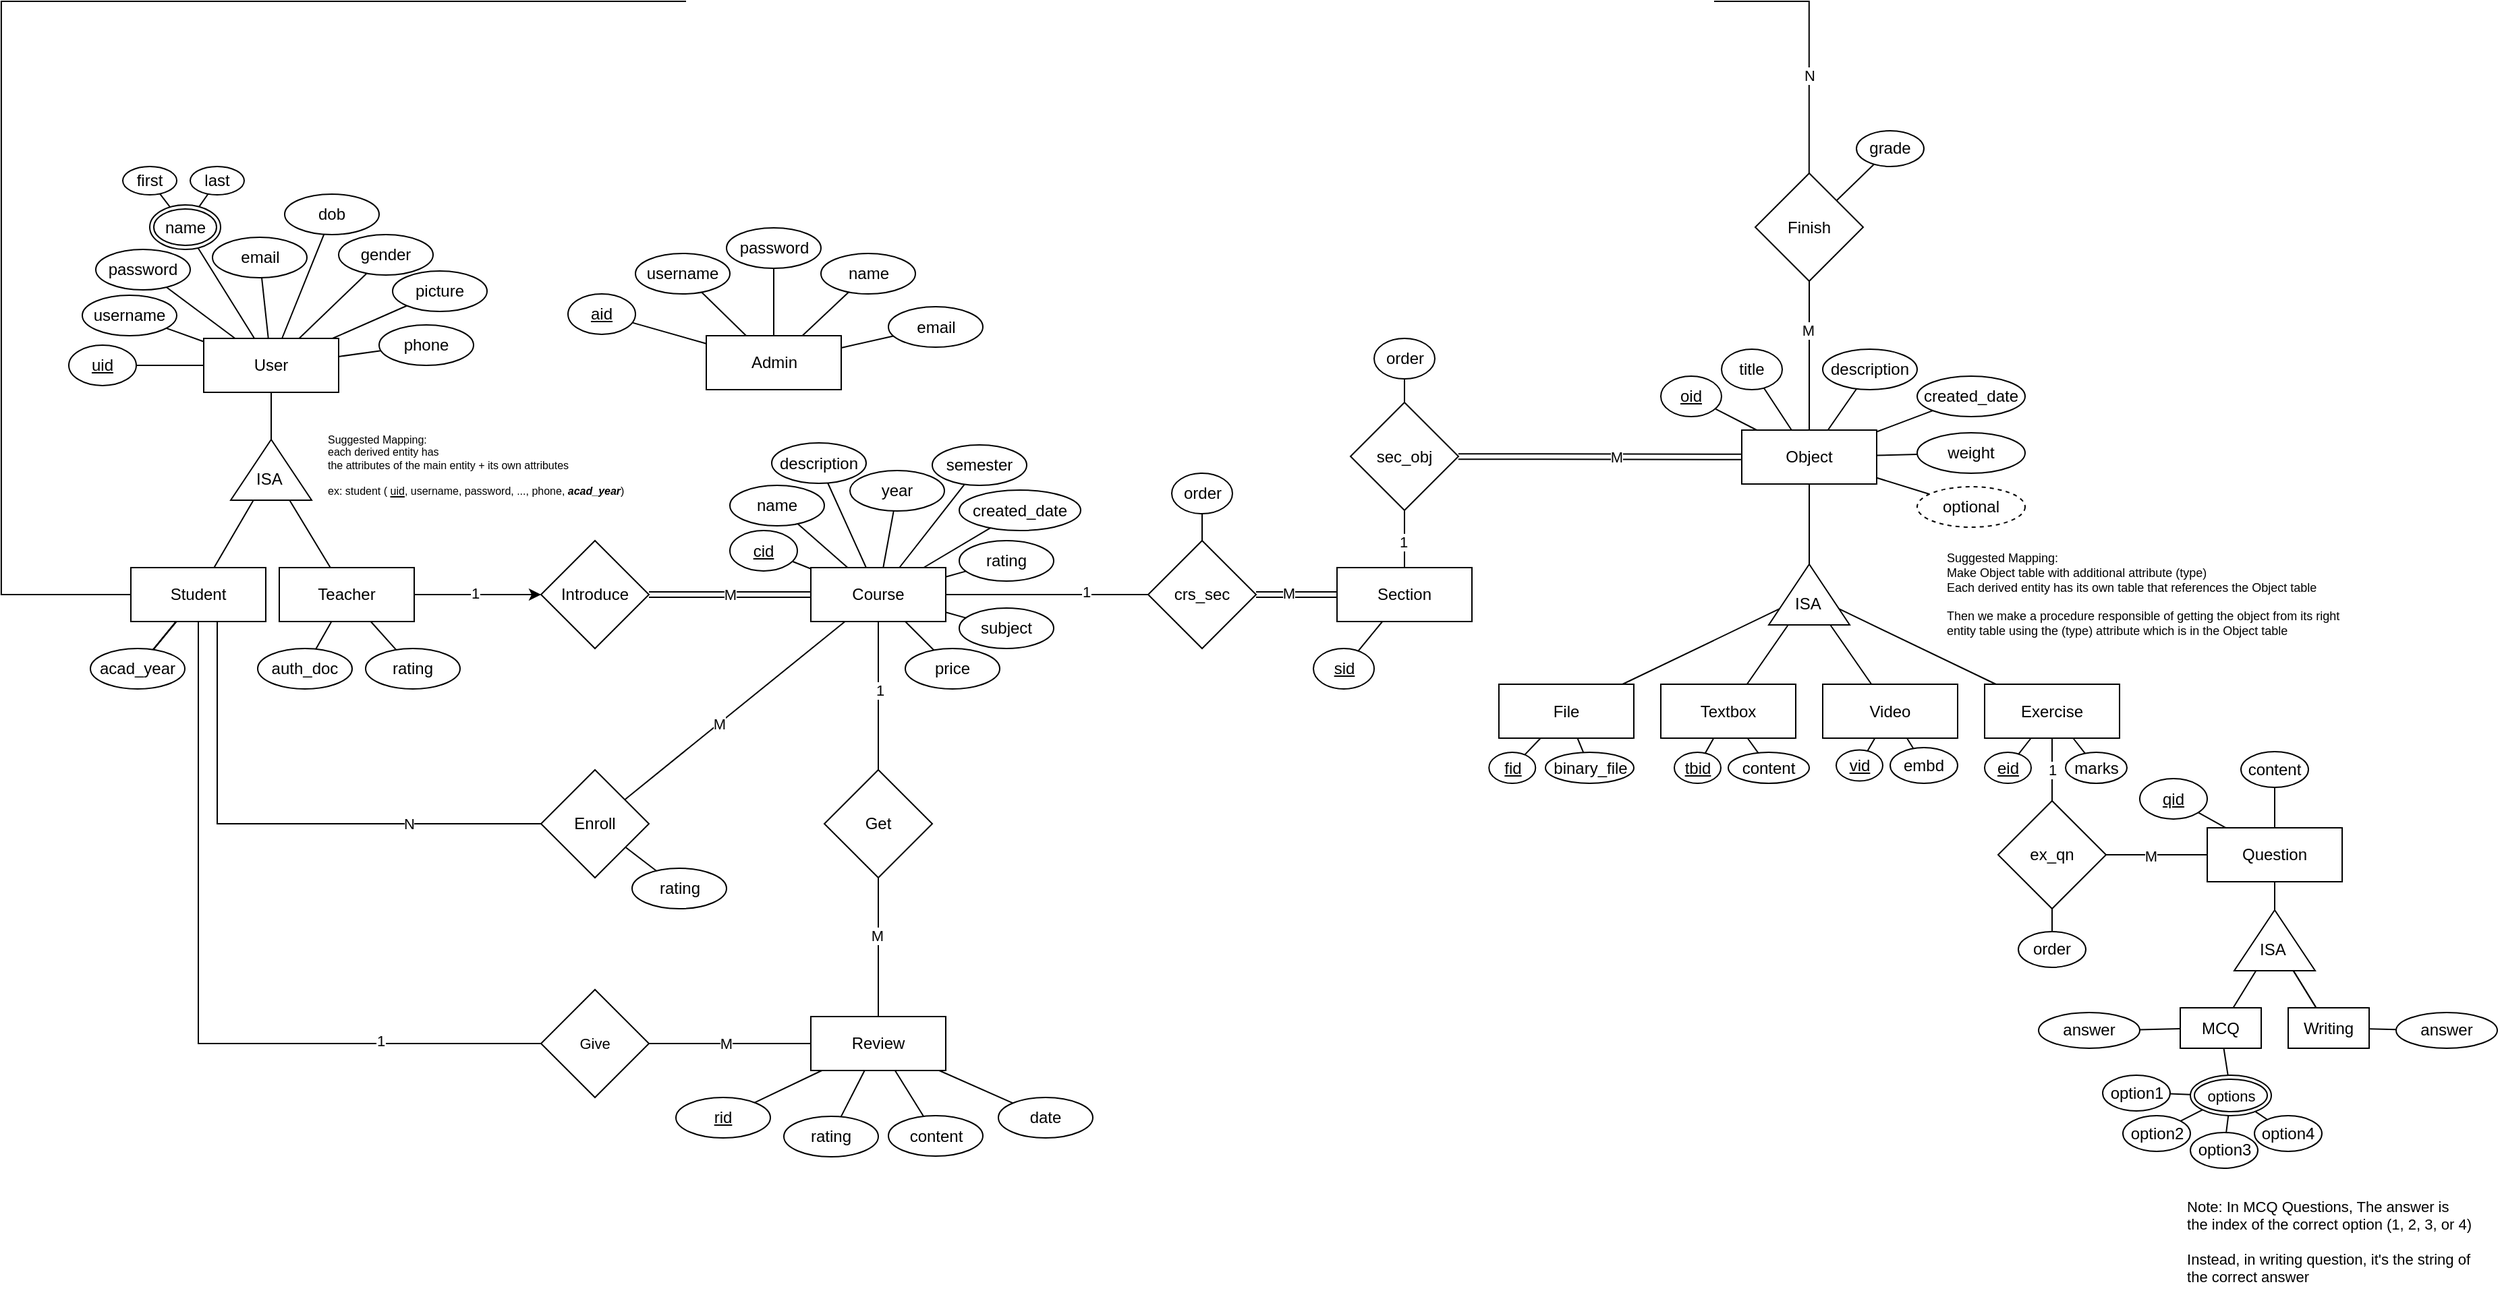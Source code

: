 <mxfile version="24.7.17" pages="2">
  <diagram name="ERD" id="EbUc1zmFMayHWufl1QnA">
    <mxGraphModel dx="1687" dy="1431" grid="1" gridSize="10" guides="1" tooltips="1" connect="1" arrows="1" fold="1" page="0" pageScale="1" pageWidth="850" pageHeight="1100" math="0" shadow="0">
      <root>
        <mxCell id="0" />
        <mxCell id="1" parent="0" />
        <mxCell id="yj-YEHGhhqTad1odNJX7-1" value="User" style="whiteSpace=wrap;html=1;align=center;" parent="1" vertex="1">
          <mxGeometry x="350" y="240" width="100" height="40" as="geometry" />
        </mxCell>
        <mxCell id="yj-YEHGhhqTad1odNJX7-10" style="rounded=0;orthogonalLoop=1;jettySize=auto;html=1;endArrow=none;endFill=0;" parent="1" source="yj-YEHGhhqTad1odNJX7-2" target="yj-YEHGhhqTad1odNJX7-1" edge="1">
          <mxGeometry relative="1" as="geometry" />
        </mxCell>
        <mxCell id="yj-YEHGhhqTad1odNJX7-2" value="&lt;blockquote style=&quot;margin-left: 0px; margin-right: 0px; margin-top: 18px;&quot;&gt;&lt;span style=&quot;font-weight: normal;&quot;&gt;ISA&lt;/span&gt;&lt;/blockquote&gt;" style="triangle;whiteSpace=wrap;html=1;rotation=-90;align=center;rounded=0;textDirection=vertical-lr;horizontal=1;spacingTop=20;spacing=2;spacingLeft=0;spacingBottom=0;spacingRight=15;" parent="1" vertex="1">
          <mxGeometry x="377.5" y="307.5" width="45" height="60" as="geometry" />
        </mxCell>
        <mxCell id="yj-YEHGhhqTad1odNJX7-3" value="Admin" style="whiteSpace=wrap;html=1;align=center;" parent="1" vertex="1">
          <mxGeometry x="722.5" y="238" width="100" height="40" as="geometry" />
        </mxCell>
        <mxCell id="yj-YEHGhhqTad1odNJX7-6" style="rounded=0;orthogonalLoop=1;jettySize=auto;html=1;endArrow=none;endFill=0;" parent="1" source="yj-YEHGhhqTad1odNJX7-4" target="yj-YEHGhhqTad1odNJX7-2" edge="1">
          <mxGeometry relative="1" as="geometry" />
        </mxCell>
        <mxCell id="yj-YEHGhhqTad1odNJX7-167" style="edgeStyle=orthogonalEdgeStyle;rounded=0;orthogonalLoop=1;jettySize=auto;html=1;endArrow=none;endFill=0;" parent="1" source="yj-YEHGhhqTad1odNJX7-4" target="yj-YEHGhhqTad1odNJX7-165" edge="1">
          <mxGeometry relative="1" as="geometry">
            <Array as="points">
              <mxPoint x="360" y="600" />
            </Array>
          </mxGeometry>
        </mxCell>
        <mxCell id="yj-YEHGhhqTad1odNJX7-174" value="N" style="edgeLabel;html=1;align=center;verticalAlign=middle;resizable=0;points=[];" parent="yj-YEHGhhqTad1odNJX7-167" vertex="1" connectable="0">
          <mxGeometry x="0.296" y="-2" relative="1" as="geometry">
            <mxPoint x="39" y="-2" as="offset" />
          </mxGeometry>
        </mxCell>
        <mxCell id="yj-YEHGhhqTad1odNJX7-268" value="" style="edgeStyle=none;shape=connector;rounded=0;orthogonalLoop=1;jettySize=auto;html=1;strokeColor=default;align=center;verticalAlign=middle;fontFamily=Helvetica;fontSize=11;fontColor=default;labelBackgroundColor=default;endArrow=none;endFill=0;" parent="1" source="yj-YEHGhhqTad1odNJX7-4" target="yj-YEHGhhqTad1odNJX7-119" edge="1">
          <mxGeometry relative="1" as="geometry" />
        </mxCell>
        <mxCell id="yj-YEHGhhqTad1odNJX7-269" value="" style="edgeStyle=none;shape=connector;rounded=0;orthogonalLoop=1;jettySize=auto;html=1;strokeColor=default;align=center;verticalAlign=middle;fontFamily=Helvetica;fontSize=11;fontColor=default;labelBackgroundColor=default;endArrow=none;endFill=0;" parent="1" source="yj-YEHGhhqTad1odNJX7-4" target="yj-YEHGhhqTad1odNJX7-119" edge="1">
          <mxGeometry relative="1" as="geometry" />
        </mxCell>
        <mxCell id="yj-YEHGhhqTad1odNJX7-270" value="" style="edgeStyle=none;shape=connector;rounded=0;orthogonalLoop=1;jettySize=auto;html=1;strokeColor=default;align=center;verticalAlign=middle;fontFamily=Helvetica;fontSize=11;fontColor=default;labelBackgroundColor=default;endArrow=none;endFill=0;" parent="1" source="yj-YEHGhhqTad1odNJX7-4" target="yj-YEHGhhqTad1odNJX7-119" edge="1">
          <mxGeometry relative="1" as="geometry" />
        </mxCell>
        <mxCell id="yj-YEHGhhqTad1odNJX7-272" style="edgeStyle=orthogonalEdgeStyle;shape=connector;rounded=0;orthogonalLoop=1;jettySize=auto;html=1;strokeColor=default;align=center;verticalAlign=middle;fontFamily=Helvetica;fontSize=11;fontColor=default;labelBackgroundColor=default;endArrow=none;endFill=0;" parent="1" source="yj-YEHGhhqTad1odNJX7-4" target="yj-YEHGhhqTad1odNJX7-271" edge="1">
          <mxGeometry relative="1" as="geometry">
            <Array as="points">
              <mxPoint x="346" y="763" />
            </Array>
          </mxGeometry>
        </mxCell>
        <mxCell id="yj-YEHGhhqTad1odNJX7-276" value="1" style="edgeLabel;html=1;align=center;verticalAlign=middle;resizable=0;points=[];fontFamily=Helvetica;fontSize=11;fontColor=default;labelBackgroundColor=default;" parent="yj-YEHGhhqTad1odNJX7-272" vertex="1" connectable="0">
          <mxGeometry x="0.14" y="2" relative="1" as="geometry">
            <mxPoint x="125" as="offset" />
          </mxGeometry>
        </mxCell>
        <mxCell id="AkRgIrSJwWNJoxxOt4QV-15" style="edgeStyle=orthogonalEdgeStyle;shape=connector;rounded=0;orthogonalLoop=1;jettySize=auto;html=1;strokeColor=default;align=center;verticalAlign=middle;fontFamily=Helvetica;fontSize=11;fontColor=default;labelBackgroundColor=default;endArrow=none;endFill=0;" parent="1" edge="1">
          <mxGeometry relative="1" as="geometry">
            <mxPoint x="305.96" y="430" as="sourcePoint" />
            <mxPoint x="1539.917" y="127.543" as="targetPoint" />
            <Array as="points">
              <mxPoint x="199.96" y="430" />
              <mxPoint x="199.96" y="-10" />
              <mxPoint x="1539.96" y="-10" />
            </Array>
          </mxGeometry>
        </mxCell>
        <mxCell id="AkRgIrSJwWNJoxxOt4QV-21" value="N" style="edgeLabel;html=1;align=center;verticalAlign=middle;resizable=0;points=[];fontFamily=Helvetica;fontSize=11;fontColor=default;labelBackgroundColor=default;" parent="AkRgIrSJwWNJoxxOt4QV-15" vertex="1" connectable="0">
          <mxGeometry x="0.918" relative="1" as="geometry">
            <mxPoint as="offset" />
          </mxGeometry>
        </mxCell>
        <mxCell id="yj-YEHGhhqTad1odNJX7-4" value="Student" style="whiteSpace=wrap;html=1;align=center;" parent="1" vertex="1">
          <mxGeometry x="296" y="410" width="100" height="40" as="geometry" />
        </mxCell>
        <mxCell id="yj-YEHGhhqTad1odNJX7-31" style="edgeStyle=orthogonalEdgeStyle;rounded=0;orthogonalLoop=1;jettySize=auto;html=1;" parent="1" source="yj-YEHGhhqTad1odNJX7-5" target="yj-YEHGhhqTad1odNJX7-30" edge="1">
          <mxGeometry relative="1" as="geometry" />
        </mxCell>
        <mxCell id="yj-YEHGhhqTad1odNJX7-173" value="1" style="edgeLabel;html=1;align=center;verticalAlign=middle;resizable=0;points=[];" parent="yj-YEHGhhqTad1odNJX7-31" vertex="1" connectable="0">
          <mxGeometry x="-0.015" y="-2" relative="1" as="geometry">
            <mxPoint x="-2" y="-3" as="offset" />
          </mxGeometry>
        </mxCell>
        <mxCell id="yj-YEHGhhqTad1odNJX7-5" value="Teacher" style="whiteSpace=wrap;html=1;align=center;" parent="1" vertex="1">
          <mxGeometry x="406" y="410" width="100" height="40" as="geometry" />
        </mxCell>
        <mxCell id="yj-YEHGhhqTad1odNJX7-194" style="rounded=0;orthogonalLoop=1;jettySize=auto;html=1;endArrow=none;endFill=0;" parent="1" source="yj-YEHGhhqTad1odNJX7-11" target="yj-YEHGhhqTad1odNJX7-193" edge="1">
          <mxGeometry relative="1" as="geometry" />
        </mxCell>
        <mxCell id="yj-YEHGhhqTad1odNJX7-196" value="1" style="edgeLabel;html=1;align=center;verticalAlign=middle;resizable=0;points=[];" parent="yj-YEHGhhqTad1odNJX7-194" vertex="1" connectable="0">
          <mxGeometry x="-0.024" y="2" relative="1" as="geometry">
            <mxPoint x="31" as="offset" />
          </mxGeometry>
        </mxCell>
        <mxCell id="yj-YEHGhhqTad1odNJX7-266" value="" style="edgeStyle=none;shape=connector;rounded=0;orthogonalLoop=1;jettySize=auto;html=1;strokeColor=default;align=center;verticalAlign=middle;fontFamily=Helvetica;fontSize=11;fontColor=default;labelBackgroundColor=default;endArrow=none;endFill=0;" parent="1" source="yj-YEHGhhqTad1odNJX7-11" target="yj-YEHGhhqTad1odNJX7-265" edge="1">
          <mxGeometry relative="1" as="geometry" />
        </mxCell>
        <mxCell id="yj-YEHGhhqTad1odNJX7-274" value="1" style="edgeLabel;html=1;align=center;verticalAlign=middle;resizable=0;points=[];fontFamily=Helvetica;fontSize=11;fontColor=default;labelBackgroundColor=default;" parent="yj-YEHGhhqTad1odNJX7-266" vertex="1" connectable="0">
          <mxGeometry x="-0.078" y="1" relative="1" as="geometry">
            <mxPoint as="offset" />
          </mxGeometry>
        </mxCell>
        <mxCell id="yj-YEHGhhqTad1odNJX7-11" value="Course" style="whiteSpace=wrap;html=1;align=center;" parent="1" vertex="1">
          <mxGeometry x="800" y="410" width="100" height="40" as="geometry" />
        </mxCell>
        <mxCell id="yj-YEHGhhqTad1odNJX7-48" style="rounded=0;orthogonalLoop=1;jettySize=auto;html=1;endArrow=none;endFill=0;" parent="1" source="yj-YEHGhhqTad1odNJX7-12" target="yj-YEHGhhqTad1odNJX7-45" edge="1">
          <mxGeometry relative="1" as="geometry" />
        </mxCell>
        <mxCell id="yj-YEHGhhqTad1odNJX7-12" value="Video" style="whiteSpace=wrap;html=1;align=center;" parent="1" vertex="1">
          <mxGeometry x="1550" y="496.5" width="100" height="40" as="geometry" />
        </mxCell>
        <mxCell id="yj-YEHGhhqTad1odNJX7-13" value="Review" style="whiteSpace=wrap;html=1;align=center;" parent="1" vertex="1">
          <mxGeometry x="800" y="743" width="100" height="40" as="geometry" />
        </mxCell>
        <mxCell id="yj-YEHGhhqTad1odNJX7-215" value="" style="edgeStyle=none;shape=connector;rounded=0;orthogonalLoop=1;jettySize=auto;html=1;strokeColor=default;align=center;verticalAlign=middle;fontFamily=Helvetica;fontSize=11;fontColor=default;labelBackgroundColor=default;endArrow=none;endFill=0;" parent="1" source="yj-YEHGhhqTad1odNJX7-16" target="yj-YEHGhhqTad1odNJX7-214" edge="1">
          <mxGeometry relative="1" as="geometry" />
        </mxCell>
        <mxCell id="yj-YEHGhhqTad1odNJX7-16" value="Question" style="whiteSpace=wrap;html=1;align=center;" parent="1" vertex="1">
          <mxGeometry x="1835" y="603" width="100" height="40" as="geometry" />
        </mxCell>
        <mxCell id="yj-YEHGhhqTad1odNJX7-53" style="rounded=0;orthogonalLoop=1;jettySize=auto;html=1;endArrow=none;endFill=0;" parent="1" source="yj-YEHGhhqTad1odNJX7-17" target="yj-YEHGhhqTad1odNJX7-45" edge="1">
          <mxGeometry relative="1" as="geometry" />
        </mxCell>
        <mxCell id="yj-YEHGhhqTad1odNJX7-212" value="" style="edgeStyle=none;shape=connector;rounded=0;orthogonalLoop=1;jettySize=auto;html=1;strokeColor=default;align=center;verticalAlign=middle;fontFamily=Helvetica;fontSize=11;fontColor=default;labelBackgroundColor=default;endArrow=none;endFill=0;" parent="1" source="yj-YEHGhhqTad1odNJX7-17" target="yj-YEHGhhqTad1odNJX7-211" edge="1">
          <mxGeometry relative="1" as="geometry" />
        </mxCell>
        <mxCell id="bjDCfg6WEM6TxrVxoR0Z-6" value="1" style="edgeLabel;html=1;align=center;verticalAlign=middle;resizable=0;points=[];fontFamily=Helvetica;fontSize=11;fontColor=default;labelBackgroundColor=default;" parent="yj-YEHGhhqTad1odNJX7-212" vertex="1" connectable="0">
          <mxGeometry x="-0.006" relative="1" as="geometry">
            <mxPoint as="offset" />
          </mxGeometry>
        </mxCell>
        <mxCell id="yj-YEHGhhqTad1odNJX7-17" value="Exercise" style="whiteSpace=wrap;html=1;align=center;" parent="1" vertex="1">
          <mxGeometry x="1670" y="496.5" width="100" height="40" as="geometry" />
        </mxCell>
        <mxCell id="yj-YEHGhhqTad1odNJX7-28" value="Section" style="whiteSpace=wrap;html=1;align=center;" parent="1" vertex="1">
          <mxGeometry x="1190" y="410" width="100" height="40" as="geometry" />
        </mxCell>
        <mxCell id="yj-YEHGhhqTad1odNJX7-32" value="M" style="edgeStyle=orthogonalEdgeStyle;rounded=0;orthogonalLoop=1;jettySize=auto;html=1;shape=link;" parent="1" source="yj-YEHGhhqTad1odNJX7-30" target="yj-YEHGhhqTad1odNJX7-11" edge="1">
          <mxGeometry relative="1" as="geometry" />
        </mxCell>
        <mxCell id="yj-YEHGhhqTad1odNJX7-30" value="Introduce" style="rhombus;whiteSpace=wrap;html=1;" parent="1" vertex="1">
          <mxGeometry x="600" y="390" width="80" height="80" as="geometry" />
        </mxCell>
        <mxCell id="yj-YEHGhhqTad1odNJX7-41" value="&lt;u&gt;eid&lt;/u&gt;" style="ellipse;whiteSpace=wrap;html=1;" parent="1" vertex="1">
          <mxGeometry x="1670" y="547" width="34.5" height="23" as="geometry" />
        </mxCell>
        <mxCell id="AkRgIrSJwWNJoxxOt4QV-18" style="edgeStyle=none;shape=connector;rounded=0;orthogonalLoop=1;jettySize=auto;html=1;strokeColor=default;align=center;verticalAlign=middle;fontFamily=Helvetica;fontSize=11;fontColor=default;labelBackgroundColor=default;endArrow=none;endFill=0;" parent="1" source="yj-YEHGhhqTad1odNJX7-44" target="AkRgIrSJwWNJoxxOt4QV-17" edge="1">
          <mxGeometry relative="1" as="geometry" />
        </mxCell>
        <mxCell id="AkRgIrSJwWNJoxxOt4QV-20" style="edgeStyle=none;shape=connector;rounded=0;orthogonalLoop=1;jettySize=auto;html=1;strokeColor=default;align=center;verticalAlign=middle;fontFamily=Helvetica;fontSize=11;fontColor=default;labelBackgroundColor=default;endArrow=none;endFill=0;" parent="1" source="yj-YEHGhhqTad1odNJX7-44" target="AkRgIrSJwWNJoxxOt4QV-19" edge="1">
          <mxGeometry relative="1" as="geometry" />
        </mxCell>
        <mxCell id="yj-YEHGhhqTad1odNJX7-44" value="Object" style="whiteSpace=wrap;html=1;align=center;" parent="1" vertex="1">
          <mxGeometry x="1490" y="308" width="100" height="40" as="geometry" />
        </mxCell>
        <mxCell id="yj-YEHGhhqTad1odNJX7-50" style="edgeStyle=orthogonalEdgeStyle;rounded=0;orthogonalLoop=1;jettySize=auto;html=1;endArrow=none;endFill=0;" parent="1" source="yj-YEHGhhqTad1odNJX7-45" target="yj-YEHGhhqTad1odNJX7-44" edge="1">
          <mxGeometry relative="1" as="geometry" />
        </mxCell>
        <mxCell id="yj-YEHGhhqTad1odNJX7-45" value="&lt;blockquote style=&quot;margin-left: 0px; margin-right: 0px; margin-top: 18px;&quot;&gt;&lt;span style=&quot;font-weight: normal;&quot;&gt;ISA&lt;/span&gt;&lt;/blockquote&gt;" style="triangle;whiteSpace=wrap;html=1;rotation=-90;align=center;rounded=0;textDirection=vertical-lr;horizontal=1;spacingTop=20;spacing=2;spacingLeft=0;spacingBottom=0;spacingRight=15;" parent="1" vertex="1">
          <mxGeometry x="1517.5" y="400" width="45" height="60" as="geometry" />
        </mxCell>
        <mxCell id="yj-YEHGhhqTad1odNJX7-52" style="rounded=0;orthogonalLoop=1;jettySize=auto;html=1;endArrow=none;endFill=0;" parent="1" source="yj-YEHGhhqTad1odNJX7-51" target="yj-YEHGhhqTad1odNJX7-45" edge="1">
          <mxGeometry relative="1" as="geometry" />
        </mxCell>
        <mxCell id="yj-YEHGhhqTad1odNJX7-51" value="Textbox" style="whiteSpace=wrap;html=1;align=center;" parent="1" vertex="1">
          <mxGeometry x="1430" y="496.5" width="100" height="40" as="geometry" />
        </mxCell>
        <mxCell id="yj-YEHGhhqTad1odNJX7-71" value="&lt;u&gt;vid&lt;/u&gt;" style="ellipse;whiteSpace=wrap;html=1;" parent="1" vertex="1">
          <mxGeometry x="1560" y="545.25" width="34.5" height="23" as="geometry" />
        </mxCell>
        <mxCell id="yj-YEHGhhqTad1odNJX7-84" value="&lt;u&gt;tbid&lt;/u&gt;" style="ellipse;whiteSpace=wrap;html=1;" parent="1" vertex="1">
          <mxGeometry x="1440" y="547" width="34.5" height="23" as="geometry" />
        </mxCell>
        <mxCell id="yj-YEHGhhqTad1odNJX7-87" style="rounded=0;orthogonalLoop=1;jettySize=auto;html=1;endArrow=none;endFill=0;" parent="1" source="yj-YEHGhhqTad1odNJX7-84" target="yj-YEHGhhqTad1odNJX7-51" edge="1">
          <mxGeometry relative="1" as="geometry" />
        </mxCell>
        <mxCell id="yj-YEHGhhqTad1odNJX7-91" style="rounded=0;orthogonalLoop=1;jettySize=auto;html=1;endArrow=none;endFill=0;" parent="1" source="yj-YEHGhhqTad1odNJX7-90" target="yj-YEHGhhqTad1odNJX7-51" edge="1">
          <mxGeometry relative="1" as="geometry" />
        </mxCell>
        <mxCell id="yj-YEHGhhqTad1odNJX7-90" value="content" style="ellipse;whiteSpace=wrap;html=1;" parent="1" vertex="1">
          <mxGeometry x="1480" y="547" width="60" height="23" as="geometry" />
        </mxCell>
        <mxCell id="yj-YEHGhhqTad1odNJX7-93" style="rounded=0;orthogonalLoop=1;jettySize=auto;html=1;endArrow=none;endFill=0;" parent="1" source="yj-YEHGhhqTad1odNJX7-71" target="yj-YEHGhhqTad1odNJX7-12" edge="1">
          <mxGeometry relative="1" as="geometry" />
        </mxCell>
        <mxCell id="yj-YEHGhhqTad1odNJX7-96" style="rounded=0;orthogonalLoop=1;jettySize=auto;html=1;endArrow=none;endFill=0;" parent="1" source="yj-YEHGhhqTad1odNJX7-41" target="yj-YEHGhhqTad1odNJX7-17" edge="1">
          <mxGeometry relative="1" as="geometry" />
        </mxCell>
        <mxCell id="yj-YEHGhhqTad1odNJX7-97" value="&lt;u&gt;oid&lt;/u&gt;" style="ellipse;whiteSpace=wrap;html=1;" parent="1" vertex="1">
          <mxGeometry x="1430" y="268" width="45" height="30" as="geometry" />
        </mxCell>
        <mxCell id="yj-YEHGhhqTad1odNJX7-98" value="title" style="ellipse;whiteSpace=wrap;html=1;" parent="1" vertex="1">
          <mxGeometry x="1475" y="248" width="45" height="30" as="geometry" />
        </mxCell>
        <mxCell id="yj-YEHGhhqTad1odNJX7-99" value="description" style="ellipse;whiteSpace=wrap;html=1;" parent="1" vertex="1">
          <mxGeometry x="1550" y="248" width="70" height="30" as="geometry" />
        </mxCell>
        <mxCell id="yj-YEHGhhqTad1odNJX7-100" value="created_date" style="ellipse;whiteSpace=wrap;html=1;" parent="1" vertex="1">
          <mxGeometry x="1620" y="268" width="80" height="30" as="geometry" />
        </mxCell>
        <mxCell id="yj-YEHGhhqTad1odNJX7-102" style="rounded=0;orthogonalLoop=1;jettySize=auto;html=1;endArrow=none;endFill=0;" parent="1" source="yj-YEHGhhqTad1odNJX7-97" target="yj-YEHGhhqTad1odNJX7-44" edge="1">
          <mxGeometry relative="1" as="geometry" />
        </mxCell>
        <mxCell id="yj-YEHGhhqTad1odNJX7-103" style="rounded=0;orthogonalLoop=1;jettySize=auto;html=1;endArrow=none;endFill=0;" parent="1" source="yj-YEHGhhqTad1odNJX7-98" target="yj-YEHGhhqTad1odNJX7-44" edge="1">
          <mxGeometry relative="1" as="geometry" />
        </mxCell>
        <mxCell id="yj-YEHGhhqTad1odNJX7-104" style="rounded=0;orthogonalLoop=1;jettySize=auto;html=1;endArrow=none;endFill=0;" parent="1" source="yj-YEHGhhqTad1odNJX7-99" target="yj-YEHGhhqTad1odNJX7-44" edge="1">
          <mxGeometry relative="1" as="geometry" />
        </mxCell>
        <mxCell id="yj-YEHGhhqTad1odNJX7-105" style="rounded=0;orthogonalLoop=1;jettySize=auto;html=1;endArrow=none;endFill=0;" parent="1" source="yj-YEHGhhqTad1odNJX7-100" target="yj-YEHGhhqTad1odNJX7-44" edge="1">
          <mxGeometry relative="1" as="geometry" />
        </mxCell>
        <mxCell id="yj-YEHGhhqTad1odNJX7-108" value="&lt;u&gt;uid&lt;/u&gt;" style="ellipse;whiteSpace=wrap;html=1;" parent="1" vertex="1">
          <mxGeometry x="250" y="245" width="50" height="30" as="geometry" />
        </mxCell>
        <mxCell id="yj-YEHGhhqTad1odNJX7-109" value="username" style="ellipse;whiteSpace=wrap;html=1;" parent="1" vertex="1">
          <mxGeometry x="260" y="208" width="70" height="30" as="geometry" />
        </mxCell>
        <mxCell id="yj-YEHGhhqTad1odNJX7-116" style="rounded=0;orthogonalLoop=1;jettySize=auto;html=1;endArrow=none;endFill=0;" parent="1" source="yj-YEHGhhqTad1odNJX7-111" target="yj-YEHGhhqTad1odNJX7-1" edge="1">
          <mxGeometry relative="1" as="geometry" />
        </mxCell>
        <mxCell id="yj-YEHGhhqTad1odNJX7-111" value="password" style="ellipse;whiteSpace=wrap;html=1;" parent="1" vertex="1">
          <mxGeometry x="270" y="174" width="70" height="30" as="geometry" />
        </mxCell>
        <mxCell id="yj-YEHGhhqTad1odNJX7-113" value="email" style="ellipse;whiteSpace=wrap;html=1;" parent="1" vertex="1">
          <mxGeometry x="356.5" y="165" width="70" height="30" as="geometry" />
        </mxCell>
        <mxCell id="yj-YEHGhhqTad1odNJX7-114" style="rounded=0;orthogonalLoop=1;jettySize=auto;html=1;endArrow=none;endFill=0;" parent="1" source="yj-YEHGhhqTad1odNJX7-108" target="yj-YEHGhhqTad1odNJX7-1" edge="1">
          <mxGeometry relative="1" as="geometry" />
        </mxCell>
        <mxCell id="yj-YEHGhhqTad1odNJX7-115" style="rounded=0;orthogonalLoop=1;jettySize=auto;html=1;endArrow=none;endFill=0;" parent="1" source="yj-YEHGhhqTad1odNJX7-109" target="yj-YEHGhhqTad1odNJX7-1" edge="1">
          <mxGeometry relative="1" as="geometry" />
        </mxCell>
        <mxCell id="yj-YEHGhhqTad1odNJX7-117" style="rounded=0;orthogonalLoop=1;jettySize=auto;html=1;endArrow=none;endFill=0;" parent="1" source="yj-YEHGhhqTad1odNJX7-150" target="yj-YEHGhhqTad1odNJX7-1" edge="1">
          <mxGeometry relative="1" as="geometry">
            <mxPoint x="344.212" y="172.471" as="sourcePoint" />
          </mxGeometry>
        </mxCell>
        <mxCell id="yj-YEHGhhqTad1odNJX7-118" style="rounded=0;orthogonalLoop=1;jettySize=auto;html=1;endArrow=none;endFill=0;" parent="1" source="yj-YEHGhhqTad1odNJX7-113" target="yj-YEHGhhqTad1odNJX7-1" edge="1">
          <mxGeometry relative="1" as="geometry" />
        </mxCell>
        <mxCell id="yj-YEHGhhqTad1odNJX7-120" style="rounded=0;orthogonalLoop=1;jettySize=auto;html=1;endArrow=none;endFill=0;" parent="1" source="yj-YEHGhhqTad1odNJX7-119" target="yj-YEHGhhqTad1odNJX7-4" edge="1">
          <mxGeometry relative="1" as="geometry" />
        </mxCell>
        <mxCell id="yj-YEHGhhqTad1odNJX7-119" value="acad_year" style="ellipse;whiteSpace=wrap;html=1;" parent="1" vertex="1">
          <mxGeometry x="266" y="470" width="70" height="30" as="geometry" />
        </mxCell>
        <mxCell id="yj-YEHGhhqTad1odNJX7-122" style="rounded=0;orthogonalLoop=1;jettySize=auto;html=1;endArrow=none;endFill=0;" parent="1" source="yj-YEHGhhqTad1odNJX7-5" target="yj-YEHGhhqTad1odNJX7-2" edge="1">
          <mxGeometry relative="1" as="geometry" />
        </mxCell>
        <mxCell id="yj-YEHGhhqTad1odNJX7-128" style="rounded=0;orthogonalLoop=1;jettySize=auto;html=1;endArrow=none;endFill=0;" parent="1" source="yj-YEHGhhqTad1odNJX7-123" target="yj-YEHGhhqTad1odNJX7-3" edge="1">
          <mxGeometry relative="1" as="geometry" />
        </mxCell>
        <mxCell id="yj-YEHGhhqTad1odNJX7-123" value="&lt;u&gt;aid&lt;/u&gt;" style="ellipse;whiteSpace=wrap;html=1;" parent="1" vertex="1">
          <mxGeometry x="620" y="207" width="50" height="30" as="geometry" />
        </mxCell>
        <mxCell id="yj-YEHGhhqTad1odNJX7-124" value="username" style="ellipse;whiteSpace=wrap;html=1;" parent="1" vertex="1">
          <mxGeometry x="670" y="177" width="70" height="30" as="geometry" />
        </mxCell>
        <mxCell id="yj-YEHGhhqTad1odNJX7-130" style="rounded=0;orthogonalLoop=1;jettySize=auto;html=1;endArrow=none;endFill=0;" parent="1" source="yj-YEHGhhqTad1odNJX7-125" target="yj-YEHGhhqTad1odNJX7-3" edge="1">
          <mxGeometry relative="1" as="geometry" />
        </mxCell>
        <mxCell id="yj-YEHGhhqTad1odNJX7-125" value="password" style="ellipse;whiteSpace=wrap;html=1;" parent="1" vertex="1">
          <mxGeometry x="737.5" y="158" width="70" height="30" as="geometry" />
        </mxCell>
        <mxCell id="yj-YEHGhhqTad1odNJX7-126" value="name" style="ellipse;whiteSpace=wrap;html=1;" parent="1" vertex="1">
          <mxGeometry x="807.5" y="177" width="70" height="30" as="geometry" />
        </mxCell>
        <mxCell id="yj-YEHGhhqTad1odNJX7-132" style="rounded=0;orthogonalLoop=1;jettySize=auto;html=1;endArrow=none;endFill=0;" parent="1" source="yj-YEHGhhqTad1odNJX7-127" target="yj-YEHGhhqTad1odNJX7-3" edge="1">
          <mxGeometry relative="1" as="geometry" />
        </mxCell>
        <mxCell id="yj-YEHGhhqTad1odNJX7-127" value="email" style="ellipse;whiteSpace=wrap;html=1;" parent="1" vertex="1">
          <mxGeometry x="857.5" y="216.5" width="70" height="30" as="geometry" />
        </mxCell>
        <mxCell id="yj-YEHGhhqTad1odNJX7-129" style="rounded=0;orthogonalLoop=1;jettySize=auto;html=1;endArrow=none;endFill=0;" parent="1" source="yj-YEHGhhqTad1odNJX7-124" target="yj-YEHGhhqTad1odNJX7-3" edge="1">
          <mxGeometry relative="1" as="geometry" />
        </mxCell>
        <mxCell id="yj-YEHGhhqTad1odNJX7-131" style="rounded=0;orthogonalLoop=1;jettySize=auto;html=1;endArrow=none;endFill=0;" parent="1" source="yj-YEHGhhqTad1odNJX7-126" target="yj-YEHGhhqTad1odNJX7-3" edge="1">
          <mxGeometry relative="1" as="geometry" />
        </mxCell>
        <mxCell id="yj-YEHGhhqTad1odNJX7-146" style="rounded=0;orthogonalLoop=1;jettySize=auto;html=1;endArrow=none;endFill=0;" parent="1" source="yj-YEHGhhqTad1odNJX7-142" target="yj-YEHGhhqTad1odNJX7-1" edge="1">
          <mxGeometry relative="1" as="geometry" />
        </mxCell>
        <mxCell id="yj-YEHGhhqTad1odNJX7-142" value="dob" style="ellipse;whiteSpace=wrap;html=1;" parent="1" vertex="1">
          <mxGeometry x="410" y="133" width="70" height="30" as="geometry" />
        </mxCell>
        <mxCell id="yj-YEHGhhqTad1odNJX7-147" style="rounded=0;orthogonalLoop=1;jettySize=auto;html=1;endArrow=none;endFill=0;" parent="1" source="yj-YEHGhhqTad1odNJX7-143" target="yj-YEHGhhqTad1odNJX7-1" edge="1">
          <mxGeometry relative="1" as="geometry" />
        </mxCell>
        <mxCell id="yj-YEHGhhqTad1odNJX7-143" value="gender" style="ellipse;whiteSpace=wrap;html=1;" parent="1" vertex="1">
          <mxGeometry x="450" y="163" width="70" height="30" as="geometry" />
        </mxCell>
        <mxCell id="yj-YEHGhhqTad1odNJX7-148" style="rounded=0;orthogonalLoop=1;jettySize=auto;html=1;endArrow=none;endFill=0;" parent="1" source="yj-YEHGhhqTad1odNJX7-144" target="yj-YEHGhhqTad1odNJX7-1" edge="1">
          <mxGeometry relative="1" as="geometry" />
        </mxCell>
        <mxCell id="yj-YEHGhhqTad1odNJX7-144" value="picture" style="ellipse;whiteSpace=wrap;html=1;" parent="1" vertex="1">
          <mxGeometry x="490" y="190" width="70" height="30" as="geometry" />
        </mxCell>
        <mxCell id="yj-YEHGhhqTad1odNJX7-149" style="rounded=0;orthogonalLoop=1;jettySize=auto;html=1;endArrow=none;endFill=0;" parent="1" source="yj-YEHGhhqTad1odNJX7-145" target="yj-YEHGhhqTad1odNJX7-1" edge="1">
          <mxGeometry relative="1" as="geometry" />
        </mxCell>
        <mxCell id="yj-YEHGhhqTad1odNJX7-145" value="phone" style="ellipse;whiteSpace=wrap;html=1;" parent="1" vertex="1">
          <mxGeometry x="480" y="230" width="70" height="30" as="geometry" />
        </mxCell>
        <mxCell id="yj-YEHGhhqTad1odNJX7-150" value="name" style="ellipse;shape=doubleEllipse;margin=3;whiteSpace=wrap;html=1;align=center;" parent="1" vertex="1">
          <mxGeometry x="310" y="141" width="52.5" height="33" as="geometry" />
        </mxCell>
        <mxCell id="yj-YEHGhhqTad1odNJX7-154" style="rounded=0;orthogonalLoop=1;jettySize=auto;html=1;endArrow=none;endFill=0;" parent="1" source="yj-YEHGhhqTad1odNJX7-151" target="yj-YEHGhhqTad1odNJX7-150" edge="1">
          <mxGeometry relative="1" as="geometry" />
        </mxCell>
        <mxCell id="yj-YEHGhhqTad1odNJX7-151" value="first" style="ellipse;whiteSpace=wrap;html=1;" parent="1" vertex="1">
          <mxGeometry x="290" y="112.5" width="40" height="21" as="geometry" />
        </mxCell>
        <mxCell id="yj-YEHGhhqTad1odNJX7-155" style="rounded=0;orthogonalLoop=1;jettySize=auto;html=1;endArrow=none;endFill=0;" parent="1" source="yj-YEHGhhqTad1odNJX7-152" target="yj-YEHGhhqTad1odNJX7-150" edge="1">
          <mxGeometry relative="1" as="geometry" />
        </mxCell>
        <mxCell id="yj-YEHGhhqTad1odNJX7-152" value="last" style="ellipse;whiteSpace=wrap;html=1;" parent="1" vertex="1">
          <mxGeometry x="340" y="112.5" width="40" height="21" as="geometry" />
        </mxCell>
        <mxCell id="yj-YEHGhhqTad1odNJX7-159" style="rounded=0;orthogonalLoop=1;jettySize=auto;html=1;endArrow=none;endFill=0;" parent="1" source="yj-YEHGhhqTad1odNJX7-158" target="yj-YEHGhhqTad1odNJX7-5" edge="1">
          <mxGeometry relative="1" as="geometry" />
        </mxCell>
        <mxCell id="yj-YEHGhhqTad1odNJX7-158" value="auth_doc" style="ellipse;whiteSpace=wrap;html=1;" parent="1" vertex="1">
          <mxGeometry x="390" y="470" width="70" height="30" as="geometry" />
        </mxCell>
        <mxCell id="yj-YEHGhhqTad1odNJX7-166" style="rounded=0;orthogonalLoop=1;jettySize=auto;html=1;endArrow=none;endFill=0;" parent="1" source="yj-YEHGhhqTad1odNJX7-165" target="yj-YEHGhhqTad1odNJX7-11" edge="1">
          <mxGeometry relative="1" as="geometry" />
        </mxCell>
        <mxCell id="yj-YEHGhhqTad1odNJX7-175" value="M" style="edgeLabel;html=1;align=center;verticalAlign=middle;resizable=0;points=[];" parent="yj-YEHGhhqTad1odNJX7-166" vertex="1" connectable="0">
          <mxGeometry x="-0.339" y="-1" relative="1" as="geometry">
            <mxPoint x="15" y="-13" as="offset" />
          </mxGeometry>
        </mxCell>
        <mxCell id="GzUNlo_M3MflnKDXXwM6-4" style="rounded=0;orthogonalLoop=1;jettySize=auto;html=1;endArrow=none;endFill=0;" parent="1" source="yj-YEHGhhqTad1odNJX7-165" target="GzUNlo_M3MflnKDXXwM6-3" edge="1">
          <mxGeometry relative="1" as="geometry" />
        </mxCell>
        <mxCell id="yj-YEHGhhqTad1odNJX7-165" value="Enroll" style="rhombus;whiteSpace=wrap;html=1;" parent="1" vertex="1">
          <mxGeometry x="600" y="560" width="80" height="80" as="geometry" />
        </mxCell>
        <mxCell id="yj-YEHGhhqTad1odNJX7-189" style="rounded=0;orthogonalLoop=1;jettySize=auto;html=1;endArrow=none;endFill=0;" parent="1" source="yj-YEHGhhqTad1odNJX7-176" target="yj-YEHGhhqTad1odNJX7-11" edge="1">
          <mxGeometry relative="1" as="geometry" />
        </mxCell>
        <mxCell id="yj-YEHGhhqTad1odNJX7-176" value="semester" style="ellipse;whiteSpace=wrap;html=1;" parent="1" vertex="1">
          <mxGeometry x="890" y="319" width="70" height="30" as="geometry" />
        </mxCell>
        <mxCell id="yj-YEHGhhqTad1odNJX7-190" style="rounded=0;orthogonalLoop=1;jettySize=auto;html=1;endArrow=none;endFill=0;" parent="1" source="yj-YEHGhhqTad1odNJX7-177" target="yj-YEHGhhqTad1odNJX7-11" edge="1">
          <mxGeometry relative="1" as="geometry" />
        </mxCell>
        <mxCell id="yj-YEHGhhqTad1odNJX7-177" value="rating" style="ellipse;whiteSpace=wrap;html=1;" parent="1" vertex="1">
          <mxGeometry x="910" y="390" width="70" height="30" as="geometry" />
        </mxCell>
        <mxCell id="yj-YEHGhhqTad1odNJX7-188" style="rounded=0;orthogonalLoop=1;jettySize=auto;html=1;endArrow=none;endFill=0;" parent="1" source="yj-YEHGhhqTad1odNJX7-178" target="yj-YEHGhhqTad1odNJX7-11" edge="1">
          <mxGeometry relative="1" as="geometry" />
        </mxCell>
        <mxCell id="yj-YEHGhhqTad1odNJX7-178" value="year" style="ellipse;whiteSpace=wrap;html=1;" parent="1" vertex="1">
          <mxGeometry x="829" y="338" width="70" height="30" as="geometry" />
        </mxCell>
        <mxCell id="yj-YEHGhhqTad1odNJX7-186" style="rounded=0;orthogonalLoop=1;jettySize=auto;html=1;endArrow=none;endFill=0;" parent="1" source="yj-YEHGhhqTad1odNJX7-179" target="yj-YEHGhhqTad1odNJX7-11" edge="1">
          <mxGeometry relative="1" as="geometry" />
        </mxCell>
        <mxCell id="yj-YEHGhhqTad1odNJX7-179" value="description" style="ellipse;whiteSpace=wrap;html=1;" parent="1" vertex="1">
          <mxGeometry x="771" y="317.5" width="70" height="30" as="geometry" />
        </mxCell>
        <mxCell id="yj-YEHGhhqTad1odNJX7-185" style="rounded=0;orthogonalLoop=1;jettySize=auto;html=1;endArrow=none;endFill=0;" parent="1" source="yj-YEHGhhqTad1odNJX7-180" target="yj-YEHGhhqTad1odNJX7-11" edge="1">
          <mxGeometry relative="1" as="geometry" />
        </mxCell>
        <mxCell id="yj-YEHGhhqTad1odNJX7-180" value="name" style="ellipse;whiteSpace=wrap;html=1;" parent="1" vertex="1">
          <mxGeometry x="740" y="349" width="70" height="30" as="geometry" />
        </mxCell>
        <mxCell id="yj-YEHGhhqTad1odNJX7-184" style="rounded=0;orthogonalLoop=1;jettySize=auto;html=1;endArrow=none;endFill=0;" parent="1" source="yj-YEHGhhqTad1odNJX7-181" target="yj-YEHGhhqTad1odNJX7-11" edge="1">
          <mxGeometry relative="1" as="geometry" />
        </mxCell>
        <mxCell id="yj-YEHGhhqTad1odNJX7-181" value="&lt;u&gt;cid&lt;/u&gt;" style="ellipse;whiteSpace=wrap;html=1;" parent="1" vertex="1">
          <mxGeometry x="740" y="382.5" width="50" height="30" as="geometry" />
        </mxCell>
        <mxCell id="yj-YEHGhhqTad1odNJX7-195" style="rounded=0;orthogonalLoop=1;jettySize=auto;html=1;endArrow=none;endFill=0;shape=link;" parent="1" source="yj-YEHGhhqTad1odNJX7-193" target="yj-YEHGhhqTad1odNJX7-28" edge="1">
          <mxGeometry relative="1" as="geometry" />
        </mxCell>
        <mxCell id="yj-YEHGhhqTad1odNJX7-197" value="M" style="edgeLabel;html=1;align=center;verticalAlign=middle;resizable=0;points=[];" parent="yj-YEHGhhqTad1odNJX7-195" vertex="1" connectable="0">
          <mxGeometry x="-0.217" y="1" relative="1" as="geometry">
            <mxPoint as="offset" />
          </mxGeometry>
        </mxCell>
        <mxCell id="yj-YEHGhhqTad1odNJX7-193" value="crs_sec" style="rhombus;whiteSpace=wrap;html=1;" parent="1" vertex="1">
          <mxGeometry x="1050" y="390" width="80" height="80" as="geometry" />
        </mxCell>
        <mxCell id="yj-YEHGhhqTad1odNJX7-199" style="rounded=0;orthogonalLoop=1;jettySize=auto;html=1;endArrow=none;endFill=0;shape=link;" parent="1" source="yj-YEHGhhqTad1odNJX7-209" target="yj-YEHGhhqTad1odNJX7-44" edge="1">
          <mxGeometry relative="1" as="geometry">
            <mxPoint x="1276.43" y="327.58" as="sourcePoint" />
          </mxGeometry>
        </mxCell>
        <mxCell id="yj-YEHGhhqTad1odNJX7-202" value="M" style="edgeLabel;html=1;align=center;verticalAlign=middle;resizable=0;points=[];" parent="yj-YEHGhhqTad1odNJX7-199" vertex="1" connectable="0">
          <mxGeometry x="0.107" relative="1" as="geometry">
            <mxPoint as="offset" />
          </mxGeometry>
        </mxCell>
        <mxCell id="yj-YEHGhhqTad1odNJX7-200" style="rounded=0;orthogonalLoop=1;jettySize=auto;html=1;endArrow=none;endFill=0;" parent="1" source="yj-YEHGhhqTad1odNJX7-209" target="yj-YEHGhhqTad1odNJX7-28" edge="1">
          <mxGeometry relative="1" as="geometry">
            <mxPoint x="1240.0" y="347.5" as="sourcePoint" />
          </mxGeometry>
        </mxCell>
        <mxCell id="yj-YEHGhhqTad1odNJX7-201" value="1" style="edgeLabel;html=1;align=center;verticalAlign=middle;resizable=0;points=[];" parent="yj-YEHGhhqTad1odNJX7-200" vertex="1" connectable="0">
          <mxGeometry x="0.099" y="-1" relative="1" as="geometry">
            <mxPoint as="offset" />
          </mxGeometry>
        </mxCell>
        <mxCell id="yj-YEHGhhqTad1odNJX7-205" value="created_date" style="ellipse;whiteSpace=wrap;html=1;" parent="1" vertex="1">
          <mxGeometry x="910" y="352.5" width="90" height="30" as="geometry" />
        </mxCell>
        <mxCell id="yj-YEHGhhqTad1odNJX7-206" style="rounded=0;orthogonalLoop=1;jettySize=auto;html=1;endArrow=none;endFill=0;" parent="1" source="yj-YEHGhhqTad1odNJX7-205" target="yj-YEHGhhqTad1odNJX7-11" edge="1">
          <mxGeometry relative="1" as="geometry" />
        </mxCell>
        <mxCell id="yj-YEHGhhqTad1odNJX7-263" value="" style="edgeStyle=none;shape=connector;rounded=0;orthogonalLoop=1;jettySize=auto;html=1;strokeColor=default;align=center;verticalAlign=middle;fontFamily=Helvetica;fontSize=11;fontColor=default;labelBackgroundColor=default;endArrow=none;endFill=0;" parent="1" source="yj-YEHGhhqTad1odNJX7-209" target="yj-YEHGhhqTad1odNJX7-262" edge="1">
          <mxGeometry relative="1" as="geometry" />
        </mxCell>
        <mxCell id="yj-YEHGhhqTad1odNJX7-209" value="&lt;span style=&quot;font-size: 12px;&quot;&gt;sec_obj&lt;/span&gt;" style="rhombus;whiteSpace=wrap;html=1;fontFamily=Helvetica;fontSize=11;fontColor=default;labelBackgroundColor=default;" parent="1" vertex="1">
          <mxGeometry x="1200" y="287.5" width="80" height="80" as="geometry" />
        </mxCell>
        <mxCell id="yj-YEHGhhqTad1odNJX7-213" style="edgeStyle=none;shape=connector;rounded=0;orthogonalLoop=1;jettySize=auto;html=1;strokeColor=default;align=center;verticalAlign=middle;fontFamily=Helvetica;fontSize=11;fontColor=default;labelBackgroundColor=default;endArrow=none;endFill=0;" parent="1" target="yj-YEHGhhqTad1odNJX7-16" edge="1">
          <mxGeometry relative="1" as="geometry">
            <mxPoint x="1725" y="623" as="sourcePoint" />
          </mxGeometry>
        </mxCell>
        <mxCell id="bjDCfg6WEM6TxrVxoR0Z-7" value="M" style="edgeLabel;html=1;align=center;verticalAlign=middle;resizable=0;points=[];fontFamily=Helvetica;fontSize=11;fontColor=default;labelBackgroundColor=default;" parent="yj-YEHGhhqTad1odNJX7-213" vertex="1" connectable="0">
          <mxGeometry x="0.24" y="-1" relative="1" as="geometry">
            <mxPoint as="offset" />
          </mxGeometry>
        </mxCell>
        <mxCell id="yj-YEHGhhqTad1odNJX7-217" value="" style="edgeStyle=none;shape=connector;rounded=0;orthogonalLoop=1;jettySize=auto;html=1;strokeColor=default;align=center;verticalAlign=middle;fontFamily=Helvetica;fontSize=11;fontColor=default;labelBackgroundColor=default;endArrow=none;endFill=0;" parent="1" source="yj-YEHGhhqTad1odNJX7-211" target="yj-YEHGhhqTad1odNJX7-216" edge="1">
          <mxGeometry relative="1" as="geometry" />
        </mxCell>
        <mxCell id="yj-YEHGhhqTad1odNJX7-211" value="ex_qn" style="rhombus;whiteSpace=wrap;html=1;" parent="1" vertex="1">
          <mxGeometry x="1680" y="583" width="80" height="80" as="geometry" />
        </mxCell>
        <mxCell id="yj-YEHGhhqTad1odNJX7-214" value="&lt;u&gt;qid&lt;/u&gt;" style="ellipse;whiteSpace=wrap;html=1;" parent="1" vertex="1">
          <mxGeometry x="1785" y="566.5" width="50" height="30" as="geometry" />
        </mxCell>
        <mxCell id="yj-YEHGhhqTad1odNJX7-216" value="order" style="ellipse;whiteSpace=wrap;html=1;" parent="1" vertex="1">
          <mxGeometry x="1695" y="680" width="50" height="26.5" as="geometry" />
        </mxCell>
        <mxCell id="yj-YEHGhhqTad1odNJX7-220" style="edgeStyle=none;shape=connector;rounded=0;orthogonalLoop=1;jettySize=auto;html=1;strokeColor=default;align=center;verticalAlign=middle;fontFamily=Helvetica;fontSize=11;fontColor=default;labelBackgroundColor=default;endArrow=none;endFill=0;" parent="1" source="yj-YEHGhhqTad1odNJX7-219" target="yj-YEHGhhqTad1odNJX7-16" edge="1">
          <mxGeometry relative="1" as="geometry" />
        </mxCell>
        <mxCell id="yj-YEHGhhqTad1odNJX7-219" value="content" style="ellipse;whiteSpace=wrap;html=1;" parent="1" vertex="1">
          <mxGeometry x="1860" y="546.5" width="50" height="26.5" as="geometry" />
        </mxCell>
        <mxCell id="yj-YEHGhhqTad1odNJX7-228" style="edgeStyle=none;shape=connector;rounded=0;orthogonalLoop=1;jettySize=auto;html=1;strokeColor=default;align=center;verticalAlign=middle;fontFamily=Helvetica;fontSize=11;fontColor=default;labelBackgroundColor=default;endArrow=none;endFill=0;" parent="1" source="yj-YEHGhhqTad1odNJX7-221" target="yj-YEHGhhqTad1odNJX7-16" edge="1">
          <mxGeometry relative="1" as="geometry" />
        </mxCell>
        <mxCell id="yj-YEHGhhqTad1odNJX7-229" value="" style="edgeStyle=none;shape=connector;rounded=0;orthogonalLoop=1;jettySize=auto;html=1;strokeColor=default;align=center;verticalAlign=middle;fontFamily=Helvetica;fontSize=11;fontColor=default;labelBackgroundColor=default;endArrow=none;endFill=0;" parent="1" source="yj-YEHGhhqTad1odNJX7-221" target="yj-YEHGhhqTad1odNJX7-224" edge="1">
          <mxGeometry relative="1" as="geometry" />
        </mxCell>
        <mxCell id="yj-YEHGhhqTad1odNJX7-221" value="&lt;blockquote style=&quot;margin-left: 0px; margin-right: 0px; margin-top: 18px;&quot;&gt;&lt;span style=&quot;font-weight: normal;&quot;&gt;ISA&lt;/span&gt;&lt;/blockquote&gt;" style="triangle;whiteSpace=wrap;html=1;rotation=-90;align=center;rounded=0;textDirection=vertical-lr;horizontal=1;spacingTop=20;spacing=2;spacingLeft=0;spacingBottom=0;spacingRight=15;" parent="1" vertex="1">
          <mxGeometry x="1862.5" y="656.5" width="45" height="60" as="geometry" />
        </mxCell>
        <mxCell id="yj-YEHGhhqTad1odNJX7-226" style="edgeStyle=none;shape=connector;rounded=0;orthogonalLoop=1;jettySize=auto;html=1;strokeColor=default;align=center;verticalAlign=middle;fontFamily=Helvetica;fontSize=11;fontColor=default;labelBackgroundColor=default;endArrow=none;endFill=0;" parent="1" source="yj-YEHGhhqTad1odNJX7-223" target="yj-YEHGhhqTad1odNJX7-221" edge="1">
          <mxGeometry relative="1" as="geometry" />
        </mxCell>
        <mxCell id="yj-YEHGhhqTad1odNJX7-223" value="MCQ" style="whiteSpace=wrap;html=1;align=center;" parent="1" vertex="1">
          <mxGeometry x="1815" y="736.5" width="60" height="30" as="geometry" />
        </mxCell>
        <mxCell id="yj-YEHGhhqTad1odNJX7-227" style="edgeStyle=none;shape=connector;rounded=0;orthogonalLoop=1;jettySize=auto;html=1;strokeColor=default;align=center;verticalAlign=middle;fontFamily=Helvetica;fontSize=11;fontColor=default;labelBackgroundColor=default;endArrow=none;endFill=0;" parent="1" source="yj-YEHGhhqTad1odNJX7-224" target="yj-YEHGhhqTad1odNJX7-221" edge="1">
          <mxGeometry relative="1" as="geometry" />
        </mxCell>
        <mxCell id="yj-YEHGhhqTad1odNJX7-251" style="edgeStyle=none;shape=connector;rounded=0;orthogonalLoop=1;jettySize=auto;html=1;strokeColor=default;align=center;verticalAlign=middle;fontFamily=Helvetica;fontSize=11;fontColor=default;labelBackgroundColor=default;endArrow=none;endFill=0;" parent="1" source="yj-YEHGhhqTad1odNJX7-224" target="yj-YEHGhhqTad1odNJX7-250" edge="1">
          <mxGeometry relative="1" as="geometry" />
        </mxCell>
        <mxCell id="yj-YEHGhhqTad1odNJX7-224" value="Writing" style="whiteSpace=wrap;html=1;align=center;" parent="1" vertex="1">
          <mxGeometry x="1895" y="736.5" width="60" height="30" as="geometry" />
        </mxCell>
        <mxCell id="yj-YEHGhhqTad1odNJX7-232" value="option1" style="ellipse;whiteSpace=wrap;html=1;" parent="1" vertex="1">
          <mxGeometry x="1757.5" y="786.5" width="50" height="26.5" as="geometry" />
        </mxCell>
        <mxCell id="yj-YEHGhhqTad1odNJX7-234" style="edgeStyle=none;shape=connector;rounded=0;orthogonalLoop=1;jettySize=auto;html=1;strokeColor=default;align=center;verticalAlign=middle;fontFamily=Helvetica;fontSize=11;fontColor=default;labelBackgroundColor=default;endArrow=none;endFill=0;" parent="1" source="yj-YEHGhhqTad1odNJX7-233" target="yj-YEHGhhqTad1odNJX7-223" edge="1">
          <mxGeometry relative="1" as="geometry" />
        </mxCell>
        <mxCell id="yj-YEHGhhqTad1odNJX7-235" style="edgeStyle=none;shape=connector;rounded=0;orthogonalLoop=1;jettySize=auto;html=1;strokeColor=default;align=center;verticalAlign=middle;fontFamily=Helvetica;fontSize=11;fontColor=default;labelBackgroundColor=default;endArrow=none;endFill=0;" parent="1" source="yj-YEHGhhqTad1odNJX7-233" target="yj-YEHGhhqTad1odNJX7-232" edge="1">
          <mxGeometry relative="1" as="geometry" />
        </mxCell>
        <mxCell id="yj-YEHGhhqTad1odNJX7-233" value="options" style="ellipse;shape=doubleEllipse;margin=3;whiteSpace=wrap;html=1;align=center;fontFamily=Helvetica;fontSize=11;fontColor=default;labelBackgroundColor=default;" parent="1" vertex="1">
          <mxGeometry x="1822.5" y="786.5" width="60" height="30" as="geometry" />
        </mxCell>
        <mxCell id="yj-YEHGhhqTad1odNJX7-239" style="edgeStyle=none;shape=connector;rounded=0;orthogonalLoop=1;jettySize=auto;html=1;strokeColor=default;align=center;verticalAlign=middle;fontFamily=Helvetica;fontSize=11;fontColor=default;labelBackgroundColor=default;endArrow=none;endFill=0;" parent="1" source="yj-YEHGhhqTad1odNJX7-236" target="yj-YEHGhhqTad1odNJX7-233" edge="1">
          <mxGeometry relative="1" as="geometry" />
        </mxCell>
        <mxCell id="yj-YEHGhhqTad1odNJX7-236" value="option2" style="ellipse;whiteSpace=wrap;html=1;" parent="1" vertex="1">
          <mxGeometry x="1772.5" y="816.5" width="50" height="26.5" as="geometry" />
        </mxCell>
        <mxCell id="yj-YEHGhhqTad1odNJX7-240" style="edgeStyle=none;shape=connector;rounded=0;orthogonalLoop=1;jettySize=auto;html=1;strokeColor=default;align=center;verticalAlign=middle;fontFamily=Helvetica;fontSize=11;fontColor=default;labelBackgroundColor=default;endArrow=none;endFill=0;" parent="1" source="yj-YEHGhhqTad1odNJX7-237" target="yj-YEHGhhqTad1odNJX7-233" edge="1">
          <mxGeometry relative="1" as="geometry" />
        </mxCell>
        <mxCell id="yj-YEHGhhqTad1odNJX7-237" value="option3" style="ellipse;whiteSpace=wrap;html=1;" parent="1" vertex="1">
          <mxGeometry x="1822.5" y="829" width="50" height="26.5" as="geometry" />
        </mxCell>
        <mxCell id="yj-YEHGhhqTad1odNJX7-241" style="edgeStyle=none;shape=connector;rounded=0;orthogonalLoop=1;jettySize=auto;html=1;strokeColor=default;align=center;verticalAlign=middle;fontFamily=Helvetica;fontSize=11;fontColor=default;labelBackgroundColor=default;endArrow=none;endFill=0;" parent="1" source="yj-YEHGhhqTad1odNJX7-238" target="yj-YEHGhhqTad1odNJX7-233" edge="1">
          <mxGeometry relative="1" as="geometry" />
        </mxCell>
        <mxCell id="yj-YEHGhhqTad1odNJX7-238" value="option4" style="ellipse;whiteSpace=wrap;html=1;" parent="1" vertex="1">
          <mxGeometry x="1870" y="816.5" width="50" height="26.5" as="geometry" />
        </mxCell>
        <mxCell id="yj-YEHGhhqTad1odNJX7-248" value="" style="edgeStyle=none;shape=connector;rounded=0;orthogonalLoop=1;jettySize=auto;html=1;strokeColor=default;align=center;verticalAlign=middle;fontFamily=Helvetica;fontSize=11;fontColor=default;labelBackgroundColor=default;endArrow=none;endFill=0;" parent="1" source="yj-YEHGhhqTad1odNJX7-247" target="yj-YEHGhhqTad1odNJX7-223" edge="1">
          <mxGeometry relative="1" as="geometry" />
        </mxCell>
        <mxCell id="yj-YEHGhhqTad1odNJX7-247" value="answer" style="ellipse;whiteSpace=wrap;html=1;" parent="1" vertex="1">
          <mxGeometry x="1710" y="740" width="75" height="26.5" as="geometry" />
        </mxCell>
        <mxCell id="yj-YEHGhhqTad1odNJX7-250" value="answer" style="ellipse;whiteSpace=wrap;html=1;" parent="1" vertex="1">
          <mxGeometry x="1975" y="740" width="75" height="26.5" as="geometry" />
        </mxCell>
        <mxCell id="yj-YEHGhhqTad1odNJX7-252" value="&lt;div style=&quot;text-align: justify;&quot;&gt;Note: In MCQ Questions, The answer is&lt;/div&gt;&lt;div style=&quot;text-align: justify;&quot;&gt;the index of the correct option (1, 2, 3, or 4)&lt;/div&gt;&lt;div style=&quot;text-align: justify;&quot;&gt;&lt;br&gt;&lt;/div&gt;&lt;div style=&quot;text-align: justify;&quot;&gt;Instead, in writing question, it&#39;s the string of&lt;/div&gt;&lt;div style=&quot;text-align: justify;&quot;&gt;the correct answer&lt;/div&gt;" style="text;html=1;align=center;verticalAlign=middle;resizable=0;points=[];autosize=1;strokeColor=none;fillColor=none;fontFamily=Helvetica;fontSize=11;fontColor=default;labelBackgroundColor=default;" parent="1" vertex="1">
          <mxGeometry x="1810" y="870" width="230" height="80" as="geometry" />
        </mxCell>
        <mxCell id="yj-YEHGhhqTad1odNJX7-258" value="" style="edgeStyle=none;shape=connector;rounded=0;orthogonalLoop=1;jettySize=auto;html=1;strokeColor=default;align=center;verticalAlign=middle;fontFamily=Helvetica;fontSize=11;fontColor=default;labelBackgroundColor=default;endArrow=none;endFill=0;" parent="1" source="yj-YEHGhhqTad1odNJX7-255" target="yj-YEHGhhqTad1odNJX7-12" edge="1">
          <mxGeometry relative="1" as="geometry" />
        </mxCell>
        <mxCell id="yj-YEHGhhqTad1odNJX7-255" value="embd" style="ellipse;whiteSpace=wrap;html=1;" parent="1" vertex="1">
          <mxGeometry x="1600" y="543.5" width="50" height="26.5" as="geometry" />
        </mxCell>
        <mxCell id="yj-YEHGhhqTad1odNJX7-262" value="order" style="ellipse;whiteSpace=wrap;html=1;" parent="1" vertex="1">
          <mxGeometry x="1217.5" y="240" width="45" height="30" as="geometry" />
        </mxCell>
        <mxCell id="yj-YEHGhhqTad1odNJX7-267" value="" style="edgeStyle=none;shape=connector;rounded=0;orthogonalLoop=1;jettySize=auto;html=1;strokeColor=default;align=center;verticalAlign=middle;fontFamily=Helvetica;fontSize=11;fontColor=default;labelBackgroundColor=default;endArrow=none;endFill=0;" parent="1" source="yj-YEHGhhqTad1odNJX7-265" target="yj-YEHGhhqTad1odNJX7-13" edge="1">
          <mxGeometry relative="1" as="geometry" />
        </mxCell>
        <mxCell id="yj-YEHGhhqTad1odNJX7-275" value="M" style="edgeLabel;html=1;align=center;verticalAlign=middle;resizable=0;points=[];fontFamily=Helvetica;fontSize=11;fontColor=default;labelBackgroundColor=default;" parent="yj-YEHGhhqTad1odNJX7-267" vertex="1" connectable="0">
          <mxGeometry x="-0.175" y="-1" relative="1" as="geometry">
            <mxPoint as="offset" />
          </mxGeometry>
        </mxCell>
        <mxCell id="yj-YEHGhhqTad1odNJX7-265" value="Get" style="rhombus;whiteSpace=wrap;html=1;" parent="1" vertex="1">
          <mxGeometry x="810" y="560" width="80" height="80" as="geometry" />
        </mxCell>
        <mxCell id="yj-YEHGhhqTad1odNJX7-273" style="edgeStyle=none;shape=connector;rounded=0;orthogonalLoop=1;jettySize=auto;html=1;strokeColor=default;align=center;verticalAlign=middle;fontFamily=Helvetica;fontSize=11;fontColor=default;labelBackgroundColor=default;endArrow=none;endFill=0;" parent="1" source="yj-YEHGhhqTad1odNJX7-271" target="yj-YEHGhhqTad1odNJX7-13" edge="1">
          <mxGeometry relative="1" as="geometry" />
        </mxCell>
        <mxCell id="yj-YEHGhhqTad1odNJX7-277" value="M" style="edgeLabel;html=1;align=center;verticalAlign=middle;resizable=0;points=[];fontFamily=Helvetica;fontSize=11;fontColor=default;labelBackgroundColor=default;" parent="yj-YEHGhhqTad1odNJX7-273" vertex="1" connectable="0">
          <mxGeometry x="-0.334" y="-2" relative="1" as="geometry">
            <mxPoint x="17" y="-2" as="offset" />
          </mxGeometry>
        </mxCell>
        <mxCell id="yj-YEHGhhqTad1odNJX7-271" value="Give" style="rhombus;whiteSpace=wrap;html=1;fontFamily=Helvetica;fontSize=11;fontColor=default;labelBackgroundColor=default;" parent="1" vertex="1">
          <mxGeometry x="600" y="723" width="80" height="80" as="geometry" />
        </mxCell>
        <mxCell id="yj-YEHGhhqTad1odNJX7-279" value="" style="edgeStyle=none;shape=connector;rounded=0;orthogonalLoop=1;jettySize=auto;html=1;strokeColor=default;align=center;verticalAlign=middle;fontFamily=Helvetica;fontSize=11;fontColor=default;labelBackgroundColor=default;endArrow=none;endFill=0;" parent="1" source="yj-YEHGhhqTad1odNJX7-278" target="yj-YEHGhhqTad1odNJX7-5" edge="1">
          <mxGeometry relative="1" as="geometry" />
        </mxCell>
        <mxCell id="yj-YEHGhhqTad1odNJX7-278" value="rating" style="ellipse;whiteSpace=wrap;html=1;" parent="1" vertex="1">
          <mxGeometry x="470" y="470" width="70" height="30" as="geometry" />
        </mxCell>
        <mxCell id="yj-YEHGhhqTad1odNJX7-281" value="" style="edgeStyle=none;shape=connector;rounded=0;orthogonalLoop=1;jettySize=auto;html=1;strokeColor=default;align=center;verticalAlign=middle;fontFamily=Helvetica;fontSize=11;fontColor=default;labelBackgroundColor=default;endArrow=none;endFill=0;" parent="1" source="yj-YEHGhhqTad1odNJX7-280" target="yj-YEHGhhqTad1odNJX7-193" edge="1">
          <mxGeometry relative="1" as="geometry" />
        </mxCell>
        <mxCell id="yj-YEHGhhqTad1odNJX7-280" value="order" style="ellipse;whiteSpace=wrap;html=1;" parent="1" vertex="1">
          <mxGeometry x="1067.5" y="340" width="45" height="30" as="geometry" />
        </mxCell>
        <mxCell id="yj-YEHGhhqTad1odNJX7-287" style="edgeStyle=none;shape=connector;rounded=0;orthogonalLoop=1;jettySize=auto;html=1;strokeColor=default;align=center;verticalAlign=middle;fontFamily=Helvetica;fontSize=11;fontColor=default;labelBackgroundColor=default;endArrow=none;endFill=0;" parent="1" source="yj-YEHGhhqTad1odNJX7-282" target="yj-YEHGhhqTad1odNJX7-13" edge="1">
          <mxGeometry relative="1" as="geometry" />
        </mxCell>
        <mxCell id="yj-YEHGhhqTad1odNJX7-282" value="rating" style="ellipse;whiteSpace=wrap;html=1;" parent="1" vertex="1">
          <mxGeometry x="780" y="817" width="70" height="30" as="geometry" />
        </mxCell>
        <mxCell id="yj-YEHGhhqTad1odNJX7-285" value="" style="edgeStyle=none;shape=connector;rounded=0;orthogonalLoop=1;jettySize=auto;html=1;strokeColor=default;align=center;verticalAlign=middle;fontFamily=Helvetica;fontSize=11;fontColor=default;labelBackgroundColor=default;endArrow=none;endFill=0;" parent="1" source="yj-YEHGhhqTad1odNJX7-283" target="yj-YEHGhhqTad1odNJX7-13" edge="1">
          <mxGeometry relative="1" as="geometry" />
        </mxCell>
        <mxCell id="yj-YEHGhhqTad1odNJX7-283" value="content" style="ellipse;whiteSpace=wrap;html=1;" parent="1" vertex="1">
          <mxGeometry x="857.5" y="816.5" width="70" height="30" as="geometry" />
        </mxCell>
        <mxCell id="yj-YEHGhhqTad1odNJX7-288" style="edgeStyle=none;shape=connector;rounded=0;orthogonalLoop=1;jettySize=auto;html=1;strokeColor=default;align=center;verticalAlign=middle;fontFamily=Helvetica;fontSize=11;fontColor=default;labelBackgroundColor=default;endArrow=none;endFill=0;" parent="1" source="yj-YEHGhhqTad1odNJX7-284" target="yj-YEHGhhqTad1odNJX7-13" edge="1">
          <mxGeometry relative="1" as="geometry" />
        </mxCell>
        <mxCell id="yj-YEHGhhqTad1odNJX7-284" value="date" style="ellipse;whiteSpace=wrap;html=1;" parent="1" vertex="1">
          <mxGeometry x="939" y="803" width="70" height="30" as="geometry" />
        </mxCell>
        <mxCell id="yj-YEHGhhqTad1odNJX7-293" style="edgeStyle=none;shape=connector;rounded=0;orthogonalLoop=1;jettySize=auto;html=1;strokeColor=default;align=center;verticalAlign=middle;fontFamily=Helvetica;fontSize=11;fontColor=default;labelBackgroundColor=default;endArrow=none;endFill=0;" parent="1" source="yj-YEHGhhqTad1odNJX7-292" target="yj-YEHGhhqTad1odNJX7-11" edge="1">
          <mxGeometry relative="1" as="geometry" />
        </mxCell>
        <mxCell id="yj-YEHGhhqTad1odNJX7-292" value="subject" style="ellipse;whiteSpace=wrap;html=1;" parent="1" vertex="1">
          <mxGeometry x="910" y="440" width="70" height="30" as="geometry" />
        </mxCell>
        <mxCell id="yj-YEHGhhqTad1odNJX7-299" style="edgeStyle=none;shape=connector;rounded=0;orthogonalLoop=1;jettySize=auto;html=1;strokeColor=default;align=center;verticalAlign=middle;fontFamily=Helvetica;fontSize=11;fontColor=default;labelBackgroundColor=default;endArrow=none;endFill=0;" parent="1" source="yj-YEHGhhqTad1odNJX7-298" target="yj-YEHGhhqTad1odNJX7-11" edge="1">
          <mxGeometry relative="1" as="geometry" />
        </mxCell>
        <mxCell id="yj-YEHGhhqTad1odNJX7-298" value="price" style="ellipse;whiteSpace=wrap;html=1;" parent="1" vertex="1">
          <mxGeometry x="870" y="470" width="70" height="30" as="geometry" />
        </mxCell>
        <mxCell id="AkRgIrSJwWNJoxxOt4QV-2" style="shape=connector;rounded=0;orthogonalLoop=1;jettySize=auto;html=1;strokeColor=default;align=center;verticalAlign=middle;fontFamily=Helvetica;fontSize=11;fontColor=default;labelBackgroundColor=default;endArrow=none;endFill=0;" parent="1" source="AkRgIrSJwWNJoxxOt4QV-1" target="yj-YEHGhhqTad1odNJX7-45" edge="1">
          <mxGeometry relative="1" as="geometry" />
        </mxCell>
        <mxCell id="AkRgIrSJwWNJoxxOt4QV-1" value="File" style="whiteSpace=wrap;html=1;align=center;" parent="1" vertex="1">
          <mxGeometry x="1310" y="496.5" width="100" height="40" as="geometry" />
        </mxCell>
        <mxCell id="AkRgIrSJwWNJoxxOt4QV-6" style="edgeStyle=none;shape=connector;rounded=0;orthogonalLoop=1;jettySize=auto;html=1;strokeColor=default;align=center;verticalAlign=middle;fontFamily=Helvetica;fontSize=11;fontColor=default;labelBackgroundColor=default;endArrow=none;endFill=0;" parent="1" source="AkRgIrSJwWNJoxxOt4QV-3" target="AkRgIrSJwWNJoxxOt4QV-1" edge="1">
          <mxGeometry relative="1" as="geometry" />
        </mxCell>
        <mxCell id="AkRgIrSJwWNJoxxOt4QV-3" value="&lt;u&gt;fid&lt;/u&gt;" style="ellipse;whiteSpace=wrap;html=1;" parent="1" vertex="1">
          <mxGeometry x="1302.64" y="547" width="34.5" height="23" as="geometry" />
        </mxCell>
        <mxCell id="AkRgIrSJwWNJoxxOt4QV-5" style="edgeStyle=none;shape=connector;rounded=0;orthogonalLoop=1;jettySize=auto;html=1;strokeColor=default;align=center;verticalAlign=middle;fontFamily=Helvetica;fontSize=11;fontColor=default;labelBackgroundColor=default;endArrow=none;endFill=0;" parent="1" source="AkRgIrSJwWNJoxxOt4QV-4" target="AkRgIrSJwWNJoxxOt4QV-1" edge="1">
          <mxGeometry relative="1" as="geometry" />
        </mxCell>
        <mxCell id="AkRgIrSJwWNJoxxOt4QV-4" value="binary_file" style="ellipse;whiteSpace=wrap;html=1;" parent="1" vertex="1">
          <mxGeometry x="1344.5" y="547" width="65.5" height="23" as="geometry" />
        </mxCell>
        <mxCell id="AkRgIrSJwWNJoxxOt4QV-13" value="" style="edgeStyle=none;shape=connector;rounded=0;orthogonalLoop=1;jettySize=auto;html=1;strokeColor=default;align=center;verticalAlign=middle;fontFamily=Helvetica;fontSize=11;fontColor=default;labelBackgroundColor=default;endArrow=none;endFill=0;" parent="1" source="AkRgIrSJwWNJoxxOt4QV-7" target="AkRgIrSJwWNJoxxOt4QV-8" edge="1">
          <mxGeometry relative="1" as="geometry" />
        </mxCell>
        <mxCell id="AkRgIrSJwWNJoxxOt4QV-7" value="Finish" style="rhombus;whiteSpace=wrap;html=1;" parent="1" vertex="1">
          <mxGeometry x="1500" y="117.5" width="80" height="80" as="geometry" />
        </mxCell>
        <mxCell id="AkRgIrSJwWNJoxxOt4QV-8" value="grade" style="ellipse;whiteSpace=wrap;html=1;" parent="1" vertex="1">
          <mxGeometry x="1575" y="86" width="50" height="26.5" as="geometry" />
        </mxCell>
        <mxCell id="AkRgIrSJwWNJoxxOt4QV-12" style="edgeStyle=none;shape=connector;rounded=0;orthogonalLoop=1;jettySize=auto;html=1;strokeColor=default;align=center;verticalAlign=middle;fontFamily=Helvetica;fontSize=11;fontColor=default;labelBackgroundColor=default;endArrow=none;endFill=0;" parent="1" source="AkRgIrSJwWNJoxxOt4QV-11" target="yj-YEHGhhqTad1odNJX7-17" edge="1">
          <mxGeometry relative="1" as="geometry" />
        </mxCell>
        <mxCell id="AkRgIrSJwWNJoxxOt4QV-11" value="marks" style="ellipse;whiteSpace=wrap;html=1;" parent="1" vertex="1">
          <mxGeometry x="1730" y="547" width="45.5" height="23" as="geometry" />
        </mxCell>
        <mxCell id="AkRgIrSJwWNJoxxOt4QV-16" style="edgeStyle=none;shape=connector;rounded=0;orthogonalLoop=1;jettySize=auto;html=1;strokeColor=default;align=center;verticalAlign=middle;fontFamily=Helvetica;fontSize=11;fontColor=default;labelBackgroundColor=default;endArrow=none;endFill=0;" parent="1" source="AkRgIrSJwWNJoxxOt4QV-7" target="yj-YEHGhhqTad1odNJX7-44" edge="1">
          <mxGeometry relative="1" as="geometry" />
        </mxCell>
        <mxCell id="AkRgIrSJwWNJoxxOt4QV-22" value="M" style="edgeLabel;html=1;align=center;verticalAlign=middle;resizable=0;points=[];fontFamily=Helvetica;fontSize=11;fontColor=default;labelBackgroundColor=default;" parent="AkRgIrSJwWNJoxxOt4QV-16" vertex="1" connectable="0">
          <mxGeometry x="-0.338" y="-1" relative="1" as="geometry">
            <mxPoint as="offset" />
          </mxGeometry>
        </mxCell>
        <mxCell id="AkRgIrSJwWNJoxxOt4QV-17" value="weight" style="ellipse;whiteSpace=wrap;html=1;" parent="1" vertex="1">
          <mxGeometry x="1620" y="310" width="80" height="30" as="geometry" />
        </mxCell>
        <mxCell id="AkRgIrSJwWNJoxxOt4QV-19" value="optional" style="ellipse;whiteSpace=wrap;html=1;dashed=1;" parent="1" vertex="1">
          <mxGeometry x="1620" y="350" width="80" height="30" as="geometry" />
        </mxCell>
        <mxCell id="AkRgIrSJwWNJoxxOt4QV-23" value="Suggested Mapping:&lt;div style=&quot;font-size: 8px;&quot;&gt;each derived entity has&lt;br style=&quot;font-size: 8px;&quot;&gt;the attributes of the main entity + its own attributes&lt;/div&gt;&lt;div style=&quot;font-size: 8px;&quot;&gt;&lt;br style=&quot;font-size: 8px;&quot;&gt;&lt;/div&gt;&lt;div style=&quot;font-size: 8px;&quot;&gt;ex: student ( &lt;u style=&quot;font-size: 8px;&quot;&gt;uid&lt;/u&gt;, username, password, ..., phone, &lt;b style=&quot;font-size: 8px;&quot;&gt;&lt;i style=&quot;font-size: 8px;&quot;&gt;acad_year&lt;/i&gt;&lt;/b&gt;)&lt;/div&gt;" style="text;html=1;align=left;verticalAlign=middle;resizable=0;points=[];autosize=1;strokeColor=none;fillColor=none;fontFamily=Helvetica;fontSize=8;fontColor=default;labelBackgroundColor=default;" parent="1" vertex="1">
          <mxGeometry x="440" y="304" width="240" height="60" as="geometry" />
        </mxCell>
        <mxCell id="AkRgIrSJwWNJoxxOt4QV-24" value="Suggested Mapping:&lt;div style=&quot;font-size: 9px;&quot;&gt;Make Object table with additional attribute (type)&lt;/div&gt;&lt;div style=&quot;font-size: 9px;&quot;&gt;Each derived entity has its own table that references the Object table&lt;/div&gt;&lt;div style=&quot;font-size: 9px;&quot;&gt;&lt;br style=&quot;font-size: 9px;&quot;&gt;&lt;/div&gt;&lt;div style=&quot;font-size: 9px;&quot;&gt;Then we make a procedure responsible of getting the object from its right&lt;/div&gt;&lt;div style=&quot;font-size: 9px;&quot;&gt;entity table using the (type) attribute which is in the Object table&lt;/div&gt;" style="text;html=1;align=left;verticalAlign=middle;resizable=0;points=[];autosize=1;strokeColor=none;fillColor=none;fontFamily=Helvetica;fontSize=9;fontColor=default;labelBackgroundColor=default;" parent="1" vertex="1">
          <mxGeometry x="1640" y="390" width="310" height="80" as="geometry" />
        </mxCell>
        <mxCell id="bjDCfg6WEM6TxrVxoR0Z-3" style="rounded=0;orthogonalLoop=1;jettySize=auto;html=1;endArrow=none;endFill=0;" parent="1" source="bjDCfg6WEM6TxrVxoR0Z-1" target="yj-YEHGhhqTad1odNJX7-28" edge="1">
          <mxGeometry relative="1" as="geometry" />
        </mxCell>
        <mxCell id="bjDCfg6WEM6TxrVxoR0Z-1" value="&lt;u&gt;sid&lt;/u&gt;" style="ellipse;whiteSpace=wrap;html=1;" parent="1" vertex="1">
          <mxGeometry x="1172.5" y="470" width="45" height="30" as="geometry" />
        </mxCell>
        <mxCell id="bjDCfg6WEM6TxrVxoR0Z-5" style="rounded=0;orthogonalLoop=1;jettySize=auto;html=1;endArrow=none;endFill=0;" parent="1" source="bjDCfg6WEM6TxrVxoR0Z-4" target="yj-YEHGhhqTad1odNJX7-13" edge="1">
          <mxGeometry relative="1" as="geometry" />
        </mxCell>
        <mxCell id="bjDCfg6WEM6TxrVxoR0Z-4" value="&lt;u&gt;rid&lt;/u&gt;" style="ellipse;whiteSpace=wrap;html=1;" parent="1" vertex="1">
          <mxGeometry x="700" y="803" width="70" height="30" as="geometry" />
        </mxCell>
        <mxCell id="GzUNlo_M3MflnKDXXwM6-3" value="rating" style="ellipse;whiteSpace=wrap;html=1;" parent="1" vertex="1">
          <mxGeometry x="667.5" y="633" width="70" height="30" as="geometry" />
        </mxCell>
      </root>
    </mxGraphModel>
  </diagram>
  <diagram id="RpLQFBAG2eIsVz0Sqjde" name="Schema">
    <mxGraphModel dx="2234" dy="1676" grid="0" gridSize="10" guides="1" tooltips="1" connect="1" arrows="1" fold="1" page="0" pageScale="1" pageWidth="850" pageHeight="1100" math="0" shadow="0">
      <root>
        <mxCell id="0" />
        <mxCell id="1" parent="0" />
        <mxCell id="cJlkwTIrgsb_YsAVBO7i-1" value="Admin" style="shape=table;startSize=30;container=1;collapsible=1;childLayout=tableLayout;fixedRows=1;rowLines=0;fontStyle=1;align=center;resizeLast=1;html=1;" parent="1" vertex="1">
          <mxGeometry x="-710" y="-100" width="180" height="170" as="geometry" />
        </mxCell>
        <mxCell id="cJlkwTIrgsb_YsAVBO7i-2" value="" style="shape=tableRow;horizontal=0;startSize=0;swimlaneHead=0;swimlaneBody=0;fillColor=none;collapsible=0;dropTarget=0;points=[[0,0.5],[1,0.5]];portConstraint=eastwest;top=0;left=0;right=0;bottom=1;" parent="cJlkwTIrgsb_YsAVBO7i-1" vertex="1">
          <mxGeometry y="30" width="180" height="30" as="geometry" />
        </mxCell>
        <mxCell id="cJlkwTIrgsb_YsAVBO7i-3" value="PK" style="shape=partialRectangle;connectable=0;fillColor=none;top=0;left=0;bottom=0;right=0;fontStyle=1;overflow=hidden;whiteSpace=wrap;html=1;" parent="cJlkwTIrgsb_YsAVBO7i-2" vertex="1">
          <mxGeometry width="30" height="30" as="geometry">
            <mxRectangle width="30" height="30" as="alternateBounds" />
          </mxGeometry>
        </mxCell>
        <mxCell id="cJlkwTIrgsb_YsAVBO7i-4" value="aid" style="shape=partialRectangle;connectable=0;fillColor=none;top=0;left=0;bottom=0;right=0;align=left;spacingLeft=6;fontStyle=5;overflow=hidden;whiteSpace=wrap;html=1;" parent="cJlkwTIrgsb_YsAVBO7i-2" vertex="1">
          <mxGeometry x="30" width="150" height="30" as="geometry">
            <mxRectangle width="150" height="30" as="alternateBounds" />
          </mxGeometry>
        </mxCell>
        <mxCell id="cJlkwTIrgsb_YsAVBO7i-5" value="" style="shape=tableRow;horizontal=0;startSize=0;swimlaneHead=0;swimlaneBody=0;fillColor=none;collapsible=0;dropTarget=0;points=[[0,0.5],[1,0.5]];portConstraint=eastwest;top=0;left=0;right=0;bottom=0;" parent="cJlkwTIrgsb_YsAVBO7i-1" vertex="1">
          <mxGeometry y="60" width="180" height="30" as="geometry" />
        </mxCell>
        <mxCell id="cJlkwTIrgsb_YsAVBO7i-6" value="" style="shape=partialRectangle;connectable=0;fillColor=none;top=0;left=0;bottom=0;right=0;editable=1;overflow=hidden;whiteSpace=wrap;html=1;" parent="cJlkwTIrgsb_YsAVBO7i-5" vertex="1">
          <mxGeometry width="30" height="30" as="geometry">
            <mxRectangle width="30" height="30" as="alternateBounds" />
          </mxGeometry>
        </mxCell>
        <mxCell id="cJlkwTIrgsb_YsAVBO7i-7" value="username" style="shape=partialRectangle;connectable=0;fillColor=none;top=0;left=0;bottom=0;right=0;align=left;spacingLeft=6;overflow=hidden;whiteSpace=wrap;html=1;" parent="cJlkwTIrgsb_YsAVBO7i-5" vertex="1">
          <mxGeometry x="30" width="150" height="30" as="geometry">
            <mxRectangle width="150" height="30" as="alternateBounds" />
          </mxGeometry>
        </mxCell>
        <mxCell id="cJlkwTIrgsb_YsAVBO7i-8" value="" style="shape=tableRow;horizontal=0;startSize=0;swimlaneHead=0;swimlaneBody=0;fillColor=none;collapsible=0;dropTarget=0;points=[[0,0.5],[1,0.5]];portConstraint=eastwest;top=0;left=0;right=0;bottom=0;" parent="cJlkwTIrgsb_YsAVBO7i-1" vertex="1">
          <mxGeometry y="90" width="180" height="30" as="geometry" />
        </mxCell>
        <mxCell id="cJlkwTIrgsb_YsAVBO7i-9" value="" style="shape=partialRectangle;connectable=0;fillColor=none;top=0;left=0;bottom=0;right=0;editable=1;overflow=hidden;whiteSpace=wrap;html=1;" parent="cJlkwTIrgsb_YsAVBO7i-8" vertex="1">
          <mxGeometry width="30" height="30" as="geometry">
            <mxRectangle width="30" height="30" as="alternateBounds" />
          </mxGeometry>
        </mxCell>
        <mxCell id="cJlkwTIrgsb_YsAVBO7i-10" value="password" style="shape=partialRectangle;connectable=0;fillColor=none;top=0;left=0;bottom=0;right=0;align=left;spacingLeft=6;overflow=hidden;whiteSpace=wrap;html=1;" parent="cJlkwTIrgsb_YsAVBO7i-8" vertex="1">
          <mxGeometry x="30" width="150" height="30" as="geometry">
            <mxRectangle width="150" height="30" as="alternateBounds" />
          </mxGeometry>
        </mxCell>
        <mxCell id="cJlkwTIrgsb_YsAVBO7i-11" value="" style="shape=tableRow;horizontal=0;startSize=0;swimlaneHead=0;swimlaneBody=0;fillColor=none;collapsible=0;dropTarget=0;points=[[0,0.5],[1,0.5]];portConstraint=eastwest;top=0;left=0;right=0;bottom=0;" parent="cJlkwTIrgsb_YsAVBO7i-1" vertex="1">
          <mxGeometry y="120" width="180" height="30" as="geometry" />
        </mxCell>
        <mxCell id="cJlkwTIrgsb_YsAVBO7i-12" value="" style="shape=partialRectangle;connectable=0;fillColor=none;top=0;left=0;bottom=0;right=0;editable=1;overflow=hidden;whiteSpace=wrap;html=1;" parent="cJlkwTIrgsb_YsAVBO7i-11" vertex="1">
          <mxGeometry width="30" height="30" as="geometry">
            <mxRectangle width="30" height="30" as="alternateBounds" />
          </mxGeometry>
        </mxCell>
        <mxCell id="cJlkwTIrgsb_YsAVBO7i-13" value="name" style="shape=partialRectangle;connectable=0;fillColor=none;top=0;left=0;bottom=0;right=0;align=left;spacingLeft=6;overflow=hidden;whiteSpace=wrap;html=1;" parent="cJlkwTIrgsb_YsAVBO7i-11" vertex="1">
          <mxGeometry x="30" width="150" height="30" as="geometry">
            <mxRectangle width="150" height="30" as="alternateBounds" />
          </mxGeometry>
        </mxCell>
        <mxCell id="cJlkwTIrgsb_YsAVBO7i-14" value="" style="shape=tableRow;horizontal=0;startSize=0;swimlaneHead=0;swimlaneBody=0;fillColor=none;collapsible=0;dropTarget=0;points=[[0,0.5],[1,0.5]];portConstraint=eastwest;top=0;left=0;right=0;bottom=0;" parent="cJlkwTIrgsb_YsAVBO7i-1" vertex="1">
          <mxGeometry y="150" width="180" height="20" as="geometry" />
        </mxCell>
        <mxCell id="cJlkwTIrgsb_YsAVBO7i-15" value="" style="shape=partialRectangle;connectable=0;fillColor=none;top=0;left=0;bottom=0;right=0;editable=1;overflow=hidden;whiteSpace=wrap;html=1;" parent="cJlkwTIrgsb_YsAVBO7i-14" vertex="1">
          <mxGeometry width="30" height="20" as="geometry">
            <mxRectangle width="30" height="20" as="alternateBounds" />
          </mxGeometry>
        </mxCell>
        <mxCell id="cJlkwTIrgsb_YsAVBO7i-16" value="email" style="shape=partialRectangle;connectable=0;fillColor=none;top=0;left=0;bottom=0;right=0;align=left;spacingLeft=6;overflow=hidden;whiteSpace=wrap;html=1;" parent="cJlkwTIrgsb_YsAVBO7i-14" vertex="1">
          <mxGeometry x="30" width="150" height="20" as="geometry">
            <mxRectangle width="150" height="20" as="alternateBounds" />
          </mxGeometry>
        </mxCell>
        <mxCell id="cJlkwTIrgsb_YsAVBO7i-17" value="Object" style="shape=table;startSize=30;container=1;collapsible=1;childLayout=tableLayout;fixedRows=1;rowLines=0;fontStyle=1;align=center;resizeLast=1;html=1;" parent="1" vertex="1">
          <mxGeometry x="60" y="60" width="180" height="300" as="geometry" />
        </mxCell>
        <mxCell id="cJlkwTIrgsb_YsAVBO7i-18" value="" style="shape=tableRow;horizontal=0;startSize=0;swimlaneHead=0;swimlaneBody=0;fillColor=none;collapsible=0;dropTarget=0;points=[[0,0.5],[1,0.5]];portConstraint=eastwest;top=0;left=0;right=0;bottom=1;" parent="cJlkwTIrgsb_YsAVBO7i-17" vertex="1">
          <mxGeometry y="30" width="180" height="30" as="geometry" />
        </mxCell>
        <mxCell id="cJlkwTIrgsb_YsAVBO7i-19" value="PK" style="shape=partialRectangle;connectable=0;fillColor=none;top=0;left=0;bottom=0;right=0;fontStyle=1;overflow=hidden;whiteSpace=wrap;html=1;" parent="cJlkwTIrgsb_YsAVBO7i-18" vertex="1">
          <mxGeometry width="30" height="30" as="geometry">
            <mxRectangle width="30" height="30" as="alternateBounds" />
          </mxGeometry>
        </mxCell>
        <mxCell id="cJlkwTIrgsb_YsAVBO7i-20" value="oid" style="shape=partialRectangle;connectable=0;fillColor=none;top=0;left=0;bottom=0;right=0;align=left;spacingLeft=6;fontStyle=5;overflow=hidden;whiteSpace=wrap;html=1;" parent="cJlkwTIrgsb_YsAVBO7i-18" vertex="1">
          <mxGeometry x="30" width="150" height="30" as="geometry">
            <mxRectangle width="150" height="30" as="alternateBounds" />
          </mxGeometry>
        </mxCell>
        <mxCell id="cJlkwTIrgsb_YsAVBO7i-21" value="" style="shape=tableRow;horizontal=0;startSize=0;swimlaneHead=0;swimlaneBody=0;fillColor=none;collapsible=0;dropTarget=0;points=[[0,0.5],[1,0.5]];portConstraint=eastwest;top=0;left=0;right=0;bottom=0;" parent="cJlkwTIrgsb_YsAVBO7i-17" vertex="1">
          <mxGeometry y="60" width="180" height="30" as="geometry" />
        </mxCell>
        <mxCell id="cJlkwTIrgsb_YsAVBO7i-22" value="FK" style="shape=partialRectangle;connectable=0;fillColor=none;top=0;left=0;bottom=0;right=0;fontStyle=0;overflow=hidden;whiteSpace=wrap;html=1;" parent="cJlkwTIrgsb_YsAVBO7i-21" vertex="1">
          <mxGeometry width="30" height="30" as="geometry">
            <mxRectangle width="30" height="30" as="alternateBounds" />
          </mxGeometry>
        </mxCell>
        <mxCell id="cJlkwTIrgsb_YsAVBO7i-23" value="sid" style="shape=partialRectangle;connectable=0;fillColor=none;top=0;left=0;bottom=0;right=0;align=left;spacingLeft=6;fontStyle=0;overflow=hidden;whiteSpace=wrap;html=1;" parent="cJlkwTIrgsb_YsAVBO7i-21" vertex="1">
          <mxGeometry x="30" width="150" height="30" as="geometry">
            <mxRectangle width="150" height="30" as="alternateBounds" />
          </mxGeometry>
        </mxCell>
        <mxCell id="jr-UJbJSpgnNzeVrnMwt-4" style="shape=tableRow;horizontal=0;startSize=0;swimlaneHead=0;swimlaneBody=0;fillColor=none;collapsible=0;dropTarget=0;points=[[0,0.5],[1,0.5]];portConstraint=eastwest;top=0;left=0;right=0;bottom=0;" parent="cJlkwTIrgsb_YsAVBO7i-17" vertex="1">
          <mxGeometry y="90" width="180" height="30" as="geometry" />
        </mxCell>
        <mxCell id="jr-UJbJSpgnNzeVrnMwt-5" style="shape=partialRectangle;connectable=0;fillColor=none;top=0;left=0;bottom=0;right=0;fontStyle=0;overflow=hidden;whiteSpace=wrap;html=1;" parent="jr-UJbJSpgnNzeVrnMwt-4" vertex="1">
          <mxGeometry width="30" height="30" as="geometry">
            <mxRectangle width="30" height="30" as="alternateBounds" />
          </mxGeometry>
        </mxCell>
        <mxCell id="jr-UJbJSpgnNzeVrnMwt-6" value="type" style="shape=partialRectangle;connectable=0;fillColor=none;top=0;left=0;bottom=0;right=0;align=left;spacingLeft=6;fontStyle=0;overflow=hidden;whiteSpace=wrap;html=1;" parent="jr-UJbJSpgnNzeVrnMwt-4" vertex="1">
          <mxGeometry x="30" width="150" height="30" as="geometry">
            <mxRectangle width="150" height="30" as="alternateBounds" />
          </mxGeometry>
        </mxCell>
        <mxCell id="XxYK40UAugWMyZTMistJ-4" value="" style="shape=tableRow;horizontal=0;startSize=0;swimlaneHead=0;swimlaneBody=0;fillColor=none;collapsible=0;dropTarget=0;points=[[0,0.5],[1,0.5]];portConstraint=eastwest;top=0;left=0;right=0;bottom=0;" parent="cJlkwTIrgsb_YsAVBO7i-17" vertex="1">
          <mxGeometry y="120" width="180" height="30" as="geometry" />
        </mxCell>
        <mxCell id="XxYK40UAugWMyZTMistJ-5" value="" style="shape=partialRectangle;connectable=0;fillColor=none;top=0;left=0;bottom=0;right=0;editable=1;overflow=hidden;whiteSpace=wrap;html=1;" parent="XxYK40UAugWMyZTMistJ-4" vertex="1">
          <mxGeometry width="30" height="30" as="geometry">
            <mxRectangle width="30" height="30" as="alternateBounds" />
          </mxGeometry>
        </mxCell>
        <mxCell id="XxYK40UAugWMyZTMistJ-6" value="title" style="shape=partialRectangle;connectable=0;fillColor=none;top=0;left=0;bottom=0;right=0;align=left;spacingLeft=6;overflow=hidden;whiteSpace=wrap;html=1;" parent="XxYK40UAugWMyZTMistJ-4" vertex="1">
          <mxGeometry x="30" width="150" height="30" as="geometry">
            <mxRectangle width="150" height="30" as="alternateBounds" />
          </mxGeometry>
        </mxCell>
        <mxCell id="cJlkwTIrgsb_YsAVBO7i-24" value="" style="shape=tableRow;horizontal=0;startSize=0;swimlaneHead=0;swimlaneBody=0;fillColor=none;collapsible=0;dropTarget=0;points=[[0,0.5],[1,0.5]];portConstraint=eastwest;top=0;left=0;right=0;bottom=0;" parent="cJlkwTIrgsb_YsAVBO7i-17" vertex="1">
          <mxGeometry y="150" width="180" height="30" as="geometry" />
        </mxCell>
        <mxCell id="cJlkwTIrgsb_YsAVBO7i-25" value="" style="shape=partialRectangle;connectable=0;fillColor=none;top=0;left=0;bottom=0;right=0;editable=1;overflow=hidden;whiteSpace=wrap;html=1;" parent="cJlkwTIrgsb_YsAVBO7i-24" vertex="1">
          <mxGeometry width="30" height="30" as="geometry">
            <mxRectangle width="30" height="30" as="alternateBounds" />
          </mxGeometry>
        </mxCell>
        <mxCell id="cJlkwTIrgsb_YsAVBO7i-26" value="title" style="shape=partialRectangle;connectable=0;fillColor=none;top=0;left=0;bottom=0;right=0;align=left;spacingLeft=6;overflow=hidden;whiteSpace=wrap;html=1;" parent="cJlkwTIrgsb_YsAVBO7i-24" vertex="1">
          <mxGeometry x="30" width="150" height="30" as="geometry">
            <mxRectangle width="150" height="30" as="alternateBounds" />
          </mxGeometry>
        </mxCell>
        <mxCell id="cJlkwTIrgsb_YsAVBO7i-27" value="" style="shape=tableRow;horizontal=0;startSize=0;swimlaneHead=0;swimlaneBody=0;fillColor=none;collapsible=0;dropTarget=0;points=[[0,0.5],[1,0.5]];portConstraint=eastwest;top=0;left=0;right=0;bottom=0;" parent="cJlkwTIrgsb_YsAVBO7i-17" vertex="1">
          <mxGeometry y="180" width="180" height="30" as="geometry" />
        </mxCell>
        <mxCell id="cJlkwTIrgsb_YsAVBO7i-28" value="" style="shape=partialRectangle;connectable=0;fillColor=none;top=0;left=0;bottom=0;right=0;editable=1;overflow=hidden;whiteSpace=wrap;html=1;" parent="cJlkwTIrgsb_YsAVBO7i-27" vertex="1">
          <mxGeometry width="30" height="30" as="geometry">
            <mxRectangle width="30" height="30" as="alternateBounds" />
          </mxGeometry>
        </mxCell>
        <mxCell id="cJlkwTIrgsb_YsAVBO7i-29" value="description" style="shape=partialRectangle;connectable=0;fillColor=none;top=0;left=0;bottom=0;right=0;align=left;spacingLeft=6;overflow=hidden;whiteSpace=wrap;html=1;" parent="cJlkwTIrgsb_YsAVBO7i-27" vertex="1">
          <mxGeometry x="30" width="150" height="30" as="geometry">
            <mxRectangle width="150" height="30" as="alternateBounds" />
          </mxGeometry>
        </mxCell>
        <mxCell id="cJlkwTIrgsb_YsAVBO7i-30" value="" style="shape=tableRow;horizontal=0;startSize=0;swimlaneHead=0;swimlaneBody=0;fillColor=none;collapsible=0;dropTarget=0;points=[[0,0.5],[1,0.5]];portConstraint=eastwest;top=0;left=0;right=0;bottom=0;" parent="cJlkwTIrgsb_YsAVBO7i-17" vertex="1">
          <mxGeometry y="210" width="180" height="30" as="geometry" />
        </mxCell>
        <mxCell id="cJlkwTIrgsb_YsAVBO7i-31" value="" style="shape=partialRectangle;connectable=0;fillColor=none;top=0;left=0;bottom=0;right=0;editable=1;overflow=hidden;" parent="cJlkwTIrgsb_YsAVBO7i-30" vertex="1">
          <mxGeometry width="30" height="30" as="geometry">
            <mxRectangle width="30" height="30" as="alternateBounds" />
          </mxGeometry>
        </mxCell>
        <mxCell id="cJlkwTIrgsb_YsAVBO7i-32" value="created_date" style="shape=partialRectangle;connectable=0;fillColor=none;top=0;left=0;bottom=0;right=0;align=left;spacingLeft=6;overflow=hidden;" parent="cJlkwTIrgsb_YsAVBO7i-30" vertex="1">
          <mxGeometry x="30" width="150" height="30" as="geometry">
            <mxRectangle width="150" height="30" as="alternateBounds" />
          </mxGeometry>
        </mxCell>
        <mxCell id="cJlkwTIrgsb_YsAVBO7i-33" value="" style="shape=tableRow;horizontal=0;startSize=0;swimlaneHead=0;swimlaneBody=0;fillColor=none;collapsible=0;dropTarget=0;points=[[0,0.5],[1,0.5]];portConstraint=eastwest;top=0;left=0;right=0;bottom=0;" parent="cJlkwTIrgsb_YsAVBO7i-17" vertex="1">
          <mxGeometry y="240" width="180" height="30" as="geometry" />
        </mxCell>
        <mxCell id="cJlkwTIrgsb_YsAVBO7i-34" value="" style="shape=partialRectangle;connectable=0;fillColor=none;top=0;left=0;bottom=0;right=0;editable=1;overflow=hidden;" parent="cJlkwTIrgsb_YsAVBO7i-33" vertex="1">
          <mxGeometry width="30" height="30" as="geometry">
            <mxRectangle width="30" height="30" as="alternateBounds" />
          </mxGeometry>
        </mxCell>
        <mxCell id="cJlkwTIrgsb_YsAVBO7i-35" value="weight" style="shape=partialRectangle;connectable=0;fillColor=none;top=0;left=0;bottom=0;right=0;align=left;spacingLeft=6;overflow=hidden;" parent="cJlkwTIrgsb_YsAVBO7i-33" vertex="1">
          <mxGeometry x="30" width="150" height="30" as="geometry">
            <mxRectangle width="150" height="30" as="alternateBounds" />
          </mxGeometry>
        </mxCell>
        <mxCell id="cJlkwTIrgsb_YsAVBO7i-36" value="" style="shape=tableRow;horizontal=0;startSize=0;swimlaneHead=0;swimlaneBody=0;fillColor=none;collapsible=0;dropTarget=0;points=[[0,0.5],[1,0.5]];portConstraint=eastwest;top=0;left=0;right=0;bottom=0;" parent="cJlkwTIrgsb_YsAVBO7i-17" vertex="1">
          <mxGeometry y="270" width="180" height="30" as="geometry" />
        </mxCell>
        <mxCell id="cJlkwTIrgsb_YsAVBO7i-37" value="" style="shape=partialRectangle;connectable=0;fillColor=none;top=0;left=0;bottom=0;right=0;editable=1;overflow=hidden;" parent="cJlkwTIrgsb_YsAVBO7i-36" vertex="1">
          <mxGeometry width="30" height="30" as="geometry">
            <mxRectangle width="30" height="30" as="alternateBounds" />
          </mxGeometry>
        </mxCell>
        <mxCell id="cJlkwTIrgsb_YsAVBO7i-38" value="order" style="shape=partialRectangle;connectable=0;fillColor=none;top=0;left=0;bottom=0;right=0;align=left;spacingLeft=6;overflow=hidden;" parent="cJlkwTIrgsb_YsAVBO7i-36" vertex="1">
          <mxGeometry x="30" width="150" height="30" as="geometry">
            <mxRectangle width="150" height="30" as="alternateBounds" />
          </mxGeometry>
        </mxCell>
        <mxCell id="cJlkwTIrgsb_YsAVBO7i-39" value="Section" style="shape=table;startSize=30;container=1;collapsible=1;childLayout=tableLayout;fixedRows=1;rowLines=0;fontStyle=1;align=center;resizeLast=1;html=1;" parent="1" vertex="1">
          <mxGeometry x="340" y="90" width="180" height="120" as="geometry" />
        </mxCell>
        <mxCell id="cJlkwTIrgsb_YsAVBO7i-40" value="" style="shape=tableRow;horizontal=0;startSize=0;swimlaneHead=0;swimlaneBody=0;fillColor=none;collapsible=0;dropTarget=0;points=[[0,0.5],[1,0.5]];portConstraint=eastwest;top=0;left=0;right=0;bottom=1;" parent="cJlkwTIrgsb_YsAVBO7i-39" vertex="1">
          <mxGeometry y="30" width="180" height="30" as="geometry" />
        </mxCell>
        <mxCell id="cJlkwTIrgsb_YsAVBO7i-41" value="PK" style="shape=partialRectangle;connectable=0;fillColor=none;top=0;left=0;bottom=0;right=0;fontStyle=1;overflow=hidden;whiteSpace=wrap;html=1;" parent="cJlkwTIrgsb_YsAVBO7i-40" vertex="1">
          <mxGeometry width="30" height="30" as="geometry">
            <mxRectangle width="30" height="30" as="alternateBounds" />
          </mxGeometry>
        </mxCell>
        <mxCell id="cJlkwTIrgsb_YsAVBO7i-42" value="sid" style="shape=partialRectangle;connectable=0;fillColor=none;top=0;left=0;bottom=0;right=0;align=left;spacingLeft=6;fontStyle=5;overflow=hidden;whiteSpace=wrap;html=1;" parent="cJlkwTIrgsb_YsAVBO7i-40" vertex="1">
          <mxGeometry x="30" width="150" height="30" as="geometry">
            <mxRectangle width="150" height="30" as="alternateBounds" />
          </mxGeometry>
        </mxCell>
        <mxCell id="cJlkwTIrgsb_YsAVBO7i-43" value="" style="shape=tableRow;horizontal=0;startSize=0;swimlaneHead=0;swimlaneBody=0;fillColor=none;collapsible=0;dropTarget=0;points=[[0,0.5],[1,0.5]];portConstraint=eastwest;top=0;left=0;right=0;bottom=0;" parent="cJlkwTIrgsb_YsAVBO7i-39" vertex="1">
          <mxGeometry y="60" width="180" height="30" as="geometry" />
        </mxCell>
        <mxCell id="cJlkwTIrgsb_YsAVBO7i-44" value="FK" style="shape=partialRectangle;connectable=0;fillColor=none;top=0;left=0;bottom=1;right=0;fontStyle=0;overflow=hidden;whiteSpace=wrap;html=1;" parent="cJlkwTIrgsb_YsAVBO7i-43" vertex="1">
          <mxGeometry width="30" height="30" as="geometry">
            <mxRectangle width="30" height="30" as="alternateBounds" />
          </mxGeometry>
        </mxCell>
        <mxCell id="cJlkwTIrgsb_YsAVBO7i-45" value="&lt;b&gt;&lt;u&gt;cid&lt;/u&gt;&lt;/b&gt;" style="shape=partialRectangle;connectable=0;fillColor=none;top=0;left=0;bottom=1;right=0;align=left;spacingLeft=6;fontStyle=0;overflow=hidden;whiteSpace=wrap;html=1;" parent="cJlkwTIrgsb_YsAVBO7i-43" vertex="1">
          <mxGeometry x="30" width="150" height="30" as="geometry">
            <mxRectangle width="150" height="30" as="alternateBounds" />
          </mxGeometry>
        </mxCell>
        <mxCell id="cJlkwTIrgsb_YsAVBO7i-46" value="" style="shape=tableRow;horizontal=0;startSize=0;swimlaneHead=0;swimlaneBody=0;fillColor=none;collapsible=0;dropTarget=0;points=[[0,0.5],[1,0.5]];portConstraint=eastwest;top=0;left=0;right=0;bottom=0;" parent="cJlkwTIrgsb_YsAVBO7i-39" vertex="1">
          <mxGeometry y="90" width="180" height="30" as="geometry" />
        </mxCell>
        <mxCell id="cJlkwTIrgsb_YsAVBO7i-47" value="" style="shape=partialRectangle;connectable=0;fillColor=none;top=0;left=0;bottom=0;right=0;editable=1;overflow=hidden;whiteSpace=wrap;html=1;" parent="cJlkwTIrgsb_YsAVBO7i-46" vertex="1">
          <mxGeometry width="30" height="30" as="geometry">
            <mxRectangle width="30" height="30" as="alternateBounds" />
          </mxGeometry>
        </mxCell>
        <mxCell id="cJlkwTIrgsb_YsAVBO7i-48" value="order" style="shape=partialRectangle;connectable=0;fillColor=none;top=0;left=0;bottom=0;right=0;align=left;spacingLeft=6;overflow=hidden;whiteSpace=wrap;html=1;" parent="cJlkwTIrgsb_YsAVBO7i-46" vertex="1">
          <mxGeometry x="30" width="150" height="30" as="geometry">
            <mxRectangle width="150" height="30" as="alternateBounds" />
          </mxGeometry>
        </mxCell>
        <mxCell id="cJlkwTIrgsb_YsAVBO7i-49" value="Course" style="shape=table;startSize=30;container=1;collapsible=1;childLayout=tableLayout;fixedRows=1;rowLines=0;fontStyle=1;align=center;resizeLast=1;html=1;" parent="1" vertex="1">
          <mxGeometry x="590" y="-270" width="180" height="330" as="geometry" />
        </mxCell>
        <mxCell id="cJlkwTIrgsb_YsAVBO7i-50" value="" style="shape=tableRow;horizontal=0;startSize=0;swimlaneHead=0;swimlaneBody=0;fillColor=none;collapsible=0;dropTarget=0;points=[[0,0.5],[1,0.5]];portConstraint=eastwest;top=0;left=0;right=0;bottom=1;" parent="cJlkwTIrgsb_YsAVBO7i-49" vertex="1">
          <mxGeometry y="30" width="180" height="30" as="geometry" />
        </mxCell>
        <mxCell id="cJlkwTIrgsb_YsAVBO7i-51" value="PK" style="shape=partialRectangle;connectable=0;fillColor=none;top=0;left=0;bottom=0;right=0;fontStyle=1;overflow=hidden;whiteSpace=wrap;html=1;" parent="cJlkwTIrgsb_YsAVBO7i-50" vertex="1">
          <mxGeometry width="30" height="30" as="geometry">
            <mxRectangle width="30" height="30" as="alternateBounds" />
          </mxGeometry>
        </mxCell>
        <mxCell id="cJlkwTIrgsb_YsAVBO7i-52" value="cid" style="shape=partialRectangle;connectable=0;fillColor=none;top=0;left=0;bottom=0;right=0;align=left;spacingLeft=6;fontStyle=5;overflow=hidden;whiteSpace=wrap;html=1;" parent="cJlkwTIrgsb_YsAVBO7i-50" vertex="1">
          <mxGeometry x="30" width="150" height="30" as="geometry">
            <mxRectangle width="150" height="30" as="alternateBounds" />
          </mxGeometry>
        </mxCell>
        <mxCell id="cJlkwTIrgsb_YsAVBO7i-53" value="" style="shape=tableRow;horizontal=0;startSize=0;swimlaneHead=0;swimlaneBody=0;fillColor=none;collapsible=0;dropTarget=0;points=[[0,0.5],[1,0.5]];portConstraint=eastwest;top=0;left=0;right=0;bottom=1;" parent="cJlkwTIrgsb_YsAVBO7i-49" vertex="1">
          <mxGeometry y="60" width="180" height="30" as="geometry" />
        </mxCell>
        <mxCell id="cJlkwTIrgsb_YsAVBO7i-54" value="FK" style="shape=partialRectangle;connectable=0;fillColor=none;top=0;left=0;bottom=0;right=0;fontStyle=1;overflow=hidden;whiteSpace=wrap;html=1;" parent="cJlkwTIrgsb_YsAVBO7i-53" vertex="1">
          <mxGeometry width="30" height="30" as="geometry">
            <mxRectangle width="30" height="30" as="alternateBounds" />
          </mxGeometry>
        </mxCell>
        <mxCell id="cJlkwTIrgsb_YsAVBO7i-55" value="uid" style="shape=partialRectangle;connectable=0;fillColor=none;top=0;left=0;bottom=0;right=0;align=left;spacingLeft=6;fontStyle=5;overflow=hidden;whiteSpace=wrap;html=1;" parent="cJlkwTIrgsb_YsAVBO7i-53" vertex="1">
          <mxGeometry x="30" width="150" height="30" as="geometry">
            <mxRectangle width="150" height="30" as="alternateBounds" />
          </mxGeometry>
        </mxCell>
        <mxCell id="cJlkwTIrgsb_YsAVBO7i-56" value="" style="shape=tableRow;horizontal=0;startSize=0;swimlaneHead=0;swimlaneBody=0;fillColor=none;collapsible=0;dropTarget=0;points=[[0,0.5],[1,0.5]];portConstraint=eastwest;top=0;left=0;right=0;bottom=0;" parent="cJlkwTIrgsb_YsAVBO7i-49" vertex="1">
          <mxGeometry y="90" width="180" height="30" as="geometry" />
        </mxCell>
        <mxCell id="cJlkwTIrgsb_YsAVBO7i-57" value="" style="shape=partialRectangle;connectable=0;fillColor=none;top=0;left=0;bottom=0;right=0;editable=1;overflow=hidden;whiteSpace=wrap;html=1;" parent="cJlkwTIrgsb_YsAVBO7i-56" vertex="1">
          <mxGeometry width="30" height="30" as="geometry">
            <mxRectangle width="30" height="30" as="alternateBounds" />
          </mxGeometry>
        </mxCell>
        <mxCell id="cJlkwTIrgsb_YsAVBO7i-58" value="name" style="shape=partialRectangle;connectable=0;fillColor=none;top=0;left=0;bottom=0;right=0;align=left;spacingLeft=6;overflow=hidden;whiteSpace=wrap;html=1;" parent="cJlkwTIrgsb_YsAVBO7i-56" vertex="1">
          <mxGeometry x="30" width="150" height="30" as="geometry">
            <mxRectangle width="150" height="30" as="alternateBounds" />
          </mxGeometry>
        </mxCell>
        <mxCell id="cJlkwTIrgsb_YsAVBO7i-59" value="" style="shape=tableRow;horizontal=0;startSize=0;swimlaneHead=0;swimlaneBody=0;fillColor=none;collapsible=0;dropTarget=0;points=[[0,0.5],[1,0.5]];portConstraint=eastwest;top=0;left=0;right=0;bottom=0;" parent="cJlkwTIrgsb_YsAVBO7i-49" vertex="1">
          <mxGeometry y="120" width="180" height="30" as="geometry" />
        </mxCell>
        <mxCell id="cJlkwTIrgsb_YsAVBO7i-60" value="" style="shape=partialRectangle;connectable=0;fillColor=none;top=0;left=0;bottom=0;right=0;editable=1;overflow=hidden;whiteSpace=wrap;html=1;" parent="cJlkwTIrgsb_YsAVBO7i-59" vertex="1">
          <mxGeometry width="30" height="30" as="geometry">
            <mxRectangle width="30" height="30" as="alternateBounds" />
          </mxGeometry>
        </mxCell>
        <mxCell id="cJlkwTIrgsb_YsAVBO7i-61" value="description" style="shape=partialRectangle;connectable=0;fillColor=none;top=0;left=0;bottom=0;right=0;align=left;spacingLeft=6;overflow=hidden;whiteSpace=wrap;html=1;" parent="cJlkwTIrgsb_YsAVBO7i-59" vertex="1">
          <mxGeometry x="30" width="150" height="30" as="geometry">
            <mxRectangle width="150" height="30" as="alternateBounds" />
          </mxGeometry>
        </mxCell>
        <mxCell id="cJlkwTIrgsb_YsAVBO7i-62" value="" style="shape=tableRow;horizontal=0;startSize=0;swimlaneHead=0;swimlaneBody=0;fillColor=none;collapsible=0;dropTarget=0;points=[[0,0.5],[1,0.5]];portConstraint=eastwest;top=0;left=0;right=0;bottom=0;" parent="cJlkwTIrgsb_YsAVBO7i-49" vertex="1">
          <mxGeometry y="150" width="180" height="30" as="geometry" />
        </mxCell>
        <mxCell id="cJlkwTIrgsb_YsAVBO7i-63" value="" style="shape=partialRectangle;connectable=0;fillColor=none;top=0;left=0;bottom=0;right=0;editable=1;overflow=hidden;whiteSpace=wrap;html=1;" parent="cJlkwTIrgsb_YsAVBO7i-62" vertex="1">
          <mxGeometry width="30" height="30" as="geometry">
            <mxRectangle width="30" height="30" as="alternateBounds" />
          </mxGeometry>
        </mxCell>
        <mxCell id="cJlkwTIrgsb_YsAVBO7i-64" value="year" style="shape=partialRectangle;connectable=0;fillColor=none;top=0;left=0;bottom=0;right=0;align=left;spacingLeft=6;overflow=hidden;whiteSpace=wrap;html=1;" parent="cJlkwTIrgsb_YsAVBO7i-62" vertex="1">
          <mxGeometry x="30" width="150" height="30" as="geometry">
            <mxRectangle width="150" height="30" as="alternateBounds" />
          </mxGeometry>
        </mxCell>
        <mxCell id="cJlkwTIrgsb_YsAVBO7i-65" value="" style="shape=tableRow;horizontal=0;startSize=0;swimlaneHead=0;swimlaneBody=0;fillColor=none;collapsible=0;dropTarget=0;points=[[0,0.5],[1,0.5]];portConstraint=eastwest;top=0;left=0;right=0;bottom=0;" parent="cJlkwTIrgsb_YsAVBO7i-49" vertex="1">
          <mxGeometry y="180" width="180" height="30" as="geometry" />
        </mxCell>
        <mxCell id="cJlkwTIrgsb_YsAVBO7i-66" value="" style="shape=partialRectangle;connectable=0;fillColor=none;top=0;left=0;bottom=0;right=0;editable=1;overflow=hidden;" parent="cJlkwTIrgsb_YsAVBO7i-65" vertex="1">
          <mxGeometry width="30" height="30" as="geometry">
            <mxRectangle width="30" height="30" as="alternateBounds" />
          </mxGeometry>
        </mxCell>
        <mxCell id="cJlkwTIrgsb_YsAVBO7i-67" value="semester" style="shape=partialRectangle;connectable=0;fillColor=none;top=0;left=0;bottom=0;right=0;align=left;spacingLeft=6;overflow=hidden;" parent="cJlkwTIrgsb_YsAVBO7i-65" vertex="1">
          <mxGeometry x="30" width="150" height="30" as="geometry">
            <mxRectangle width="150" height="30" as="alternateBounds" />
          </mxGeometry>
        </mxCell>
        <mxCell id="cJlkwTIrgsb_YsAVBO7i-68" value="" style="shape=tableRow;horizontal=0;startSize=0;swimlaneHead=0;swimlaneBody=0;fillColor=none;collapsible=0;dropTarget=0;points=[[0,0.5],[1,0.5]];portConstraint=eastwest;top=0;left=0;right=0;bottom=0;" parent="cJlkwTIrgsb_YsAVBO7i-49" vertex="1">
          <mxGeometry y="210" width="180" height="30" as="geometry" />
        </mxCell>
        <mxCell id="cJlkwTIrgsb_YsAVBO7i-69" value="" style="shape=partialRectangle;connectable=0;fillColor=none;top=0;left=0;bottom=0;right=0;editable=1;overflow=hidden;" parent="cJlkwTIrgsb_YsAVBO7i-68" vertex="1">
          <mxGeometry width="30" height="30" as="geometry">
            <mxRectangle width="30" height="30" as="alternateBounds" />
          </mxGeometry>
        </mxCell>
        <mxCell id="cJlkwTIrgsb_YsAVBO7i-70" value="created_date" style="shape=partialRectangle;connectable=0;fillColor=none;top=0;left=0;bottom=0;right=0;align=left;spacingLeft=6;overflow=hidden;" parent="cJlkwTIrgsb_YsAVBO7i-68" vertex="1">
          <mxGeometry x="30" width="150" height="30" as="geometry">
            <mxRectangle width="150" height="30" as="alternateBounds" />
          </mxGeometry>
        </mxCell>
        <mxCell id="cJlkwTIrgsb_YsAVBO7i-71" value="" style="shape=tableRow;horizontal=0;startSize=0;swimlaneHead=0;swimlaneBody=0;fillColor=none;collapsible=0;dropTarget=0;points=[[0,0.5],[1,0.5]];portConstraint=eastwest;top=0;left=0;right=0;bottom=0;" parent="cJlkwTIrgsb_YsAVBO7i-49" vertex="1">
          <mxGeometry y="240" width="180" height="30" as="geometry" />
        </mxCell>
        <mxCell id="cJlkwTIrgsb_YsAVBO7i-72" value="" style="shape=partialRectangle;connectable=0;fillColor=none;top=0;left=0;bottom=0;right=0;editable=1;overflow=hidden;" parent="cJlkwTIrgsb_YsAVBO7i-71" vertex="1">
          <mxGeometry width="30" height="30" as="geometry">
            <mxRectangle width="30" height="30" as="alternateBounds" />
          </mxGeometry>
        </mxCell>
        <mxCell id="cJlkwTIrgsb_YsAVBO7i-73" value="rating" style="shape=partialRectangle;connectable=0;fillColor=none;top=0;left=0;bottom=0;right=0;align=left;spacingLeft=6;overflow=hidden;" parent="cJlkwTIrgsb_YsAVBO7i-71" vertex="1">
          <mxGeometry x="30" width="150" height="30" as="geometry">
            <mxRectangle width="150" height="30" as="alternateBounds" />
          </mxGeometry>
        </mxCell>
        <mxCell id="cJlkwTIrgsb_YsAVBO7i-74" value="" style="shape=tableRow;horizontal=0;startSize=0;swimlaneHead=0;swimlaneBody=0;fillColor=none;collapsible=0;dropTarget=0;points=[[0,0.5],[1,0.5]];portConstraint=eastwest;top=0;left=0;right=0;bottom=0;" parent="cJlkwTIrgsb_YsAVBO7i-49" vertex="1">
          <mxGeometry y="270" width="180" height="30" as="geometry" />
        </mxCell>
        <mxCell id="cJlkwTIrgsb_YsAVBO7i-75" value="" style="shape=partialRectangle;connectable=0;fillColor=none;top=0;left=0;bottom=0;right=0;editable=1;overflow=hidden;" parent="cJlkwTIrgsb_YsAVBO7i-74" vertex="1">
          <mxGeometry width="30" height="30" as="geometry">
            <mxRectangle width="30" height="30" as="alternateBounds" />
          </mxGeometry>
        </mxCell>
        <mxCell id="cJlkwTIrgsb_YsAVBO7i-76" value="subject" style="shape=partialRectangle;connectable=0;fillColor=none;top=0;left=0;bottom=0;right=0;align=left;spacingLeft=6;overflow=hidden;" parent="cJlkwTIrgsb_YsAVBO7i-74" vertex="1">
          <mxGeometry x="30" width="150" height="30" as="geometry">
            <mxRectangle width="150" height="30" as="alternateBounds" />
          </mxGeometry>
        </mxCell>
        <mxCell id="cJlkwTIrgsb_YsAVBO7i-77" value="" style="shape=tableRow;horizontal=0;startSize=0;swimlaneHead=0;swimlaneBody=0;fillColor=none;collapsible=0;dropTarget=0;points=[[0,0.5],[1,0.5]];portConstraint=eastwest;top=0;left=0;right=0;bottom=0;" parent="cJlkwTIrgsb_YsAVBO7i-49" vertex="1">
          <mxGeometry y="300" width="180" height="30" as="geometry" />
        </mxCell>
        <mxCell id="cJlkwTIrgsb_YsAVBO7i-78" value="" style="shape=partialRectangle;connectable=0;fillColor=none;top=0;left=0;bottom=0;right=0;editable=1;overflow=hidden;" parent="cJlkwTIrgsb_YsAVBO7i-77" vertex="1">
          <mxGeometry width="30" height="30" as="geometry">
            <mxRectangle width="30" height="30" as="alternateBounds" />
          </mxGeometry>
        </mxCell>
        <mxCell id="cJlkwTIrgsb_YsAVBO7i-79" value="price" style="shape=partialRectangle;connectable=0;fillColor=none;top=0;left=0;bottom=0;right=0;align=left;spacingLeft=6;overflow=hidden;" parent="cJlkwTIrgsb_YsAVBO7i-77" vertex="1">
          <mxGeometry x="30" width="150" height="30" as="geometry">
            <mxRectangle width="150" height="30" as="alternateBounds" />
          </mxGeometry>
        </mxCell>
        <mxCell id="cJlkwTIrgsb_YsAVBO7i-80" value="Review" style="shape=table;startSize=30;container=1;collapsible=1;childLayout=tableLayout;fixedRows=1;rowLines=0;fontStyle=1;align=center;resizeLast=1;html=1;strokeWidth=3;" parent="1" vertex="1">
          <mxGeometry x="-305" y="-610" width="180" height="210" as="geometry" />
        </mxCell>
        <mxCell id="cJlkwTIrgsb_YsAVBO7i-81" value="" style="shape=tableRow;horizontal=0;startSize=0;swimlaneHead=0;swimlaneBody=0;fillColor=none;collapsible=0;dropTarget=0;points=[[0,0.5],[1,0.5]];portConstraint=eastwest;top=0;left=0;right=0;bottom=1;" parent="cJlkwTIrgsb_YsAVBO7i-80" vertex="1">
          <mxGeometry y="30" width="180" height="30" as="geometry" />
        </mxCell>
        <mxCell id="cJlkwTIrgsb_YsAVBO7i-82" value="PK" style="shape=partialRectangle;connectable=0;fillColor=none;top=0;left=0;bottom=0;right=0;fontStyle=1;overflow=hidden;whiteSpace=wrap;html=1;" parent="cJlkwTIrgsb_YsAVBO7i-81" vertex="1">
          <mxGeometry width="30" height="30" as="geometry">
            <mxRectangle width="30" height="30" as="alternateBounds" />
          </mxGeometry>
        </mxCell>
        <mxCell id="cJlkwTIrgsb_YsAVBO7i-83" value="rid" style="shape=partialRectangle;connectable=0;fillColor=none;top=0;left=0;bottom=0;right=0;align=left;spacingLeft=6;fontStyle=5;overflow=hidden;whiteSpace=wrap;html=1;" parent="cJlkwTIrgsb_YsAVBO7i-81" vertex="1">
          <mxGeometry x="30" width="150" height="30" as="geometry">
            <mxRectangle width="150" height="30" as="alternateBounds" />
          </mxGeometry>
        </mxCell>
        <mxCell id="cJlkwTIrgsb_YsAVBO7i-84" value="" style="shape=tableRow;horizontal=0;startSize=0;swimlaneHead=0;swimlaneBody=0;fillColor=none;collapsible=0;dropTarget=0;points=[[0,0.5],[1,0.5]];portConstraint=eastwest;top=0;left=0;right=0;bottom=1;" parent="cJlkwTIrgsb_YsAVBO7i-80" vertex="1">
          <mxGeometry y="60" width="180" height="30" as="geometry" />
        </mxCell>
        <mxCell id="cJlkwTIrgsb_YsAVBO7i-85" value="FK" style="shape=partialRectangle;connectable=0;fillColor=none;top=0;left=0;bottom=0;right=0;fontStyle=1;overflow=hidden;whiteSpace=wrap;html=1;" parent="cJlkwTIrgsb_YsAVBO7i-84" vertex="1">
          <mxGeometry width="30" height="30" as="geometry">
            <mxRectangle width="30" height="30" as="alternateBounds" />
          </mxGeometry>
        </mxCell>
        <mxCell id="cJlkwTIrgsb_YsAVBO7i-86" value="cid" style="shape=partialRectangle;connectable=0;fillColor=none;top=0;left=0;bottom=0;right=0;align=left;spacingLeft=6;fontStyle=5;overflow=hidden;whiteSpace=wrap;html=1;" parent="cJlkwTIrgsb_YsAVBO7i-84" vertex="1">
          <mxGeometry x="30" width="150" height="30" as="geometry">
            <mxRectangle width="150" height="30" as="alternateBounds" />
          </mxGeometry>
        </mxCell>
        <mxCell id="cJlkwTIrgsb_YsAVBO7i-87" value="" style="shape=tableRow;horizontal=0;startSize=0;swimlaneHead=0;swimlaneBody=0;fillColor=none;collapsible=0;dropTarget=0;points=[[0,0.5],[1,0.5]];portConstraint=eastwest;top=0;left=0;right=0;bottom=0;" parent="cJlkwTIrgsb_YsAVBO7i-80" vertex="1">
          <mxGeometry y="90" width="180" height="30" as="geometry" />
        </mxCell>
        <mxCell id="cJlkwTIrgsb_YsAVBO7i-88" value="&lt;b&gt;FK&lt;/b&gt;" style="shape=partialRectangle;connectable=0;fillColor=none;top=0;left=0;bottom=1;right=0;fontStyle=0;overflow=hidden;whiteSpace=wrap;html=1;" parent="cJlkwTIrgsb_YsAVBO7i-87" vertex="1">
          <mxGeometry width="30" height="30" as="geometry">
            <mxRectangle width="30" height="30" as="alternateBounds" />
          </mxGeometry>
        </mxCell>
        <mxCell id="cJlkwTIrgsb_YsAVBO7i-89" value="&lt;u&gt;&lt;b&gt;stUid&lt;/b&gt;&lt;/u&gt;" style="shape=partialRectangle;connectable=0;fillColor=none;top=0;left=0;bottom=1;right=0;align=left;spacingLeft=6;fontStyle=0;overflow=hidden;whiteSpace=wrap;html=1;" parent="cJlkwTIrgsb_YsAVBO7i-87" vertex="1">
          <mxGeometry x="30" width="150" height="30" as="geometry">
            <mxRectangle width="150" height="30" as="alternateBounds" />
          </mxGeometry>
        </mxCell>
        <mxCell id="cJlkwTIrgsb_YsAVBO7i-90" value="" style="shape=tableRow;horizontal=0;startSize=0;swimlaneHead=0;swimlaneBody=0;fillColor=none;collapsible=0;dropTarget=0;points=[[0,0.5],[1,0.5]];portConstraint=eastwest;top=0;left=0;right=0;bottom=0;" parent="cJlkwTIrgsb_YsAVBO7i-80" vertex="1">
          <mxGeometry y="120" width="180" height="30" as="geometry" />
        </mxCell>
        <mxCell id="cJlkwTIrgsb_YsAVBO7i-91" value="" style="shape=partialRectangle;connectable=0;fillColor=none;top=0;left=0;bottom=0;right=0;editable=1;overflow=hidden;whiteSpace=wrap;html=1;" parent="cJlkwTIrgsb_YsAVBO7i-90" vertex="1">
          <mxGeometry width="30" height="30" as="geometry">
            <mxRectangle width="30" height="30" as="alternateBounds" />
          </mxGeometry>
        </mxCell>
        <mxCell id="cJlkwTIrgsb_YsAVBO7i-92" value="rating" style="shape=partialRectangle;connectable=0;fillColor=none;top=0;left=0;bottom=0;right=0;align=left;spacingLeft=6;overflow=hidden;whiteSpace=wrap;html=1;" parent="cJlkwTIrgsb_YsAVBO7i-90" vertex="1">
          <mxGeometry x="30" width="150" height="30" as="geometry">
            <mxRectangle width="150" height="30" as="alternateBounds" />
          </mxGeometry>
        </mxCell>
        <mxCell id="cJlkwTIrgsb_YsAVBO7i-93" value="" style="shape=tableRow;horizontal=0;startSize=0;swimlaneHead=0;swimlaneBody=0;fillColor=none;collapsible=0;dropTarget=0;points=[[0,0.5],[1,0.5]];portConstraint=eastwest;top=0;left=0;right=0;bottom=0;" parent="cJlkwTIrgsb_YsAVBO7i-80" vertex="1">
          <mxGeometry y="150" width="180" height="30" as="geometry" />
        </mxCell>
        <mxCell id="cJlkwTIrgsb_YsAVBO7i-94" value="" style="shape=partialRectangle;connectable=0;fillColor=none;top=0;left=0;bottom=0;right=0;editable=1;overflow=hidden;whiteSpace=wrap;html=1;" parent="cJlkwTIrgsb_YsAVBO7i-93" vertex="1">
          <mxGeometry width="30" height="30" as="geometry">
            <mxRectangle width="30" height="30" as="alternateBounds" />
          </mxGeometry>
        </mxCell>
        <mxCell id="cJlkwTIrgsb_YsAVBO7i-95" value="content" style="shape=partialRectangle;connectable=0;fillColor=none;top=0;left=0;bottom=0;right=0;align=left;spacingLeft=6;overflow=hidden;whiteSpace=wrap;html=1;" parent="cJlkwTIrgsb_YsAVBO7i-93" vertex="1">
          <mxGeometry x="30" width="150" height="30" as="geometry">
            <mxRectangle width="150" height="30" as="alternateBounds" />
          </mxGeometry>
        </mxCell>
        <mxCell id="cJlkwTIrgsb_YsAVBO7i-96" value="" style="shape=tableRow;horizontal=0;startSize=0;swimlaneHead=0;swimlaneBody=0;fillColor=none;collapsible=0;dropTarget=0;points=[[0,0.5],[1,0.5]];portConstraint=eastwest;top=0;left=0;right=0;bottom=0;" parent="cJlkwTIrgsb_YsAVBO7i-80" vertex="1">
          <mxGeometry y="180" width="180" height="30" as="geometry" />
        </mxCell>
        <mxCell id="cJlkwTIrgsb_YsAVBO7i-97" value="" style="shape=partialRectangle;connectable=0;fillColor=none;top=0;left=0;bottom=0;right=0;editable=1;overflow=hidden;whiteSpace=wrap;html=1;" parent="cJlkwTIrgsb_YsAVBO7i-96" vertex="1">
          <mxGeometry width="30" height="30" as="geometry">
            <mxRectangle width="30" height="30" as="alternateBounds" />
          </mxGeometry>
        </mxCell>
        <mxCell id="cJlkwTIrgsb_YsAVBO7i-98" value="date" style="shape=partialRectangle;connectable=0;fillColor=none;top=0;left=0;bottom=0;right=0;align=left;spacingLeft=6;overflow=hidden;whiteSpace=wrap;html=1;" parent="cJlkwTIrgsb_YsAVBO7i-96" vertex="1">
          <mxGeometry x="30" width="150" height="30" as="geometry">
            <mxRectangle width="150" height="30" as="alternateBounds" />
          </mxGeometry>
        </mxCell>
        <mxCell id="cJlkwTIrgsb_YsAVBO7i-99" value="File" style="shape=table;startSize=30;container=1;collapsible=1;childLayout=tableLayout;fixedRows=1;rowLines=0;fontStyle=1;align=center;resizeLast=1;html=1;whiteSpace=wrap;" parent="1" vertex="1">
          <mxGeometry x="60" y="380" width="180" height="120" as="geometry" />
        </mxCell>
        <mxCell id="cJlkwTIrgsb_YsAVBO7i-100" value="" style="shape=tableRow;horizontal=0;startSize=0;swimlaneHead=0;swimlaneBody=0;fillColor=none;collapsible=0;dropTarget=0;points=[[0,0.5],[1,0.5]];portConstraint=eastwest;top=0;left=0;right=0;bottom=0;html=1;" parent="cJlkwTIrgsb_YsAVBO7i-99" vertex="1">
          <mxGeometry y="30" width="180" height="30" as="geometry" />
        </mxCell>
        <mxCell id="cJlkwTIrgsb_YsAVBO7i-101" value="PK" style="shape=partialRectangle;connectable=0;fillColor=none;top=0;left=0;bottom=0;right=0;fontStyle=1;overflow=hidden;html=1;whiteSpace=wrap;" parent="cJlkwTIrgsb_YsAVBO7i-100" vertex="1">
          <mxGeometry width="60" height="30" as="geometry">
            <mxRectangle width="60" height="30" as="alternateBounds" />
          </mxGeometry>
        </mxCell>
        <mxCell id="cJlkwTIrgsb_YsAVBO7i-102" value="fid" style="shape=partialRectangle;connectable=0;fillColor=none;top=0;left=0;bottom=0;right=0;align=left;spacingLeft=6;fontStyle=5;overflow=hidden;html=1;whiteSpace=wrap;" parent="cJlkwTIrgsb_YsAVBO7i-100" vertex="1">
          <mxGeometry x="60" width="120" height="30" as="geometry">
            <mxRectangle width="120" height="30" as="alternateBounds" />
          </mxGeometry>
        </mxCell>
        <mxCell id="cJlkwTIrgsb_YsAVBO7i-103" value="" style="shape=tableRow;horizontal=0;startSize=0;swimlaneHead=0;swimlaneBody=0;fillColor=none;collapsible=0;dropTarget=0;points=[[0,0.5],[1,0.5]];portConstraint=eastwest;top=0;left=0;right=0;bottom=1;html=1;" parent="cJlkwTIrgsb_YsAVBO7i-99" vertex="1">
          <mxGeometry y="60" width="180" height="30" as="geometry" />
        </mxCell>
        <mxCell id="cJlkwTIrgsb_YsAVBO7i-104" value="PK,FK" style="shape=partialRectangle;connectable=0;fillColor=none;top=0;left=0;bottom=0;right=0;fontStyle=1;overflow=hidden;html=1;whiteSpace=wrap;" parent="cJlkwTIrgsb_YsAVBO7i-103" vertex="1">
          <mxGeometry width="60" height="30" as="geometry">
            <mxRectangle width="60" height="30" as="alternateBounds" />
          </mxGeometry>
        </mxCell>
        <mxCell id="cJlkwTIrgsb_YsAVBO7i-105" value="oid" style="shape=partialRectangle;connectable=0;fillColor=none;top=0;left=0;bottom=0;right=0;align=left;spacingLeft=6;fontStyle=5;overflow=hidden;html=1;whiteSpace=wrap;" parent="cJlkwTIrgsb_YsAVBO7i-103" vertex="1">
          <mxGeometry x="60" width="120" height="30" as="geometry">
            <mxRectangle width="120" height="30" as="alternateBounds" />
          </mxGeometry>
        </mxCell>
        <mxCell id="cJlkwTIrgsb_YsAVBO7i-106" value="" style="shape=tableRow;horizontal=0;startSize=0;swimlaneHead=0;swimlaneBody=0;fillColor=none;collapsible=0;dropTarget=0;points=[[0,0.5],[1,0.5]];portConstraint=eastwest;top=0;left=0;right=0;bottom=0;html=1;" parent="cJlkwTIrgsb_YsAVBO7i-99" vertex="1">
          <mxGeometry y="90" width="180" height="30" as="geometry" />
        </mxCell>
        <mxCell id="cJlkwTIrgsb_YsAVBO7i-107" value="" style="shape=partialRectangle;connectable=0;fillColor=none;top=0;left=0;bottom=0;right=0;editable=1;overflow=hidden;html=1;whiteSpace=wrap;" parent="cJlkwTIrgsb_YsAVBO7i-106" vertex="1">
          <mxGeometry width="60" height="30" as="geometry">
            <mxRectangle width="60" height="30" as="alternateBounds" />
          </mxGeometry>
        </mxCell>
        <mxCell id="cJlkwTIrgsb_YsAVBO7i-108" value="binary_file" style="shape=partialRectangle;connectable=0;fillColor=none;top=0;left=0;bottom=0;right=0;align=left;spacingLeft=6;overflow=hidden;html=1;whiteSpace=wrap;" parent="cJlkwTIrgsb_YsAVBO7i-106" vertex="1">
          <mxGeometry x="60" width="120" height="30" as="geometry">
            <mxRectangle width="120" height="30" as="alternateBounds" />
          </mxGeometry>
        </mxCell>
        <mxCell id="cJlkwTIrgsb_YsAVBO7i-109" style="edgeStyle=orthogonalEdgeStyle;rounded=0;orthogonalLoop=1;jettySize=auto;html=1;exitX=1;exitY=0.5;exitDx=0;exitDy=0;entryX=1;entryY=0.5;entryDx=0;entryDy=0;" parent="1" source="cJlkwTIrgsb_YsAVBO7i-103" target="cJlkwTIrgsb_YsAVBO7i-18" edge="1">
          <mxGeometry relative="1" as="geometry">
            <Array as="points">
              <mxPoint x="260" y="455" />
              <mxPoint x="260" y="105" />
            </Array>
          </mxGeometry>
        </mxCell>
        <mxCell id="cJlkwTIrgsb_YsAVBO7i-110" value="Textbox" style="shape=table;startSize=30;container=1;collapsible=1;childLayout=tableLayout;fixedRows=1;rowLines=0;fontStyle=1;align=center;resizeLast=1;html=1;whiteSpace=wrap;" parent="1" vertex="1">
          <mxGeometry x="60" y="520" width="180" height="117" as="geometry" />
        </mxCell>
        <mxCell id="cJlkwTIrgsb_YsAVBO7i-111" value="" style="shape=tableRow;horizontal=0;startSize=0;swimlaneHead=0;swimlaneBody=0;fillColor=none;collapsible=0;dropTarget=0;points=[[0,0.5],[1,0.5]];portConstraint=eastwest;top=0;left=0;right=0;bottom=0;html=1;" parent="cJlkwTIrgsb_YsAVBO7i-110" vertex="1">
          <mxGeometry y="30" width="180" height="30" as="geometry" />
        </mxCell>
        <mxCell id="cJlkwTIrgsb_YsAVBO7i-112" value="PK" style="shape=partialRectangle;connectable=0;fillColor=none;top=0;left=0;bottom=0;right=0;fontStyle=1;overflow=hidden;html=1;whiteSpace=wrap;" parent="cJlkwTIrgsb_YsAVBO7i-111" vertex="1">
          <mxGeometry width="60" height="30" as="geometry">
            <mxRectangle width="60" height="30" as="alternateBounds" />
          </mxGeometry>
        </mxCell>
        <mxCell id="cJlkwTIrgsb_YsAVBO7i-113" value="tbid" style="shape=partialRectangle;connectable=0;fillColor=none;top=0;left=0;bottom=0;right=0;align=left;spacingLeft=6;fontStyle=5;overflow=hidden;html=1;whiteSpace=wrap;" parent="cJlkwTIrgsb_YsAVBO7i-111" vertex="1">
          <mxGeometry x="60" width="120" height="30" as="geometry">
            <mxRectangle width="120" height="30" as="alternateBounds" />
          </mxGeometry>
        </mxCell>
        <mxCell id="cJlkwTIrgsb_YsAVBO7i-114" value="" style="shape=tableRow;horizontal=0;startSize=0;swimlaneHead=0;swimlaneBody=0;fillColor=none;collapsible=0;dropTarget=0;points=[[0,0.5],[1,0.5]];portConstraint=eastwest;top=0;left=0;right=0;bottom=1;html=1;" parent="cJlkwTIrgsb_YsAVBO7i-110" vertex="1">
          <mxGeometry y="60" width="180" height="27" as="geometry" />
        </mxCell>
        <mxCell id="cJlkwTIrgsb_YsAVBO7i-115" value="PK,FK" style="shape=partialRectangle;connectable=0;fillColor=none;top=0;left=0;bottom=0;right=0;fontStyle=1;overflow=hidden;html=1;whiteSpace=wrap;" parent="cJlkwTIrgsb_YsAVBO7i-114" vertex="1">
          <mxGeometry width="60" height="27" as="geometry">
            <mxRectangle width="60" height="27" as="alternateBounds" />
          </mxGeometry>
        </mxCell>
        <mxCell id="cJlkwTIrgsb_YsAVBO7i-116" value="oid" style="shape=partialRectangle;connectable=0;fillColor=none;top=0;left=0;bottom=0;right=0;align=left;spacingLeft=6;fontStyle=5;overflow=hidden;html=1;whiteSpace=wrap;" parent="cJlkwTIrgsb_YsAVBO7i-114" vertex="1">
          <mxGeometry x="60" width="120" height="27" as="geometry">
            <mxRectangle width="120" height="27" as="alternateBounds" />
          </mxGeometry>
        </mxCell>
        <mxCell id="cJlkwTIrgsb_YsAVBO7i-117" value="" style="shape=tableRow;horizontal=0;startSize=0;swimlaneHead=0;swimlaneBody=0;fillColor=none;collapsible=0;dropTarget=0;points=[[0,0.5],[1,0.5]];portConstraint=eastwest;top=0;left=0;right=0;bottom=0;html=1;" parent="cJlkwTIrgsb_YsAVBO7i-110" vertex="1">
          <mxGeometry y="87" width="180" height="30" as="geometry" />
        </mxCell>
        <mxCell id="cJlkwTIrgsb_YsAVBO7i-118" value="" style="shape=partialRectangle;connectable=0;fillColor=none;top=0;left=0;bottom=0;right=0;editable=1;overflow=hidden;html=1;whiteSpace=wrap;" parent="cJlkwTIrgsb_YsAVBO7i-117" vertex="1">
          <mxGeometry width="60" height="30" as="geometry">
            <mxRectangle width="60" height="30" as="alternateBounds" />
          </mxGeometry>
        </mxCell>
        <mxCell id="cJlkwTIrgsb_YsAVBO7i-119" value="content" style="shape=partialRectangle;connectable=0;fillColor=none;top=0;left=0;bottom=0;right=0;align=left;spacingLeft=6;overflow=hidden;html=1;whiteSpace=wrap;" parent="cJlkwTIrgsb_YsAVBO7i-117" vertex="1">
          <mxGeometry x="60" width="120" height="30" as="geometry">
            <mxRectangle width="120" height="30" as="alternateBounds" />
          </mxGeometry>
        </mxCell>
        <mxCell id="cJlkwTIrgsb_YsAVBO7i-120" style="edgeStyle=orthogonalEdgeStyle;rounded=0;orthogonalLoop=1;jettySize=auto;html=1;exitX=1;exitY=0.5;exitDx=0;exitDy=0;entryX=1;entryY=0.5;entryDx=0;entryDy=0;" parent="1" source="cJlkwTIrgsb_YsAVBO7i-114" target="cJlkwTIrgsb_YsAVBO7i-18" edge="1">
          <mxGeometry relative="1" as="geometry" />
        </mxCell>
        <mxCell id="cJlkwTIrgsb_YsAVBO7i-121" value="video" style="shape=table;startSize=30;container=1;collapsible=1;childLayout=tableLayout;fixedRows=1;rowLines=0;fontStyle=1;align=center;resizeLast=1;html=1;whiteSpace=wrap;" parent="1" vertex="1">
          <mxGeometry x="60" y="660" width="180" height="120" as="geometry" />
        </mxCell>
        <mxCell id="cJlkwTIrgsb_YsAVBO7i-122" value="" style="shape=tableRow;horizontal=0;startSize=0;swimlaneHead=0;swimlaneBody=0;fillColor=none;collapsible=0;dropTarget=0;points=[[0,0.5],[1,0.5]];portConstraint=eastwest;top=0;left=0;right=0;bottom=0;html=1;" parent="cJlkwTIrgsb_YsAVBO7i-121" vertex="1">
          <mxGeometry y="30" width="180" height="30" as="geometry" />
        </mxCell>
        <mxCell id="cJlkwTIrgsb_YsAVBO7i-123" value="PK" style="shape=partialRectangle;connectable=0;fillColor=none;top=0;left=0;bottom=1;right=0;fontStyle=1;overflow=hidden;html=1;whiteSpace=wrap;" parent="cJlkwTIrgsb_YsAVBO7i-122" vertex="1">
          <mxGeometry width="60" height="30" as="geometry">
            <mxRectangle width="60" height="30" as="alternateBounds" />
          </mxGeometry>
        </mxCell>
        <mxCell id="cJlkwTIrgsb_YsAVBO7i-124" value="vid" style="shape=partialRectangle;connectable=0;fillColor=none;top=0;left=0;bottom=1;right=0;align=left;spacingLeft=6;fontStyle=5;overflow=hidden;html=1;whiteSpace=wrap;" parent="cJlkwTIrgsb_YsAVBO7i-122" vertex="1">
          <mxGeometry x="60" width="120" height="30" as="geometry">
            <mxRectangle width="120" height="30" as="alternateBounds" />
          </mxGeometry>
        </mxCell>
        <mxCell id="cJlkwTIrgsb_YsAVBO7i-125" value="" style="shape=tableRow;horizontal=0;startSize=0;swimlaneHead=0;swimlaneBody=0;fillColor=none;collapsible=0;dropTarget=0;points=[[0,0.5],[1,0.5]];portConstraint=eastwest;top=0;left=0;right=0;bottom=1;html=1;" parent="cJlkwTIrgsb_YsAVBO7i-121" vertex="1">
          <mxGeometry y="60" width="180" height="30" as="geometry" />
        </mxCell>
        <mxCell id="cJlkwTIrgsb_YsAVBO7i-126" value="PK,FK" style="shape=partialRectangle;connectable=0;fillColor=none;top=0;left=0;bottom=0;right=0;fontStyle=1;overflow=hidden;html=1;whiteSpace=wrap;" parent="cJlkwTIrgsb_YsAVBO7i-125" vertex="1">
          <mxGeometry width="60" height="30" as="geometry">
            <mxRectangle width="60" height="30" as="alternateBounds" />
          </mxGeometry>
        </mxCell>
        <mxCell id="cJlkwTIrgsb_YsAVBO7i-127" value="oid" style="shape=partialRectangle;connectable=0;fillColor=none;top=0;left=0;bottom=0;right=0;align=left;spacingLeft=6;fontStyle=5;overflow=hidden;html=1;whiteSpace=wrap;" parent="cJlkwTIrgsb_YsAVBO7i-125" vertex="1">
          <mxGeometry x="60" width="120" height="30" as="geometry">
            <mxRectangle width="120" height="30" as="alternateBounds" />
          </mxGeometry>
        </mxCell>
        <mxCell id="XxYK40UAugWMyZTMistJ-1" style="shape=tableRow;horizontal=0;startSize=0;swimlaneHead=0;swimlaneBody=0;fillColor=none;collapsible=0;dropTarget=0;points=[[0,0.5],[1,0.5]];portConstraint=eastwest;top=0;left=0;right=0;bottom=1;html=1;" parent="cJlkwTIrgsb_YsAVBO7i-121" vertex="1">
          <mxGeometry y="90" width="180" height="30" as="geometry" />
        </mxCell>
        <mxCell id="XxYK40UAugWMyZTMistJ-2" style="shape=partialRectangle;connectable=0;fillColor=none;top=0;left=0;bottom=0;right=0;fontStyle=1;overflow=hidden;html=1;whiteSpace=wrap;" parent="XxYK40UAugWMyZTMistJ-1" vertex="1">
          <mxGeometry width="60" height="30" as="geometry">
            <mxRectangle width="60" height="30" as="alternateBounds" />
          </mxGeometry>
        </mxCell>
        <mxCell id="XxYK40UAugWMyZTMistJ-3" value="&lt;span style=&quot;font-weight: normal;&quot;&gt;Embedding&lt;/span&gt;" style="shape=partialRectangle;connectable=0;fillColor=none;top=0;left=0;bottom=0;right=0;align=left;spacingLeft=6;fontStyle=1;overflow=hidden;html=1;whiteSpace=wrap;" parent="XxYK40UAugWMyZTMistJ-1" vertex="1">
          <mxGeometry x="60" width="120" height="30" as="geometry">
            <mxRectangle width="120" height="30" as="alternateBounds" />
          </mxGeometry>
        </mxCell>
        <mxCell id="cJlkwTIrgsb_YsAVBO7i-128" style="rounded=0;orthogonalLoop=1;jettySize=auto;html=1;exitX=1;exitY=0.5;exitDx=0;exitDy=0;entryX=1;entryY=0.5;entryDx=0;entryDy=0;edgeStyle=orthogonalEdgeStyle;flowAnimation=0;shadow=0;" parent="1" source="cJlkwTIrgsb_YsAVBO7i-125" target="cJlkwTIrgsb_YsAVBO7i-18" edge="1">
          <mxGeometry relative="1" as="geometry" />
        </mxCell>
        <mxCell id="cJlkwTIrgsb_YsAVBO7i-129" value="Exercise" style="shape=table;startSize=30;container=1;collapsible=1;childLayout=tableLayout;fixedRows=1;rowLines=0;fontStyle=1;align=center;resizeLast=1;html=1;whiteSpace=wrap;" parent="1" vertex="1">
          <mxGeometry x="60" y="880" width="180" height="120" as="geometry" />
        </mxCell>
        <mxCell id="cJlkwTIrgsb_YsAVBO7i-130" value="" style="shape=tableRow;horizontal=0;startSize=0;swimlaneHead=0;swimlaneBody=0;fillColor=none;collapsible=0;dropTarget=0;points=[[0,0.5],[1,0.5]];portConstraint=eastwest;top=0;left=0;right=0;bottom=0;html=1;" parent="cJlkwTIrgsb_YsAVBO7i-129" vertex="1">
          <mxGeometry y="30" width="180" height="30" as="geometry" />
        </mxCell>
        <mxCell id="cJlkwTIrgsb_YsAVBO7i-131" value="PK" style="shape=partialRectangle;connectable=0;fillColor=none;top=0;left=0;bottom=0;right=0;fontStyle=1;overflow=hidden;html=1;whiteSpace=wrap;" parent="cJlkwTIrgsb_YsAVBO7i-130" vertex="1">
          <mxGeometry width="60" height="30" as="geometry">
            <mxRectangle width="60" height="30" as="alternateBounds" />
          </mxGeometry>
        </mxCell>
        <mxCell id="cJlkwTIrgsb_YsAVBO7i-132" value="eid" style="shape=partialRectangle;connectable=0;fillColor=none;top=0;left=0;bottom=0;right=0;align=left;spacingLeft=6;fontStyle=5;overflow=hidden;html=1;whiteSpace=wrap;" parent="cJlkwTIrgsb_YsAVBO7i-130" vertex="1">
          <mxGeometry x="60" width="120" height="30" as="geometry">
            <mxRectangle width="120" height="30" as="alternateBounds" />
          </mxGeometry>
        </mxCell>
        <mxCell id="cJlkwTIrgsb_YsAVBO7i-133" value="" style="shape=tableRow;horizontal=0;startSize=0;swimlaneHead=0;swimlaneBody=0;fillColor=none;collapsible=0;dropTarget=0;points=[[0,0.5],[1,0.5]];portConstraint=eastwest;top=0;left=0;right=0;bottom=1;html=1;" parent="cJlkwTIrgsb_YsAVBO7i-129" vertex="1">
          <mxGeometry y="60" width="180" height="30" as="geometry" />
        </mxCell>
        <mxCell id="cJlkwTIrgsb_YsAVBO7i-134" value="PK,FK" style="shape=partialRectangle;connectable=0;fillColor=none;top=0;left=0;bottom=0;right=0;fontStyle=1;overflow=hidden;html=1;whiteSpace=wrap;" parent="cJlkwTIrgsb_YsAVBO7i-133" vertex="1">
          <mxGeometry width="60" height="30" as="geometry">
            <mxRectangle width="60" height="30" as="alternateBounds" />
          </mxGeometry>
        </mxCell>
        <mxCell id="cJlkwTIrgsb_YsAVBO7i-135" value="oid" style="shape=partialRectangle;connectable=0;fillColor=none;top=0;left=0;bottom=0;right=0;align=left;spacingLeft=6;fontStyle=5;overflow=hidden;html=1;whiteSpace=wrap;" parent="cJlkwTIrgsb_YsAVBO7i-133" vertex="1">
          <mxGeometry x="60" width="120" height="30" as="geometry">
            <mxRectangle width="120" height="30" as="alternateBounds" />
          </mxGeometry>
        </mxCell>
        <mxCell id="cJlkwTIrgsb_YsAVBO7i-136" value="" style="shape=tableRow;horizontal=0;startSize=0;swimlaneHead=0;swimlaneBody=0;fillColor=none;collapsible=0;dropTarget=0;points=[[0,0.5],[1,0.5]];portConstraint=eastwest;top=0;left=0;right=0;bottom=0;html=1;" parent="cJlkwTIrgsb_YsAVBO7i-129" vertex="1">
          <mxGeometry y="90" width="180" height="30" as="geometry" />
        </mxCell>
        <mxCell id="cJlkwTIrgsb_YsAVBO7i-137" value="" style="shape=partialRectangle;connectable=0;fillColor=none;top=0;left=0;bottom=0;right=0;editable=1;overflow=hidden;html=1;whiteSpace=wrap;" parent="cJlkwTIrgsb_YsAVBO7i-136" vertex="1">
          <mxGeometry width="60" height="30" as="geometry">
            <mxRectangle width="60" height="30" as="alternateBounds" />
          </mxGeometry>
        </mxCell>
        <mxCell id="cJlkwTIrgsb_YsAVBO7i-138" value="marks" style="shape=partialRectangle;connectable=0;fillColor=none;top=0;left=0;bottom=0;right=0;align=left;spacingLeft=6;overflow=hidden;html=1;whiteSpace=wrap;" parent="cJlkwTIrgsb_YsAVBO7i-136" vertex="1">
          <mxGeometry x="60" width="120" height="30" as="geometry">
            <mxRectangle width="120" height="30" as="alternateBounds" />
          </mxGeometry>
        </mxCell>
        <mxCell id="cJlkwTIrgsb_YsAVBO7i-139" style="edgeStyle=orthogonalEdgeStyle;rounded=0;orthogonalLoop=1;jettySize=auto;html=1;exitX=1;exitY=0.5;exitDx=0;exitDy=0;entryX=1;entryY=0.5;entryDx=0;entryDy=0;" parent="1" source="cJlkwTIrgsb_YsAVBO7i-133" target="cJlkwTIrgsb_YsAVBO7i-18" edge="1">
          <mxGeometry relative="1" as="geometry" />
        </mxCell>
        <mxCell id="cJlkwTIrgsb_YsAVBO7i-140" value="Question" style="shape=table;startSize=30;container=1;collapsible=1;childLayout=tableLayout;fixedRows=1;rowLines=0;fontStyle=1;align=center;resizeLast=1;html=1;whiteSpace=wrap;" parent="1" vertex="1">
          <mxGeometry x="380" y="600" width="180" height="90.0" as="geometry" />
        </mxCell>
        <mxCell id="cJlkwTIrgsb_YsAVBO7i-141" value="" style="shape=tableRow;horizontal=0;startSize=0;swimlaneHead=0;swimlaneBody=0;fillColor=none;collapsible=0;dropTarget=0;points=[[0,0.5],[1,0.5]];portConstraint=eastwest;top=0;left=0;right=0;bottom=0;html=1;" parent="cJlkwTIrgsb_YsAVBO7i-140" vertex="1">
          <mxGeometry y="30" width="180" height="30" as="geometry" />
        </mxCell>
        <mxCell id="cJlkwTIrgsb_YsAVBO7i-142" value="PK" style="shape=partialRectangle;connectable=0;fillColor=none;top=0;left=0;bottom=1;right=0;fontStyle=1;overflow=hidden;html=1;whiteSpace=wrap;" parent="cJlkwTIrgsb_YsAVBO7i-141" vertex="1">
          <mxGeometry width="60" height="30" as="geometry">
            <mxRectangle width="60" height="30" as="alternateBounds" />
          </mxGeometry>
        </mxCell>
        <mxCell id="cJlkwTIrgsb_YsAVBO7i-143" value="qid" style="shape=partialRectangle;connectable=0;fillColor=none;top=0;left=0;bottom=1;right=0;align=left;spacingLeft=6;fontStyle=5;overflow=hidden;html=1;whiteSpace=wrap;" parent="cJlkwTIrgsb_YsAVBO7i-141" vertex="1">
          <mxGeometry x="60" width="120" height="30" as="geometry">
            <mxRectangle width="120" height="30" as="alternateBounds" />
          </mxGeometry>
        </mxCell>
        <mxCell id="cJlkwTIrgsb_YsAVBO7i-150" value="" style="shape=tableRow;horizontal=0;startSize=0;swimlaneHead=0;swimlaneBody=0;fillColor=none;collapsible=0;dropTarget=0;points=[[0,0.5],[1,0.5]];portConstraint=eastwest;top=0;left=0;right=0;bottom=0;html=1;" parent="cJlkwTIrgsb_YsAVBO7i-140" vertex="1">
          <mxGeometry y="60" width="180" height="30" as="geometry" />
        </mxCell>
        <mxCell id="cJlkwTIrgsb_YsAVBO7i-151" value="" style="shape=partialRectangle;connectable=0;fillColor=none;top=0;left=0;bottom=0;right=0;editable=1;overflow=hidden;html=1;whiteSpace=wrap;" parent="cJlkwTIrgsb_YsAVBO7i-150" vertex="1">
          <mxGeometry width="60" height="30" as="geometry">
            <mxRectangle width="60" height="30" as="alternateBounds" />
          </mxGeometry>
        </mxCell>
        <mxCell id="cJlkwTIrgsb_YsAVBO7i-152" value="content" style="shape=partialRectangle;connectable=0;fillColor=none;top=0;left=0;bottom=0;right=0;align=left;spacingLeft=6;overflow=hidden;html=1;whiteSpace=wrap;" parent="cJlkwTIrgsb_YsAVBO7i-150" vertex="1">
          <mxGeometry x="60" width="120" height="30" as="geometry">
            <mxRectangle width="120" height="30" as="alternateBounds" />
          </mxGeometry>
        </mxCell>
        <mxCell id="cJlkwTIrgsb_YsAVBO7i-153" value="MCQ" style="shape=table;startSize=30;container=1;collapsible=1;childLayout=tableLayout;fixedRows=1;rowLines=0;fontStyle=1;align=center;resizeLast=1;html=1;whiteSpace=wrap;" parent="1" vertex="1">
          <mxGeometry x="380" y="370" width="180" height="210" as="geometry" />
        </mxCell>
        <mxCell id="cJlkwTIrgsb_YsAVBO7i-154" value="" style="shape=tableRow;horizontal=0;startSize=0;swimlaneHead=0;swimlaneBody=0;fillColor=none;collapsible=0;dropTarget=0;points=[[0,0.5],[1,0.5]];portConstraint=eastwest;top=0;left=0;right=0;bottom=0;html=1;" parent="cJlkwTIrgsb_YsAVBO7i-153" vertex="1">
          <mxGeometry y="30" width="180" height="30" as="geometry" />
        </mxCell>
        <mxCell id="cJlkwTIrgsb_YsAVBO7i-155" value="PK,FK1" style="shape=partialRectangle;connectable=0;fillColor=none;top=0;left=0;bottom=0;right=0;fontStyle=1;overflow=hidden;html=1;whiteSpace=wrap;" parent="cJlkwTIrgsb_YsAVBO7i-154" vertex="1">
          <mxGeometry width="60" height="30" as="geometry">
            <mxRectangle width="60" height="30" as="alternateBounds" />
          </mxGeometry>
        </mxCell>
        <mxCell id="cJlkwTIrgsb_YsAVBO7i-156" value="qid" style="shape=partialRectangle;connectable=0;fillColor=none;top=0;left=0;bottom=0;right=0;align=left;spacingLeft=6;fontStyle=5;overflow=hidden;html=1;whiteSpace=wrap;" parent="cJlkwTIrgsb_YsAVBO7i-154" vertex="1">
          <mxGeometry x="60" width="120" height="30" as="geometry">
            <mxRectangle width="120" height="30" as="alternateBounds" />
          </mxGeometry>
        </mxCell>
        <mxCell id="cJlkwTIrgsb_YsAVBO7i-157" value="" style="shape=tableRow;horizontal=0;startSize=0;swimlaneHead=0;swimlaneBody=0;fillColor=none;collapsible=0;dropTarget=0;points=[[0,0.5],[1,0.5]];portConstraint=eastwest;top=0;left=0;right=0;bottom=0;html=1;" parent="cJlkwTIrgsb_YsAVBO7i-153" vertex="1">
          <mxGeometry y="60" width="180" height="30" as="geometry" />
        </mxCell>
        <mxCell id="cJlkwTIrgsb_YsAVBO7i-158" value="" style="shape=partialRectangle;connectable=0;fillColor=none;top=0;left=0;bottom=0;right=0;editable=1;overflow=hidden;html=1;whiteSpace=wrap;" parent="cJlkwTIrgsb_YsAVBO7i-157" vertex="1">
          <mxGeometry width="60" height="30" as="geometry">
            <mxRectangle width="60" height="30" as="alternateBounds" />
          </mxGeometry>
        </mxCell>
        <mxCell id="cJlkwTIrgsb_YsAVBO7i-159" value="option1" style="shape=partialRectangle;connectable=0;fillColor=none;top=0;left=0;bottom=0;right=0;align=left;spacingLeft=6;overflow=hidden;html=1;whiteSpace=wrap;" parent="cJlkwTIrgsb_YsAVBO7i-157" vertex="1">
          <mxGeometry x="60" width="120" height="30" as="geometry">
            <mxRectangle width="120" height="30" as="alternateBounds" />
          </mxGeometry>
        </mxCell>
        <mxCell id="cJlkwTIrgsb_YsAVBO7i-160" value="" style="shape=tableRow;horizontal=0;startSize=0;swimlaneHead=0;swimlaneBody=0;fillColor=none;collapsible=0;dropTarget=0;points=[[0,0.5],[1,0.5]];portConstraint=eastwest;top=0;left=0;right=0;bottom=0;html=1;" parent="cJlkwTIrgsb_YsAVBO7i-153" vertex="1">
          <mxGeometry y="90" width="180" height="30" as="geometry" />
        </mxCell>
        <mxCell id="cJlkwTIrgsb_YsAVBO7i-161" value="" style="shape=partialRectangle;connectable=0;fillColor=none;top=0;left=0;bottom=0;right=0;editable=1;overflow=hidden;html=1;whiteSpace=wrap;" parent="cJlkwTIrgsb_YsAVBO7i-160" vertex="1">
          <mxGeometry width="60" height="30" as="geometry">
            <mxRectangle width="60" height="30" as="alternateBounds" />
          </mxGeometry>
        </mxCell>
        <mxCell id="cJlkwTIrgsb_YsAVBO7i-162" value="option2" style="shape=partialRectangle;connectable=0;fillColor=none;top=0;left=0;bottom=0;right=0;align=left;spacingLeft=6;overflow=hidden;html=1;whiteSpace=wrap;" parent="cJlkwTIrgsb_YsAVBO7i-160" vertex="1">
          <mxGeometry x="60" width="120" height="30" as="geometry">
            <mxRectangle width="120" height="30" as="alternateBounds" />
          </mxGeometry>
        </mxCell>
        <mxCell id="cJlkwTIrgsb_YsAVBO7i-163" value="" style="shape=tableRow;horizontal=0;startSize=0;swimlaneHead=0;swimlaneBody=0;fillColor=none;collapsible=0;dropTarget=0;points=[[0,0.5],[1,0.5]];portConstraint=eastwest;top=0;left=0;right=0;bottom=0;html=1;" parent="cJlkwTIrgsb_YsAVBO7i-153" vertex="1">
          <mxGeometry y="120" width="180" height="30" as="geometry" />
        </mxCell>
        <mxCell id="cJlkwTIrgsb_YsAVBO7i-164" value="" style="shape=partialRectangle;connectable=0;fillColor=none;top=0;left=0;bottom=0;right=0;editable=1;overflow=hidden;html=1;whiteSpace=wrap;" parent="cJlkwTIrgsb_YsAVBO7i-163" vertex="1">
          <mxGeometry width="60" height="30" as="geometry">
            <mxRectangle width="60" height="30" as="alternateBounds" />
          </mxGeometry>
        </mxCell>
        <mxCell id="cJlkwTIrgsb_YsAVBO7i-165" value="option3" style="shape=partialRectangle;connectable=0;fillColor=none;top=0;left=0;bottom=0;right=0;align=left;spacingLeft=6;overflow=hidden;html=1;whiteSpace=wrap;" parent="cJlkwTIrgsb_YsAVBO7i-163" vertex="1">
          <mxGeometry x="60" width="120" height="30" as="geometry">
            <mxRectangle width="120" height="30" as="alternateBounds" />
          </mxGeometry>
        </mxCell>
        <mxCell id="cJlkwTIrgsb_YsAVBO7i-166" value="" style="shape=tableRow;horizontal=0;startSize=0;swimlaneHead=0;swimlaneBody=0;fillColor=none;collapsible=0;dropTarget=0;points=[[0,0.5],[1,0.5]];portConstraint=eastwest;top=0;left=0;right=0;bottom=0;html=1;" parent="cJlkwTIrgsb_YsAVBO7i-153" vertex="1">
          <mxGeometry y="150" width="180" height="30" as="geometry" />
        </mxCell>
        <mxCell id="cJlkwTIrgsb_YsAVBO7i-167" value="" style="shape=partialRectangle;connectable=0;fillColor=none;top=0;left=0;bottom=0;right=0;editable=1;overflow=hidden;html=1;whiteSpace=wrap;" parent="cJlkwTIrgsb_YsAVBO7i-166" vertex="1">
          <mxGeometry width="60" height="30" as="geometry">
            <mxRectangle width="60" height="30" as="alternateBounds" />
          </mxGeometry>
        </mxCell>
        <mxCell id="cJlkwTIrgsb_YsAVBO7i-168" value="option4" style="shape=partialRectangle;connectable=0;fillColor=none;top=0;left=0;bottom=0;right=0;align=left;spacingLeft=6;overflow=hidden;html=1;whiteSpace=wrap;" parent="cJlkwTIrgsb_YsAVBO7i-166" vertex="1">
          <mxGeometry x="60" width="120" height="30" as="geometry">
            <mxRectangle width="120" height="30" as="alternateBounds" />
          </mxGeometry>
        </mxCell>
        <mxCell id="cJlkwTIrgsb_YsAVBO7i-169" value="" style="shape=tableRow;horizontal=0;startSize=0;swimlaneHead=0;swimlaneBody=0;fillColor=none;collapsible=0;dropTarget=0;points=[[0,0.5],[1,0.5]];portConstraint=eastwest;top=0;left=0;right=0;bottom=0;html=1;" parent="cJlkwTIrgsb_YsAVBO7i-153" vertex="1">
          <mxGeometry y="180" width="180" height="30" as="geometry" />
        </mxCell>
        <mxCell id="cJlkwTIrgsb_YsAVBO7i-170" value="" style="shape=partialRectangle;connectable=0;fillColor=none;top=0;left=0;bottom=0;right=0;editable=1;overflow=hidden;html=1;whiteSpace=wrap;" parent="cJlkwTIrgsb_YsAVBO7i-169" vertex="1">
          <mxGeometry width="60" height="30" as="geometry">
            <mxRectangle width="60" height="30" as="alternateBounds" />
          </mxGeometry>
        </mxCell>
        <mxCell id="cJlkwTIrgsb_YsAVBO7i-171" value="answer" style="shape=partialRectangle;connectable=0;fillColor=none;top=0;left=0;bottom=0;right=0;align=left;spacingLeft=6;overflow=hidden;html=1;whiteSpace=wrap;" parent="cJlkwTIrgsb_YsAVBO7i-169" vertex="1">
          <mxGeometry x="60" width="120" height="30" as="geometry">
            <mxRectangle width="120" height="30" as="alternateBounds" />
          </mxGeometry>
        </mxCell>
        <mxCell id="cJlkwTIrgsb_YsAVBO7i-173" value="Writing" style="shape=table;startSize=30;container=1;collapsible=1;childLayout=tableLayout;fixedRows=1;rowLines=0;fontStyle=1;align=center;resizeLast=1;html=1;whiteSpace=wrap;" parent="1" vertex="1">
          <mxGeometry x="380" y="260" width="180" height="90" as="geometry" />
        </mxCell>
        <mxCell id="cJlkwTIrgsb_YsAVBO7i-174" value="" style="shape=tableRow;horizontal=0;startSize=0;swimlaneHead=0;swimlaneBody=0;fillColor=none;collapsible=0;dropTarget=0;points=[[0,0.5],[1,0.5]];portConstraint=eastwest;top=0;left=0;right=0;bottom=0;html=1;" parent="cJlkwTIrgsb_YsAVBO7i-173" vertex="1">
          <mxGeometry y="30" width="180" height="30" as="geometry" />
        </mxCell>
        <mxCell id="cJlkwTIrgsb_YsAVBO7i-175" value="PK,FK" style="shape=partialRectangle;connectable=0;fillColor=none;top=0;left=0;bottom=0;right=0;fontStyle=1;overflow=hidden;html=1;whiteSpace=wrap;" parent="cJlkwTIrgsb_YsAVBO7i-174" vertex="1">
          <mxGeometry width="60" height="30" as="geometry">
            <mxRectangle width="60" height="30" as="alternateBounds" />
          </mxGeometry>
        </mxCell>
        <mxCell id="cJlkwTIrgsb_YsAVBO7i-176" value="qid" style="shape=partialRectangle;connectable=0;fillColor=none;top=0;left=0;bottom=0;right=0;align=left;spacingLeft=6;fontStyle=5;overflow=hidden;html=1;whiteSpace=wrap;" parent="cJlkwTIrgsb_YsAVBO7i-174" vertex="1">
          <mxGeometry x="60" width="120" height="30" as="geometry">
            <mxRectangle width="120" height="30" as="alternateBounds" />
          </mxGeometry>
        </mxCell>
        <mxCell id="cJlkwTIrgsb_YsAVBO7i-177" value="" style="shape=tableRow;horizontal=0;startSize=0;swimlaneHead=0;swimlaneBody=0;fillColor=none;collapsible=0;dropTarget=0;points=[[0,0.5],[1,0.5]];portConstraint=eastwest;top=0;left=0;right=0;bottom=0;html=1;" parent="cJlkwTIrgsb_YsAVBO7i-173" vertex="1">
          <mxGeometry y="60" width="180" height="30" as="geometry" />
        </mxCell>
        <mxCell id="cJlkwTIrgsb_YsAVBO7i-178" value="" style="shape=partialRectangle;connectable=0;fillColor=none;top=0;left=0;bottom=0;right=0;editable=1;overflow=hidden;html=1;whiteSpace=wrap;" parent="cJlkwTIrgsb_YsAVBO7i-177" vertex="1">
          <mxGeometry width="60" height="30" as="geometry">
            <mxRectangle width="60" height="30" as="alternateBounds" />
          </mxGeometry>
        </mxCell>
        <mxCell id="cJlkwTIrgsb_YsAVBO7i-179" value="answer" style="shape=partialRectangle;connectable=0;fillColor=none;top=0;left=0;bottom=0;right=0;align=left;spacingLeft=6;overflow=hidden;html=1;whiteSpace=wrap;" parent="cJlkwTIrgsb_YsAVBO7i-177" vertex="1">
          <mxGeometry x="60" width="120" height="30" as="geometry">
            <mxRectangle width="120" height="30" as="alternateBounds" />
          </mxGeometry>
        </mxCell>
        <mxCell id="cJlkwTIrgsb_YsAVBO7i-180" style="edgeStyle=orthogonalEdgeStyle;rounded=0;orthogonalLoop=1;jettySize=auto;html=1;exitX=1;exitY=0.5;exitDx=0;exitDy=0;entryX=1;entryY=0.5;entryDx=0;entryDy=0;" parent="1" source="cJlkwTIrgsb_YsAVBO7i-174" target="cJlkwTIrgsb_YsAVBO7i-141" edge="1">
          <mxGeometry relative="1" as="geometry" />
        </mxCell>
        <mxCell id="cJlkwTIrgsb_YsAVBO7i-181" style="edgeStyle=orthogonalEdgeStyle;rounded=0;orthogonalLoop=1;jettySize=auto;html=1;exitX=1;exitY=0.5;exitDx=0;exitDy=0;entryX=0;entryY=0.5;entryDx=0;entryDy=0;" parent="1" source="cJlkwTIrgsb_YsAVBO7i-84" target="cJlkwTIrgsb_YsAVBO7i-50" edge="1">
          <mxGeometry relative="1" as="geometry">
            <Array as="points">
              <mxPoint x="310" y="-535" />
              <mxPoint x="310" y="-225" />
            </Array>
          </mxGeometry>
        </mxCell>
        <mxCell id="cJlkwTIrgsb_YsAVBO7i-182" value="User" style="shape=table;startSize=30;container=1;collapsible=1;childLayout=tableLayout;fixedRows=1;rowLines=0;fontStyle=1;align=center;resizeLast=1;html=1;" parent="1" vertex="1">
          <mxGeometry x="60" y="-300" width="180" height="325" as="geometry" />
        </mxCell>
        <mxCell id="cJlkwTIrgsb_YsAVBO7i-183" value="" style="shape=tableRow;horizontal=0;startSize=0;swimlaneHead=0;swimlaneBody=0;fillColor=none;collapsible=0;dropTarget=0;points=[[0,0.5],[1,0.5]];portConstraint=eastwest;top=0;left=0;right=0;bottom=1;" parent="cJlkwTIrgsb_YsAVBO7i-182" vertex="1">
          <mxGeometry y="30" width="180" height="30" as="geometry" />
        </mxCell>
        <mxCell id="cJlkwTIrgsb_YsAVBO7i-184" value="PK" style="shape=partialRectangle;connectable=0;fillColor=none;top=0;left=0;bottom=0;right=0;fontStyle=1;overflow=hidden;whiteSpace=wrap;html=1;" parent="cJlkwTIrgsb_YsAVBO7i-183" vertex="1">
          <mxGeometry width="30" height="30" as="geometry">
            <mxRectangle width="30" height="30" as="alternateBounds" />
          </mxGeometry>
        </mxCell>
        <mxCell id="cJlkwTIrgsb_YsAVBO7i-185" value="uid" style="shape=partialRectangle;connectable=0;fillColor=none;top=0;left=0;bottom=0;right=0;align=left;spacingLeft=6;fontStyle=5;overflow=hidden;whiteSpace=wrap;html=1;" parent="cJlkwTIrgsb_YsAVBO7i-183" vertex="1">
          <mxGeometry x="30" width="150" height="30" as="geometry">
            <mxRectangle width="150" height="30" as="alternateBounds" />
          </mxGeometry>
        </mxCell>
        <mxCell id="cJlkwTIrgsb_YsAVBO7i-186" value="" style="shape=tableRow;horizontal=0;startSize=0;swimlaneHead=0;swimlaneBody=0;fillColor=none;collapsible=0;dropTarget=0;points=[[0,0.5],[1,0.5]];portConstraint=eastwest;top=0;left=0;right=0;bottom=0;" parent="cJlkwTIrgsb_YsAVBO7i-182" vertex="1">
          <mxGeometry y="60" width="180" height="30" as="geometry" />
        </mxCell>
        <mxCell id="cJlkwTIrgsb_YsAVBO7i-187" value="" style="shape=partialRectangle;connectable=0;fillColor=none;top=0;left=0;bottom=0;right=0;editable=1;overflow=hidden;whiteSpace=wrap;html=1;" parent="cJlkwTIrgsb_YsAVBO7i-186" vertex="1">
          <mxGeometry width="30" height="30" as="geometry">
            <mxRectangle width="30" height="30" as="alternateBounds" />
          </mxGeometry>
        </mxCell>
        <mxCell id="cJlkwTIrgsb_YsAVBO7i-188" value="username" style="shape=partialRectangle;connectable=0;fillColor=none;top=0;left=0;bottom=0;right=0;align=left;spacingLeft=6;overflow=hidden;whiteSpace=wrap;html=1;" parent="cJlkwTIrgsb_YsAVBO7i-186" vertex="1">
          <mxGeometry x="30" width="150" height="30" as="geometry">
            <mxRectangle width="150" height="30" as="alternateBounds" />
          </mxGeometry>
        </mxCell>
        <mxCell id="cJlkwTIrgsb_YsAVBO7i-189" value="" style="shape=tableRow;horizontal=0;startSize=0;swimlaneHead=0;swimlaneBody=0;fillColor=none;collapsible=0;dropTarget=0;points=[[0,0.5],[1,0.5]];portConstraint=eastwest;top=0;left=0;right=0;bottom=0;" parent="cJlkwTIrgsb_YsAVBO7i-182" vertex="1">
          <mxGeometry y="90" width="180" height="30" as="geometry" />
        </mxCell>
        <mxCell id="cJlkwTIrgsb_YsAVBO7i-190" value="" style="shape=partialRectangle;connectable=0;fillColor=none;top=0;left=0;bottom=0;right=0;editable=1;overflow=hidden;whiteSpace=wrap;html=1;" parent="cJlkwTIrgsb_YsAVBO7i-189" vertex="1">
          <mxGeometry width="30" height="30" as="geometry">
            <mxRectangle width="30" height="30" as="alternateBounds" />
          </mxGeometry>
        </mxCell>
        <mxCell id="cJlkwTIrgsb_YsAVBO7i-191" value="password" style="shape=partialRectangle;connectable=0;fillColor=none;top=0;left=0;bottom=0;right=0;align=left;spacingLeft=6;overflow=hidden;whiteSpace=wrap;html=1;" parent="cJlkwTIrgsb_YsAVBO7i-189" vertex="1">
          <mxGeometry x="30" width="150" height="30" as="geometry">
            <mxRectangle width="150" height="30" as="alternateBounds" />
          </mxGeometry>
        </mxCell>
        <mxCell id="cJlkwTIrgsb_YsAVBO7i-192" value="" style="shape=tableRow;horizontal=0;startSize=0;swimlaneHead=0;swimlaneBody=0;fillColor=none;collapsible=0;dropTarget=0;points=[[0,0.5],[1,0.5]];portConstraint=eastwest;top=0;left=0;right=0;bottom=0;" parent="cJlkwTIrgsb_YsAVBO7i-182" vertex="1">
          <mxGeometry y="120" width="180" height="30" as="geometry" />
        </mxCell>
        <mxCell id="cJlkwTIrgsb_YsAVBO7i-193" value="" style="shape=partialRectangle;connectable=0;fillColor=none;top=0;left=0;bottom=0;right=0;editable=1;overflow=hidden;whiteSpace=wrap;html=1;" parent="cJlkwTIrgsb_YsAVBO7i-192" vertex="1">
          <mxGeometry width="30" height="30" as="geometry">
            <mxRectangle width="30" height="30" as="alternateBounds" />
          </mxGeometry>
        </mxCell>
        <mxCell id="cJlkwTIrgsb_YsAVBO7i-194" value="first" style="shape=partialRectangle;connectable=0;fillColor=none;top=0;left=0;bottom=0;right=0;align=left;spacingLeft=6;overflow=hidden;whiteSpace=wrap;html=1;" parent="cJlkwTIrgsb_YsAVBO7i-192" vertex="1">
          <mxGeometry x="30" width="150" height="30" as="geometry">
            <mxRectangle width="150" height="30" as="alternateBounds" />
          </mxGeometry>
        </mxCell>
        <mxCell id="cJlkwTIrgsb_YsAVBO7i-195" value="" style="shape=tableRow;horizontal=0;startSize=0;swimlaneHead=0;swimlaneBody=0;fillColor=none;collapsible=0;dropTarget=0;points=[[0,0.5],[1,0.5]];portConstraint=eastwest;top=0;left=0;right=0;bottom=0;" parent="cJlkwTIrgsb_YsAVBO7i-182" vertex="1">
          <mxGeometry y="150" width="180" height="30" as="geometry" />
        </mxCell>
        <mxCell id="cJlkwTIrgsb_YsAVBO7i-196" value="" style="shape=partialRectangle;connectable=0;fillColor=none;top=0;left=0;bottom=0;right=0;editable=1;overflow=hidden;whiteSpace=wrap;html=1;" parent="cJlkwTIrgsb_YsAVBO7i-195" vertex="1">
          <mxGeometry width="30" height="30" as="geometry">
            <mxRectangle width="30" height="30" as="alternateBounds" />
          </mxGeometry>
        </mxCell>
        <mxCell id="cJlkwTIrgsb_YsAVBO7i-197" value="last" style="shape=partialRectangle;connectable=0;fillColor=none;top=0;left=0;bottom=0;right=0;align=left;spacingLeft=6;overflow=hidden;whiteSpace=wrap;html=1;" parent="cJlkwTIrgsb_YsAVBO7i-195" vertex="1">
          <mxGeometry x="30" width="150" height="30" as="geometry">
            <mxRectangle width="150" height="30" as="alternateBounds" />
          </mxGeometry>
        </mxCell>
        <mxCell id="cJlkwTIrgsb_YsAVBO7i-198" value="" style="shape=tableRow;horizontal=0;startSize=0;swimlaneHead=0;swimlaneBody=0;fillColor=none;collapsible=0;dropTarget=0;points=[[0,0.5],[1,0.5]];portConstraint=eastwest;top=0;left=0;right=0;bottom=0;" parent="cJlkwTIrgsb_YsAVBO7i-182" vertex="1">
          <mxGeometry y="180" width="180" height="30" as="geometry" />
        </mxCell>
        <mxCell id="cJlkwTIrgsb_YsAVBO7i-199" value="" style="shape=partialRectangle;connectable=0;fillColor=none;top=0;left=0;bottom=0;right=0;editable=1;overflow=hidden;whiteSpace=wrap;html=1;" parent="cJlkwTIrgsb_YsAVBO7i-198" vertex="1">
          <mxGeometry width="30" height="30" as="geometry">
            <mxRectangle width="30" height="30" as="alternateBounds" />
          </mxGeometry>
        </mxCell>
        <mxCell id="cJlkwTIrgsb_YsAVBO7i-200" value="email" style="shape=partialRectangle;connectable=0;fillColor=none;top=0;left=0;bottom=0;right=0;align=left;spacingLeft=6;overflow=hidden;whiteSpace=wrap;html=1;" parent="cJlkwTIrgsb_YsAVBO7i-198" vertex="1">
          <mxGeometry x="30" width="150" height="30" as="geometry">
            <mxRectangle width="150" height="30" as="alternateBounds" />
          </mxGeometry>
        </mxCell>
        <mxCell id="cJlkwTIrgsb_YsAVBO7i-201" value="" style="shape=tableRow;horizontal=0;startSize=0;swimlaneHead=0;swimlaneBody=0;fillColor=none;collapsible=0;dropTarget=0;points=[[0,0.5],[1,0.5]];portConstraint=eastwest;top=0;left=0;right=0;bottom=0;" parent="cJlkwTIrgsb_YsAVBO7i-182" vertex="1">
          <mxGeometry y="210" width="180" height="30" as="geometry" />
        </mxCell>
        <mxCell id="cJlkwTIrgsb_YsAVBO7i-202" value="" style="shape=partialRectangle;connectable=0;fillColor=none;top=0;left=0;bottom=0;right=0;editable=1;overflow=hidden;whiteSpace=wrap;html=1;" parent="cJlkwTIrgsb_YsAVBO7i-201" vertex="1">
          <mxGeometry width="30" height="30" as="geometry">
            <mxRectangle width="30" height="30" as="alternateBounds" />
          </mxGeometry>
        </mxCell>
        <mxCell id="cJlkwTIrgsb_YsAVBO7i-203" value="dob" style="shape=partialRectangle;connectable=0;fillColor=none;top=0;left=0;bottom=0;right=0;align=left;spacingLeft=6;overflow=hidden;whiteSpace=wrap;html=1;" parent="cJlkwTIrgsb_YsAVBO7i-201" vertex="1">
          <mxGeometry x="30" width="150" height="30" as="geometry">
            <mxRectangle width="150" height="30" as="alternateBounds" />
          </mxGeometry>
        </mxCell>
        <mxCell id="cJlkwTIrgsb_YsAVBO7i-204" value="" style="shape=tableRow;horizontal=0;startSize=0;swimlaneHead=0;swimlaneBody=0;fillColor=none;collapsible=0;dropTarget=0;points=[[0,0.5],[1,0.5]];portConstraint=eastwest;top=0;left=0;right=0;bottom=0;" parent="cJlkwTIrgsb_YsAVBO7i-182" vertex="1">
          <mxGeometry y="240" width="180" height="30" as="geometry" />
        </mxCell>
        <mxCell id="cJlkwTIrgsb_YsAVBO7i-205" value="" style="shape=partialRectangle;connectable=0;fillColor=none;top=0;left=0;bottom=0;right=0;editable=1;overflow=hidden;whiteSpace=wrap;html=1;" parent="cJlkwTIrgsb_YsAVBO7i-204" vertex="1">
          <mxGeometry width="30" height="30" as="geometry">
            <mxRectangle width="30" height="30" as="alternateBounds" />
          </mxGeometry>
        </mxCell>
        <mxCell id="cJlkwTIrgsb_YsAVBO7i-206" value="gender" style="shape=partialRectangle;connectable=0;fillColor=none;top=0;left=0;bottom=0;right=0;align=left;spacingLeft=6;overflow=hidden;whiteSpace=wrap;html=1;" parent="cJlkwTIrgsb_YsAVBO7i-204" vertex="1">
          <mxGeometry x="30" width="150" height="30" as="geometry">
            <mxRectangle width="150" height="30" as="alternateBounds" />
          </mxGeometry>
        </mxCell>
        <mxCell id="cJlkwTIrgsb_YsAVBO7i-207" value="" style="shape=tableRow;horizontal=0;startSize=0;swimlaneHead=0;swimlaneBody=0;fillColor=none;collapsible=0;dropTarget=0;points=[[0,0.5],[1,0.5]];portConstraint=eastwest;top=0;left=0;right=0;bottom=0;" parent="cJlkwTIrgsb_YsAVBO7i-182" vertex="1">
          <mxGeometry y="270" width="180" height="30" as="geometry" />
        </mxCell>
        <mxCell id="cJlkwTIrgsb_YsAVBO7i-208" value="" style="shape=partialRectangle;connectable=0;fillColor=none;top=0;left=0;bottom=0;right=0;editable=1;overflow=hidden;whiteSpace=wrap;html=1;" parent="cJlkwTIrgsb_YsAVBO7i-207" vertex="1">
          <mxGeometry width="30" height="30" as="geometry">
            <mxRectangle width="30" height="30" as="alternateBounds" />
          </mxGeometry>
        </mxCell>
        <mxCell id="cJlkwTIrgsb_YsAVBO7i-209" value="picture" style="shape=partialRectangle;connectable=0;fillColor=none;top=0;left=0;bottom=0;right=0;align=left;spacingLeft=6;overflow=hidden;whiteSpace=wrap;html=1;" parent="cJlkwTIrgsb_YsAVBO7i-207" vertex="1">
          <mxGeometry x="30" width="150" height="30" as="geometry">
            <mxRectangle width="150" height="30" as="alternateBounds" />
          </mxGeometry>
        </mxCell>
        <mxCell id="cJlkwTIrgsb_YsAVBO7i-210" value="" style="shape=tableRow;horizontal=0;startSize=0;swimlaneHead=0;swimlaneBody=0;fillColor=none;collapsible=0;dropTarget=0;points=[[0,0.5],[1,0.5]];portConstraint=eastwest;top=0;left=0;right=0;bottom=0;" parent="cJlkwTIrgsb_YsAVBO7i-182" vertex="1">
          <mxGeometry y="300" width="180" height="25" as="geometry" />
        </mxCell>
        <mxCell id="cJlkwTIrgsb_YsAVBO7i-211" value="" style="shape=partialRectangle;connectable=0;fillColor=none;top=0;left=0;bottom=0;right=0;editable=1;overflow=hidden;whiteSpace=wrap;html=1;" parent="cJlkwTIrgsb_YsAVBO7i-210" vertex="1">
          <mxGeometry width="30" height="25" as="geometry">
            <mxRectangle width="30" height="25" as="alternateBounds" />
          </mxGeometry>
        </mxCell>
        <mxCell id="cJlkwTIrgsb_YsAVBO7i-212" value="phone" style="shape=partialRectangle;connectable=0;fillColor=none;top=0;left=0;bottom=0;right=0;align=left;spacingLeft=6;overflow=hidden;whiteSpace=wrap;html=1;" parent="cJlkwTIrgsb_YsAVBO7i-210" vertex="1">
          <mxGeometry x="30" width="150" height="25" as="geometry">
            <mxRectangle width="150" height="25" as="alternateBounds" />
          </mxGeometry>
        </mxCell>
        <mxCell id="cJlkwTIrgsb_YsAVBO7i-213" value="Student" style="shape=table;startSize=30;container=1;collapsible=1;childLayout=tableLayout;fixedRows=1;rowLines=0;fontStyle=1;align=center;resizeLast=1;html=1;" parent="1" vertex="1">
          <mxGeometry x="-310" y="-100" width="180" height="100" as="geometry" />
        </mxCell>
        <mxCell id="cJlkwTIrgsb_YsAVBO7i-214" value="" style="shape=tableRow;horizontal=0;startSize=0;swimlaneHead=0;swimlaneBody=0;fillColor=none;collapsible=0;dropTarget=0;points=[[0,0.5],[1,0.5]];portConstraint=eastwest;top=0;left=0;right=0;bottom=1;" parent="cJlkwTIrgsb_YsAVBO7i-213" vertex="1">
          <mxGeometry y="30" width="180" height="30" as="geometry" />
        </mxCell>
        <mxCell id="cJlkwTIrgsb_YsAVBO7i-215" value="PK,FK" style="shape=partialRectangle;connectable=0;fillColor=none;top=0;left=0;bottom=0;right=0;fontStyle=1;overflow=hidden;whiteSpace=wrap;html=1;" parent="cJlkwTIrgsb_YsAVBO7i-214" vertex="1">
          <mxGeometry width="50" height="30" as="geometry">
            <mxRectangle width="50" height="30" as="alternateBounds" />
          </mxGeometry>
        </mxCell>
        <mxCell id="cJlkwTIrgsb_YsAVBO7i-216" value="uid" style="shape=partialRectangle;connectable=0;fillColor=none;top=0;left=0;bottom=0;right=0;align=left;spacingLeft=6;fontStyle=5;overflow=hidden;whiteSpace=wrap;html=1;" parent="cJlkwTIrgsb_YsAVBO7i-214" vertex="1">
          <mxGeometry x="50" width="130" height="30" as="geometry">
            <mxRectangle width="130" height="30" as="alternateBounds" />
          </mxGeometry>
        </mxCell>
        <mxCell id="cJlkwTIrgsb_YsAVBO7i-217" value="" style="shape=tableRow;horizontal=0;startSize=0;swimlaneHead=0;swimlaneBody=0;fillColor=none;collapsible=0;dropTarget=0;points=[[0,0.5],[1,0.5]];portConstraint=eastwest;top=0;left=0;right=0;bottom=0;" parent="cJlkwTIrgsb_YsAVBO7i-213" vertex="1">
          <mxGeometry y="60" width="180" height="40" as="geometry" />
        </mxCell>
        <mxCell id="cJlkwTIrgsb_YsAVBO7i-218" value="" style="shape=partialRectangle;connectable=0;fillColor=none;top=0;left=0;bottom=0;right=0;editable=1;overflow=hidden;whiteSpace=wrap;html=1;" parent="cJlkwTIrgsb_YsAVBO7i-217" vertex="1">
          <mxGeometry width="50" height="40" as="geometry">
            <mxRectangle width="50" height="40" as="alternateBounds" />
          </mxGeometry>
        </mxCell>
        <mxCell id="cJlkwTIrgsb_YsAVBO7i-219" value="acad_year" style="shape=partialRectangle;connectable=0;fillColor=none;top=0;left=0;bottom=0;right=0;align=left;spacingLeft=6;overflow=hidden;whiteSpace=wrap;html=1;" parent="cJlkwTIrgsb_YsAVBO7i-217" vertex="1">
          <mxGeometry x="50" width="130" height="40" as="geometry">
            <mxRectangle width="130" height="40" as="alternateBounds" />
          </mxGeometry>
        </mxCell>
        <mxCell id="cJlkwTIrgsb_YsAVBO7i-220" style="edgeStyle=orthogonalEdgeStyle;rounded=0;orthogonalLoop=1;jettySize=auto;html=1;entryX=0;entryY=0.5;entryDx=0;entryDy=0;exitX=1;exitY=0.5;exitDx=0;exitDy=0;" parent="1" source="cJlkwTIrgsb_YsAVBO7i-214" target="cJlkwTIrgsb_YsAVBO7i-183" edge="1">
          <mxGeometry relative="1" as="geometry">
            <mxPoint x="-330" y="-60" as="sourcePoint" />
          </mxGeometry>
        </mxCell>
        <mxCell id="cJlkwTIrgsb_YsAVBO7i-221" value="Teacher" style="shape=table;startSize=30;container=1;collapsible=1;childLayout=tableLayout;fixedRows=1;rowLines=0;fontStyle=1;align=center;resizeLast=1;html=1;" parent="1" vertex="1">
          <mxGeometry x="340" y="-180" width="180" height="120" as="geometry" />
        </mxCell>
        <mxCell id="cJlkwTIrgsb_YsAVBO7i-222" value="" style="shape=tableRow;horizontal=0;startSize=0;swimlaneHead=0;swimlaneBody=0;fillColor=none;collapsible=0;dropTarget=0;points=[[0,0.5],[1,0.5]];portConstraint=eastwest;top=0;left=0;right=0;bottom=1;" parent="cJlkwTIrgsb_YsAVBO7i-221" vertex="1">
          <mxGeometry y="30" width="180" height="30" as="geometry" />
        </mxCell>
        <mxCell id="cJlkwTIrgsb_YsAVBO7i-223" value="PK,FK" style="shape=partialRectangle;connectable=0;fillColor=none;top=0;left=0;bottom=0;right=0;fontStyle=1;overflow=hidden;whiteSpace=wrap;html=1;" parent="cJlkwTIrgsb_YsAVBO7i-222" vertex="1">
          <mxGeometry width="60" height="30" as="geometry">
            <mxRectangle width="60" height="30" as="alternateBounds" />
          </mxGeometry>
        </mxCell>
        <mxCell id="cJlkwTIrgsb_YsAVBO7i-224" value="uid" style="shape=partialRectangle;connectable=0;fillColor=none;top=0;left=0;bottom=0;right=0;align=left;spacingLeft=6;fontStyle=5;overflow=hidden;whiteSpace=wrap;html=1;" parent="cJlkwTIrgsb_YsAVBO7i-222" vertex="1">
          <mxGeometry x="60" width="120" height="30" as="geometry">
            <mxRectangle width="120" height="30" as="alternateBounds" />
          </mxGeometry>
        </mxCell>
        <mxCell id="cJlkwTIrgsb_YsAVBO7i-225" value="" style="shape=tableRow;horizontal=0;startSize=0;swimlaneHead=0;swimlaneBody=0;fillColor=none;collapsible=0;dropTarget=0;points=[[0,0.5],[1,0.5]];portConstraint=eastwest;top=0;left=0;right=0;bottom=0;" parent="cJlkwTIrgsb_YsAVBO7i-221" vertex="1">
          <mxGeometry y="60" width="180" height="30" as="geometry" />
        </mxCell>
        <mxCell id="cJlkwTIrgsb_YsAVBO7i-226" value="" style="shape=partialRectangle;connectable=0;fillColor=none;top=0;left=0;bottom=0;right=0;editable=1;overflow=hidden;whiteSpace=wrap;html=1;" parent="cJlkwTIrgsb_YsAVBO7i-225" vertex="1">
          <mxGeometry width="60" height="30" as="geometry">
            <mxRectangle width="60" height="30" as="alternateBounds" />
          </mxGeometry>
        </mxCell>
        <mxCell id="cJlkwTIrgsb_YsAVBO7i-227" value="auth_doc" style="shape=partialRectangle;connectable=0;fillColor=none;top=0;left=0;bottom=0;right=0;align=left;spacingLeft=6;overflow=hidden;whiteSpace=wrap;html=1;" parent="cJlkwTIrgsb_YsAVBO7i-225" vertex="1">
          <mxGeometry x="60" width="120" height="30" as="geometry">
            <mxRectangle width="120" height="30" as="alternateBounds" />
          </mxGeometry>
        </mxCell>
        <mxCell id="cJlkwTIrgsb_YsAVBO7i-228" value="" style="shape=tableRow;horizontal=0;startSize=0;swimlaneHead=0;swimlaneBody=0;fillColor=none;collapsible=0;dropTarget=0;points=[[0,0.5],[1,0.5]];portConstraint=eastwest;top=0;left=0;right=0;bottom=0;" parent="cJlkwTIrgsb_YsAVBO7i-221" vertex="1">
          <mxGeometry y="90" width="180" height="30" as="geometry" />
        </mxCell>
        <mxCell id="cJlkwTIrgsb_YsAVBO7i-229" value="" style="shape=partialRectangle;connectable=0;fillColor=none;top=0;left=0;bottom=0;right=0;editable=1;overflow=hidden;whiteSpace=wrap;html=1;" parent="cJlkwTIrgsb_YsAVBO7i-228" vertex="1">
          <mxGeometry width="60" height="30" as="geometry">
            <mxRectangle width="60" height="30" as="alternateBounds" />
          </mxGeometry>
        </mxCell>
        <mxCell id="cJlkwTIrgsb_YsAVBO7i-230" value="rating" style="shape=partialRectangle;connectable=0;fillColor=none;top=0;left=0;bottom=0;right=0;align=left;spacingLeft=6;overflow=hidden;whiteSpace=wrap;html=1;" parent="cJlkwTIrgsb_YsAVBO7i-228" vertex="1">
          <mxGeometry x="60" width="120" height="30" as="geometry">
            <mxRectangle width="120" height="30" as="alternateBounds" />
          </mxGeometry>
        </mxCell>
        <mxCell id="cJlkwTIrgsb_YsAVBO7i-231" style="edgeStyle=orthogonalEdgeStyle;rounded=0;orthogonalLoop=1;jettySize=auto;html=1;exitX=0;exitY=0.5;exitDx=0;exitDy=0;entryX=1;entryY=0.5;entryDx=0;entryDy=0;" parent="1" source="cJlkwTIrgsb_YsAVBO7i-222" target="cJlkwTIrgsb_YsAVBO7i-183" edge="1">
          <mxGeometry relative="1" as="geometry" />
        </mxCell>
        <mxCell id="cJlkwTIrgsb_YsAVBO7i-232" value="Finish" style="shape=table;startSize=30;container=1;collapsible=1;childLayout=tableLayout;fixedRows=1;rowLines=0;fontStyle=1;align=center;resizeLast=1;html=1;" parent="1" vertex="1">
          <mxGeometry x="-310" y="30" width="180" height="120" as="geometry" />
        </mxCell>
        <mxCell id="cJlkwTIrgsb_YsAVBO7i-233" value="" style="shape=tableRow;horizontal=0;startSize=0;swimlaneHead=0;swimlaneBody=0;fillColor=none;collapsible=0;dropTarget=0;points=[[0,0.5],[1,0.5]];portConstraint=eastwest;top=0;left=0;right=0;bottom=1;" parent="cJlkwTIrgsb_YsAVBO7i-232" vertex="1">
          <mxGeometry y="30" width="180" height="30" as="geometry" />
        </mxCell>
        <mxCell id="cJlkwTIrgsb_YsAVBO7i-234" value="PK,FK" style="shape=partialRectangle;connectable=0;fillColor=none;top=0;left=0;bottom=0;right=0;fontStyle=1;overflow=hidden;whiteSpace=wrap;html=1;" parent="cJlkwTIrgsb_YsAVBO7i-233" vertex="1">
          <mxGeometry width="50" height="30" as="geometry">
            <mxRectangle width="50" height="30" as="alternateBounds" />
          </mxGeometry>
        </mxCell>
        <mxCell id="cJlkwTIrgsb_YsAVBO7i-235" value="uid" style="shape=partialRectangle;connectable=0;fillColor=none;top=0;left=0;bottom=0;right=0;align=left;spacingLeft=6;fontStyle=5;overflow=hidden;whiteSpace=wrap;html=1;" parent="cJlkwTIrgsb_YsAVBO7i-233" vertex="1">
          <mxGeometry x="50" width="130" height="30" as="geometry">
            <mxRectangle width="130" height="30" as="alternateBounds" />
          </mxGeometry>
        </mxCell>
        <mxCell id="cJlkwTIrgsb_YsAVBO7i-236" value="" style="shape=tableRow;horizontal=0;startSize=0;swimlaneHead=0;swimlaneBody=0;fillColor=none;collapsible=0;dropTarget=0;points=[[0,0.5],[1,0.5]];portConstraint=eastwest;top=0;left=0;right=0;bottom=1;" parent="cJlkwTIrgsb_YsAVBO7i-232" vertex="1">
          <mxGeometry y="60" width="180" height="30" as="geometry" />
        </mxCell>
        <mxCell id="cJlkwTIrgsb_YsAVBO7i-237" value="PK,FK" style="shape=partialRectangle;connectable=0;fillColor=none;top=0;left=0;bottom=0;right=0;fontStyle=1;overflow=hidden;whiteSpace=wrap;html=1;" parent="cJlkwTIrgsb_YsAVBO7i-236" vertex="1">
          <mxGeometry width="50" height="30" as="geometry">
            <mxRectangle width="50" height="30" as="alternateBounds" />
          </mxGeometry>
        </mxCell>
        <mxCell id="cJlkwTIrgsb_YsAVBO7i-238" value="oid" style="shape=partialRectangle;connectable=0;fillColor=none;top=0;left=0;bottom=0;right=0;align=left;spacingLeft=6;fontStyle=5;overflow=hidden;whiteSpace=wrap;html=1;" parent="cJlkwTIrgsb_YsAVBO7i-236" vertex="1">
          <mxGeometry x="50" width="130" height="30" as="geometry">
            <mxRectangle width="130" height="30" as="alternateBounds" />
          </mxGeometry>
        </mxCell>
        <mxCell id="cJlkwTIrgsb_YsAVBO7i-239" value="" style="shape=tableRow;horizontal=0;startSize=0;swimlaneHead=0;swimlaneBody=0;fillColor=none;collapsible=0;dropTarget=0;points=[[0,0.5],[1,0.5]];portConstraint=eastwest;top=0;left=0;right=0;bottom=0;" parent="cJlkwTIrgsb_YsAVBO7i-232" vertex="1">
          <mxGeometry y="90" width="180" height="30" as="geometry" />
        </mxCell>
        <mxCell id="cJlkwTIrgsb_YsAVBO7i-240" value="" style="shape=partialRectangle;connectable=0;fillColor=none;top=0;left=0;bottom=0;right=0;editable=1;overflow=hidden;whiteSpace=wrap;html=1;" parent="cJlkwTIrgsb_YsAVBO7i-239" vertex="1">
          <mxGeometry width="50" height="30" as="geometry">
            <mxRectangle width="50" height="30" as="alternateBounds" />
          </mxGeometry>
        </mxCell>
        <mxCell id="cJlkwTIrgsb_YsAVBO7i-241" value="grade" style="shape=partialRectangle;connectable=0;fillColor=none;top=0;left=0;bottom=0;right=0;align=left;spacingLeft=6;overflow=hidden;whiteSpace=wrap;html=1;" parent="cJlkwTIrgsb_YsAVBO7i-239" vertex="1">
          <mxGeometry x="50" width="130" height="30" as="geometry">
            <mxRectangle width="130" height="30" as="alternateBounds" />
          </mxGeometry>
        </mxCell>
        <mxCell id="cJlkwTIrgsb_YsAVBO7i-242" style="edgeStyle=orthogonalEdgeStyle;rounded=0;orthogonalLoop=1;jettySize=auto;html=1;exitX=0;exitY=0.5;exitDx=0;exitDy=0;entryX=-0.004;entryY=0.662;entryDx=0;entryDy=0;entryPerimeter=0;" parent="1" source="cJlkwTIrgsb_YsAVBO7i-233" target="cJlkwTIrgsb_YsAVBO7i-214" edge="1">
          <mxGeometry relative="1" as="geometry" />
        </mxCell>
        <mxCell id="cJlkwTIrgsb_YsAVBO7i-243" style="edgeStyle=orthogonalEdgeStyle;rounded=0;orthogonalLoop=1;jettySize=auto;html=1;exitX=1;exitY=0.5;exitDx=0;exitDy=0;entryX=0;entryY=0.5;entryDx=0;entryDy=0;" parent="1" source="cJlkwTIrgsb_YsAVBO7i-236" target="cJlkwTIrgsb_YsAVBO7i-18" edge="1">
          <mxGeometry relative="1" as="geometry">
            <mxPoint x="100" y="410" as="targetPoint" />
          </mxGeometry>
        </mxCell>
        <mxCell id="cJlkwTIrgsb_YsAVBO7i-244" style="rounded=0;orthogonalLoop=1;jettySize=auto;html=1;exitX=0;exitY=0.5;exitDx=0;exitDy=0;entryX=1;entryY=0.5;entryDx=0;entryDy=0;edgeStyle=orthogonalEdgeStyle;" parent="1" source="cJlkwTIrgsb_YsAVBO7i-53" target="cJlkwTIrgsb_YsAVBO7i-222" edge="1">
          <mxGeometry relative="1" as="geometry" />
        </mxCell>
        <mxCell id="cJlkwTIrgsb_YsAVBO7i-245" value="Enroll" style="shape=table;startSize=30;container=1;collapsible=1;childLayout=tableLayout;fixedRows=1;rowLines=0;fontStyle=1;align=center;resizeLast=1;html=1;strokeWidth=3;" parent="1" vertex="1">
          <mxGeometry x="-305" y="-370" width="180" height="120" as="geometry" />
        </mxCell>
        <mxCell id="cJlkwTIrgsb_YsAVBO7i-246" value="" style="shape=tableRow;horizontal=0;startSize=0;swimlaneHead=0;swimlaneBody=0;fillColor=none;collapsible=0;dropTarget=0;points=[[0,0.5],[1,0.5]];portConstraint=eastwest;top=0;left=0;right=0;bottom=1;strokeWidth=3;" parent="cJlkwTIrgsb_YsAVBO7i-245" vertex="1">
          <mxGeometry y="30" width="180" height="30" as="geometry" />
        </mxCell>
        <mxCell id="cJlkwTIrgsb_YsAVBO7i-247" value="PK,FK" style="shape=partialRectangle;connectable=0;fillColor=none;top=0;left=0;bottom=0;right=0;fontStyle=1;overflow=hidden;whiteSpace=wrap;html=1;strokeWidth=3;" parent="cJlkwTIrgsb_YsAVBO7i-246" vertex="1">
          <mxGeometry width="60" height="30" as="geometry">
            <mxRectangle width="60" height="30" as="alternateBounds" />
          </mxGeometry>
        </mxCell>
        <mxCell id="cJlkwTIrgsb_YsAVBO7i-248" value="stUid" style="shape=partialRectangle;connectable=0;fillColor=none;top=0;left=0;bottom=0;right=0;align=left;spacingLeft=6;fontStyle=5;overflow=hidden;whiteSpace=wrap;html=1;strokeWidth=3;" parent="cJlkwTIrgsb_YsAVBO7i-246" vertex="1">
          <mxGeometry x="60" width="120" height="30" as="geometry">
            <mxRectangle width="120" height="30" as="alternateBounds" />
          </mxGeometry>
        </mxCell>
        <mxCell id="cJlkwTIrgsb_YsAVBO7i-249" value="" style="shape=tableRow;horizontal=0;startSize=0;swimlaneHead=0;swimlaneBody=0;fillColor=none;collapsible=0;dropTarget=0;points=[[0,0.5],[1,0.5]];portConstraint=eastwest;top=0;left=0;right=0;bottom=1;strokeWidth=3;" parent="cJlkwTIrgsb_YsAVBO7i-245" vertex="1">
          <mxGeometry y="60" width="180" height="30" as="geometry" />
        </mxCell>
        <mxCell id="cJlkwTIrgsb_YsAVBO7i-250" value="PK,FK" style="shape=partialRectangle;connectable=0;fillColor=none;top=0;left=0;bottom=0;right=0;fontStyle=1;overflow=hidden;whiteSpace=wrap;html=1;strokeWidth=3;" parent="cJlkwTIrgsb_YsAVBO7i-249" vertex="1">
          <mxGeometry width="60" height="30" as="geometry">
            <mxRectangle width="60" height="30" as="alternateBounds" />
          </mxGeometry>
        </mxCell>
        <mxCell id="cJlkwTIrgsb_YsAVBO7i-251" value="cid" style="shape=partialRectangle;connectable=0;fillColor=none;top=0;left=0;bottom=0;right=0;align=left;spacingLeft=6;fontStyle=5;overflow=hidden;whiteSpace=wrap;html=1;strokeWidth=3;" parent="cJlkwTIrgsb_YsAVBO7i-249" vertex="1">
          <mxGeometry x="60" width="120" height="30" as="geometry">
            <mxRectangle width="120" height="30" as="alternateBounds" />
          </mxGeometry>
        </mxCell>
        <mxCell id="_bNrtwDjZixOL6lVgGR2-1" style="shape=tableRow;horizontal=0;startSize=0;swimlaneHead=0;swimlaneBody=0;fillColor=none;collapsible=0;dropTarget=0;points=[[0,0.5],[1,0.5]];portConstraint=eastwest;top=0;left=0;right=0;bottom=1;strokeWidth=3;" parent="cJlkwTIrgsb_YsAVBO7i-245" vertex="1">
          <mxGeometry y="90" width="180" height="30" as="geometry" />
        </mxCell>
        <mxCell id="_bNrtwDjZixOL6lVgGR2-2" style="shape=partialRectangle;connectable=0;fillColor=none;top=0;left=0;bottom=0;right=0;fontStyle=1;overflow=hidden;whiteSpace=wrap;html=1;strokeWidth=3;" parent="_bNrtwDjZixOL6lVgGR2-1" vertex="1">
          <mxGeometry width="60" height="30" as="geometry">
            <mxRectangle width="60" height="30" as="alternateBounds" />
          </mxGeometry>
        </mxCell>
        <mxCell id="_bNrtwDjZixOL6lVgGR2-3" value="rating" style="shape=partialRectangle;connectable=0;fillColor=none;top=0;left=0;bottom=0;right=0;align=left;spacingLeft=6;fontStyle=0;overflow=hidden;whiteSpace=wrap;html=1;strokeWidth=3;" parent="_bNrtwDjZixOL6lVgGR2-1" vertex="1">
          <mxGeometry x="60" width="120" height="30" as="geometry">
            <mxRectangle width="120" height="30" as="alternateBounds" />
          </mxGeometry>
        </mxCell>
        <mxCell id="cJlkwTIrgsb_YsAVBO7i-252" style="edgeStyle=orthogonalEdgeStyle;rounded=0;orthogonalLoop=1;jettySize=auto;html=1;exitX=0;exitY=0.5;exitDx=0;exitDy=0;entryX=-0.005;entryY=0.664;entryDx=0;entryDy=0;entryPerimeter=0;" parent="1" source="cJlkwTIrgsb_YsAVBO7i-246" target="cJlkwTIrgsb_YsAVBO7i-214" edge="1">
          <mxGeometry relative="1" as="geometry">
            <mxPoint x="40" y="-420" as="sourcePoint" />
            <mxPoint x="-330" y="-50" as="targetPoint" />
            <Array as="points">
              <mxPoint x="-380" y="-325" />
              <mxPoint x="-380" y="-50" />
            </Array>
          </mxGeometry>
        </mxCell>
        <mxCell id="cJlkwTIrgsb_YsAVBO7i-253" style="edgeStyle=orthogonalEdgeStyle;rounded=0;orthogonalLoop=1;jettySize=auto;html=1;exitX=1;exitY=0.5;exitDx=0;exitDy=0;entryX=0;entryY=0.5;entryDx=0;entryDy=0;" parent="1" source="cJlkwTIrgsb_YsAVBO7i-249" target="cJlkwTIrgsb_YsAVBO7i-50" edge="1">
          <mxGeometry relative="1" as="geometry">
            <Array as="points">
              <mxPoint x="-50" y="-295" />
              <mxPoint x="-50" y="-330" />
              <mxPoint x="310" y="-330" />
              <mxPoint x="310" y="-225" />
            </Array>
          </mxGeometry>
        </mxCell>
        <mxCell id="cJlkwTIrgsb_YsAVBO7i-254" style="edgeStyle=orthogonalEdgeStyle;rounded=0;orthogonalLoop=1;jettySize=auto;html=1;exitX=0;exitY=0.5;exitDx=0;exitDy=0;entryX=-0.005;entryY=0.664;entryDx=0;entryDy=0;entryPerimeter=0;" parent="1" source="cJlkwTIrgsb_YsAVBO7i-87" target="cJlkwTIrgsb_YsAVBO7i-214" edge="1">
          <mxGeometry relative="1" as="geometry">
            <mxPoint x="-330" y="-50" as="targetPoint" />
            <Array as="points">
              <mxPoint x="-380" y="-505" />
              <mxPoint x="-380" y="-50" />
            </Array>
          </mxGeometry>
        </mxCell>
        <mxCell id="cJlkwTIrgsb_YsAVBO7i-255" style="edgeStyle=orthogonalEdgeStyle;rounded=0;orthogonalLoop=1;jettySize=auto;html=1;exitX=1;exitY=0.5;exitDx=0;exitDy=0;" parent="1" source="cJlkwTIrgsb_YsAVBO7i-43" edge="1">
          <mxGeometry relative="1" as="geometry">
            <mxPoint x="770" y="-220" as="targetPoint" />
            <Array as="points">
              <mxPoint x="790" y="165" />
              <mxPoint x="790" y="-220" />
            </Array>
          </mxGeometry>
        </mxCell>
        <mxCell id="cJlkwTIrgsb_YsAVBO7i-256" style="edgeStyle=orthogonalEdgeStyle;rounded=0;orthogonalLoop=1;jettySize=auto;html=1;exitX=0;exitY=0.5;exitDx=0;exitDy=0;entryX=1;entryY=0.5;entryDx=0;entryDy=0;" parent="1" target="cJlkwTIrgsb_YsAVBO7i-130" edge="1">
          <mxGeometry relative="1" as="geometry">
            <Array as="points">
              <mxPoint x="390" y="265" />
              <mxPoint x="390" y="815" />
            </Array>
          </mxGeometry>
        </mxCell>
        <mxCell id="cJlkwTIrgsb_YsAVBO7i-257" style="edgeStyle=orthogonalEdgeStyle;rounded=0;orthogonalLoop=1;jettySize=auto;html=1;exitX=0;exitY=0.5;exitDx=0;exitDy=0;entryX=1;entryY=0.5;entryDx=0;entryDy=0;" parent="1" target="cJlkwTIrgsb_YsAVBO7i-133" edge="1">
          <mxGeometry relative="1" as="geometry" />
        </mxCell>
        <mxCell id="cJlkwTIrgsb_YsAVBO7i-258" style="edgeStyle=orthogonalEdgeStyle;rounded=0;orthogonalLoop=1;jettySize=auto;html=1;exitX=1;exitY=0.5;exitDx=0;exitDy=0;entryX=0;entryY=0.5;entryDx=0;entryDy=0;" parent="1" source="cJlkwTIrgsb_YsAVBO7i-21" target="cJlkwTIrgsb_YsAVBO7i-40" edge="1">
          <mxGeometry relative="1" as="geometry" />
        </mxCell>
        <mxCell id="0LrtfO-kom11C-Fp9zwG-1" value="ex_qn" style="shape=table;startSize=30;container=1;collapsible=1;childLayout=tableLayout;fixedRows=1;rowLines=0;fontStyle=1;align=center;resizeLast=1;html=1;whiteSpace=wrap;strokeWidth=3;" parent="1" vertex="1">
          <mxGeometry x="380" y="740" width="180" height="90" as="geometry" />
        </mxCell>
        <mxCell id="0LrtfO-kom11C-Fp9zwG-2" value="" style="shape=tableRow;horizontal=0;startSize=0;swimlaneHead=0;swimlaneBody=0;fillColor=none;collapsible=0;dropTarget=0;points=[[0,0.5],[1,0.5]];portConstraint=eastwest;top=0;left=0;right=0;bottom=0;html=1;" parent="0LrtfO-kom11C-Fp9zwG-1" vertex="1">
          <mxGeometry y="30" width="180" height="30" as="geometry" />
        </mxCell>
        <mxCell id="0LrtfO-kom11C-Fp9zwG-3" value="PK" style="shape=partialRectangle;connectable=0;fillColor=none;top=0;left=0;bottom=0;right=0;fontStyle=1;overflow=hidden;html=1;whiteSpace=wrap;" parent="0LrtfO-kom11C-Fp9zwG-2" vertex="1">
          <mxGeometry width="60" height="30" as="geometry">
            <mxRectangle width="60" height="30" as="alternateBounds" />
          </mxGeometry>
        </mxCell>
        <mxCell id="0LrtfO-kom11C-Fp9zwG-4" value="qid" style="shape=partialRectangle;connectable=0;fillColor=none;top=0;left=0;bottom=0;right=0;align=left;spacingLeft=6;fontStyle=5;overflow=hidden;html=1;whiteSpace=wrap;" parent="0LrtfO-kom11C-Fp9zwG-2" vertex="1">
          <mxGeometry x="60" width="120" height="30" as="geometry">
            <mxRectangle width="120" height="30" as="alternateBounds" />
          </mxGeometry>
        </mxCell>
        <mxCell id="0LrtfO-kom11C-Fp9zwG-5" value="" style="shape=tableRow;horizontal=0;startSize=0;swimlaneHead=0;swimlaneBody=0;fillColor=none;collapsible=0;dropTarget=0;points=[[0,0.5],[1,0.5]];portConstraint=eastwest;top=0;left=0;right=0;bottom=1;html=1;" parent="0LrtfO-kom11C-Fp9zwG-1" vertex="1">
          <mxGeometry y="60" width="180" height="30" as="geometry" />
        </mxCell>
        <mxCell id="0LrtfO-kom11C-Fp9zwG-6" value="FK" style="shape=partialRectangle;connectable=0;fillColor=none;top=0;left=0;bottom=0;right=0;fontStyle=1;overflow=hidden;html=1;whiteSpace=wrap;" parent="0LrtfO-kom11C-Fp9zwG-5" vertex="1">
          <mxGeometry width="60" height="30" as="geometry">
            <mxRectangle width="60" height="30" as="alternateBounds" />
          </mxGeometry>
        </mxCell>
        <mxCell id="0LrtfO-kom11C-Fp9zwG-7" value="eid" style="shape=partialRectangle;connectable=0;fillColor=none;top=0;left=0;bottom=0;right=0;align=left;spacingLeft=6;fontStyle=5;overflow=hidden;html=1;whiteSpace=wrap;" parent="0LrtfO-kom11C-Fp9zwG-5" vertex="1">
          <mxGeometry x="60" width="120" height="30" as="geometry">
            <mxRectangle width="120" height="30" as="alternateBounds" />
          </mxGeometry>
        </mxCell>
        <mxCell id="1KiH_BjQhrujlHgNzgnf-3" value="" style="endArrow=classic;html=1;rounded=0;strokeColor=default;align=center;verticalAlign=middle;fontFamily=Helvetica;fontSize=11;fontColor=default;labelBackgroundColor=default;entryX=1;entryY=0.5;entryDx=0;entryDy=0;exitX=0;exitY=0.5;exitDx=0;exitDy=0;edgeStyle=orthogonalEdgeStyle;" parent="1" source="0LrtfO-kom11C-Fp9zwG-5" target="cJlkwTIrgsb_YsAVBO7i-130" edge="1">
          <mxGeometry width="50" height="50" relative="1" as="geometry">
            <mxPoint x="310" y="900" as="sourcePoint" />
            <mxPoint x="360" y="850" as="targetPoint" />
          </mxGeometry>
        </mxCell>
        <mxCell id="1KiH_BjQhrujlHgNzgnf-4" style="edgeStyle=orthogonalEdgeStyle;shape=connector;rounded=0;orthogonalLoop=1;jettySize=auto;html=1;exitX=1;exitY=0.5;exitDx=0;exitDy=0;entryX=1;entryY=0.5;entryDx=0;entryDy=0;strokeColor=default;align=center;verticalAlign=middle;fontFamily=Helvetica;fontSize=11;fontColor=default;labelBackgroundColor=default;endArrow=classic;endFill=1;" parent="1" source="0LrtfO-kom11C-Fp9zwG-2" target="cJlkwTIrgsb_YsAVBO7i-141" edge="1">
          <mxGeometry relative="1" as="geometry">
            <Array as="points">
              <mxPoint x="600" y="785" />
              <mxPoint x="600" y="645" />
            </Array>
          </mxGeometry>
        </mxCell>
        <mxCell id="5nxeF40T6jLLwghelsxw-1" style="edgeStyle=orthogonalEdgeStyle;rounded=0;orthogonalLoop=1;jettySize=auto;html=1;entryX=1;entryY=0.5;entryDx=0;entryDy=0;strokeColor=default;align=center;verticalAlign=middle;fontFamily=Helvetica;fontSize=11;fontColor=default;labelBackgroundColor=default;endArrow=classic;endFill=1;exitX=1;exitY=0.5;exitDx=0;exitDy=0;" parent="1" source="cJlkwTIrgsb_YsAVBO7i-154" target="cJlkwTIrgsb_YsAVBO7i-141" edge="1">
          <mxGeometry relative="1" as="geometry" />
        </mxCell>
      </root>
    </mxGraphModel>
  </diagram>
</mxfile>
